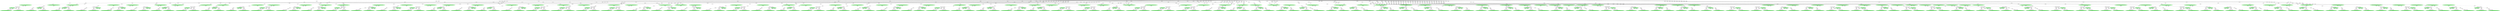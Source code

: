 strict digraph "reflow flowgraph sha256:98d7774f4a58e870e8412cdb8567e9f2fd716de63360bf1aee07c622d10df073" {
// Node definitions.
"00249da2-coerce-n100.r09.s006.Main.out_file";
"00487675-intern-n100.r09.s061.Main.fq1-s3://niema-test/n100/r09/n100.r09.s061_R1.fastq" [
fillcolor=green
style=filled
];
"004da142-val-";
"00545099-val-";
"00760644-coerce-n100.r09.s098.Main.fq1";
"0078a668-coerce-n100.r09.s068.Main.fq2";
"007efeeb-val-";
"00bd9263-coerce-n100.r09.s069.Main.fq1";
"00c54347-val-";
"00f5f7b9-val-";
"00f8bcf8-intern-n100.r09.s024.Main.fq1-s3://niema-test/n100/r09/n100.r09.s024_R1.fastq" [
fillcolor=green
style=filled
];
"014ac3a1-intern-n100.r09.s045.Main.fq2-s3://niema-test/n100/r09/n100.r09.s045_R2.fastq" [
fillcolor=green
style=filled
];
"014ebbdd-val-";
"0157327c-val-";
"01d825ba-extern-n100.r09.s078.Main.cp_out_file-s3://niema-test/n100/r09/n100.r09.s078.tar.gz" [
fillcolor=green
style=filled
];
"01e45b30-val-";
"01eaeab9-exec-n100.r09.s083.Main.out_file" [
fillcolor=green
style=filled
];
"01edaf58-val-";
"01f520b2-intern-n100.r09.s036.Main.fq2-s3://niema-test/n100/r09/n100.r09.s036_R2.fastq" [
fillcolor=green
style=filled
];
"024943e7-val-";
"024d5978-intern-n100.r09.s057.Main.fq1-s3://niema-test/n100/r09/n100.r09.s057_R1.fastq" [
fillcolor=green
style=filled
];
"028940c1-coerce-n100.r09.s055.Main.fq1";
"02993ec9-intern-n100.r09.s007.Main.fq1-s3://niema-test/n100/r09/n100.r09.s007_R1.fastq" [
fillcolor=green
style=filled
];
"02b04b31-val-";
"02b0f257-extern-n100.r09.s077.Main.cp_out_file-s3://niema-test/n100/r09/n100.r09.s077.tar.gz" [
fillcolor=green
style=filled
];
"02e6818f-val-";
"031cc8d6-val-";
"03205e45-exec-n100.r09.s080.Main.out_file" [
fillcolor=green
style=filled
];
"032e076c-exec-n100.r09.s002.Main.out_file" [
fillcolor=green
style=filled
];
"03a57af1-val-";
"03ffc465-val-";
"04073151-val-";
"041789f3-val-";
"04394e1d-val-";
"04452191-val-";
"044a8e7a-val-";
"048ede0a-val-";
"04c9023b-extern-n100.r09.s064.Main.cp_out_file-s3://niema-test/n100/r09/n100.r09.s064.tar.gz" [
fillcolor=green
style=filled
];
"04cc3fa7-val-";
"04d508f5-intern-n100.r09.s017.Main.fq1-s3://niema-test/n100/r09/n100.r09.s017_R1.fastq" [
fillcolor=green
style=filled
];
"04fd771b-val-";
"050b8163-val-";
"05168559-val-";
"057706b9-val-";
"05a7cf4e-val-";
"05df2275-coerce-n100.r09.s058.Main.fq1";
"05ead658-val-";
"05f6627b-coerce-n100.r09.s057.Main.fq2";
"068f0abd-val-";
"069c6091-extern-n100.r09.s027.Main.cp_out_file-s3://niema-test/n100/r09/n100.r09.s027.tar.gz" [
fillcolor=green
style=filled
];
"06ada442-intern-n100.r09.s033.Main.fq2-s3://niema-test/n100/r09/n100.r09.s033_R2.fastq" [
fillcolor=green
style=filled
];
"06d451ca-val-";
"070f6617-val-";
"07145677-val-";
"071f7e69-exec-n100.r09.s060.Main.out_file" [
fillcolor=green
style=filled
];
"075c69aa-coerce-n100.r09.s011.Main.fq2";
"07810ebc-val-";
"0830dde8-extern-n100.r09.s008.Main.cp_out_file-s3://niema-test/n100/r09/n100.r09.s008.tar.gz" [
fillcolor=green
style=filled
];
"08341c25-val-";
"08b3b09d-val-";
"08ca0c86-coerce-n100.r09.s090.Main.out_file";
"08df35c6-extern-n100.r09.s031.Main.cp_out_file-s3://niema-test/n100/r09/n100.r09.s031.tar.gz" [
fillcolor=green
style=filled
];
"08e1b84f-val-";
"09062f9d-coerce-n100.r09.s059.Main.out_file";
"09256336-intern-n100.r09.s062.Main.fq2-s3://niema-test/n100/r09/n100.r09.s062_R2.fastq" [
fillcolor=green
style=filled
];
"09260791-val-";
"09497d09-extern-n100.r09.s089.Main.cp_out_file-s3://niema-test/n100/r09/n100.r09.s089.tar.gz" [
fillcolor=green
style=filled
];
"09682c1f-val-";
"09a0d9f9-val-";
"09a8b67b-val-";
"0a3a12b3-val-";
"0a442f8e-val-";
"0a471596-val-";
"0a8389f5-val-";
"0a8db2af-val-";
"0afd2405-val-";
"0b066a2d-val-";
"0b09ab3f-val-";
"0b2f6418-intern-n100.r09.s086.Main.fq1-s3://niema-test/n100/r09/n100.r09.s086_R1.fastq" [
fillcolor=green
style=filled
];
"0b3c583c-val-";
"0b670693-val-";
"0b725f03-val-";
"0b94a43f-val-";
"0b9ab9b8-intern-n100.r09.s004.Main.fq1-s3://niema-test/n100/r09/n100.r09.s004_R1.fastq" [
fillcolor=green
style=filled
];
"0bb7e2ff-coerce-n100.r09.s036.Main.out_file";
"0bbdf463-val-";
"0bd64149-val-";
"0c400fe2-val-";
"0c863afa-val-";
"0c93c684-coerce-n100.r09.s047.Main.out_file";
"0cc62557-val-";
"0cc7790e-val-";
"0d0fd2b6-val-";
"0d27c92d-val-";
"0d5c7fd5-val-";
"0d6b3534-val-";
"0d6ba0c1-val-";
"0d8a1892-val-";
"0d9feb6c-val-";
"0defdbe5-coerce-n100.r09.s017.Main.fq1";
"0e0fcd9e-val-";
"0e35df6a-coerce-n100.r09.s066.Main.fq2";
"0e69c9bc-exec-n100.r09.s068.Main.out_file" [
fillcolor=green
style=filled
];
"0eb1e6ae-coerce-n100.r09.s031.Main.fq2";
"0ee971d7-val-";
"0f008880-coerce-n100.r09.s088.Main.out_file";
"0f18507d-coerce-n100.r09.s035.Main.fq2";
"0f2071bd-val-";
"0f2852dc-val-";
"0f33b1a1-val-";
"0f53f2f0-coerce-n100.r09.s061.Main.fq1";
"0f57aa97-val-";
"0f611807-val-";
"0f63f2d4-extern-n100.r09.s047.Main.cp_out_file-s3://niema-test/n100/r09/n100.r09.s047.tar.gz" [
fillcolor=green
style=filled
];
"0fb7dd19-intern-n100.r09.s058.Main.fq2-s3://niema-test/n100/r09/n100.r09.s058_R2.fastq" [
fillcolor=green
style=filled
];
"0fcdcbc0-val-";
"0fed5039-val-";
"0fee662b-val-";
"0ff73e1f-exec-n100.r09.s065.Main.out_file" [
fillcolor=green
style=filled
];
"1040bbe8-coerce-n100.r09.s039.Main.out_file";
"1059a7d2-coerce-n100.r09.s093.Main.fq1";
"1077b0d4-intern-n100.r09.s009.Main.fq1-s3://niema-test/n100/r09/n100.r09.s009_R1.fastq" [
fillcolor=green
style=filled
];
"108c722b-val-";
"10f2c3bb-val-";
"10f74e92-val-";
"11407957-val-";
"114efaca-val-";
"1157ac27-val-";
"11655c70-val-";
"11d58b40-val-";
"120d9461-val-";
"12491c2b-val-";
"128c9f0e-val-";
"12ac41c4-intern-n100.r09.s002.Main.fq1-s3://niema-test/n100/r09/n100.r09.s002_R1.fastq" [
fillcolor=green
style=filled
];
"12be5f44-extern-n100.r09.s023.Main.cp_out_file-s3://niema-test/n100/r09/n100.r09.s023.tar.gz" [
fillcolor=green
style=filled
];
"12bf1c00-intern-n100.r09.s082.Main.fq2-s3://niema-test/n100/r09/n100.r09.s082_R2.fastq" [
fillcolor=green
style=filled
];
"12fc614d-val-";
"1345f23a-val-";
"1386fbc7-val-";
"13999fcb-val-";
"13a90b34-intern-n100.r09.s005.Main.fq2-s3://niema-test/n100/r09/n100.r09.s005_R2.fastq" [
fillcolor=green
style=filled
];
"1427bf9c-intern-n100.r09.s081.Main.fq1-s3://niema-test/n100/r09/n100.r09.s081_R1.fastq" [
fillcolor=green
style=filled
];
"1435b207-val-";
"146c3df4-coerce-n100.r09.s087.Main.out_file";
"147df68a-val-";
"14cf5e34-val-";
"152bdcb8-coerce-n100.r09.s068.Main.fq1";
"1532bed0-val-";
"154cf452-val-";
"1577f960-extern-n100.r09.s030.Main.cp_out_file-s3://niema-test/n100/r09/n100.r09.s030.tar.gz" [
fillcolor=green
style=filled
];
"15af7f7b-val-";
"15b3bc1f-exec-n100.r09.s023.Main.out_file" [
fillcolor=green
style=filled
];
"15e72986-val-";
"15f7104b-extern-n100.r09.s003.Main.cp_out_file-s3://niema-test/n100/r09/n100.r09.s003.tar.gz" [
fillcolor=green
style=filled
];
"15f8bd08-intern-n100.r09.s020.Main.fq2-s3://niema-test/n100/r09/n100.r09.s020_R2.fastq" [
fillcolor=green
style=filled
];
"1602ebf7-val-";
"1612cbd7-coerce-n100.r09.s011.Main.fq1";
"16204f86-val-";
"16786377-coerce-n100.r09.s078.Main.fq2";
"169d670a-val-";
"16a014f1-val-";
"16a41b2b-val-";
"16b9cb1d-intern-n100.r09.s078.Main.fq1-s3://niema-test/n100/r09/n100.r09.s078_R1.fastq" [
fillcolor=green
style=filled
];
"16ed3613-extern-n100.r09.s032.Main.cp_out_file-s3://niema-test/n100/r09/n100.r09.s032.tar.gz" [
fillcolor=green
style=filled
];
"17079ffd-extern-n100.r09.s001.Main.cp_out_file-s3://niema-test/n100/r09/n100.r09.s001.tar.gz" [
fillcolor=green
style=filled
];
"1754af17-val-";
"176c28b4-coerce-n100.r09.s081.Main.fq2";
"17982c57-val-";
"17c01d6e-val-";
"17eb64fa-coerce-n100.r09.s023.Main.out_file";
"17f415ae-coerce-n100.r09.s029.Main.out_file";
"18129628-intern-n100.r09.s021.Main.fq1-s3://niema-test/n100/r09/n100.r09.s021_R1.fastq" [
fillcolor=green
style=filled
];
"18492c0a-val-";
"187652b2-val-";
"1877c9b9-val-";
"1886ab67-val-";
"18923b54-val-";
"18b889bc-val-";
"18d6232a-val-";
"18ff09b0-val-";
"19119c24-coerce-n100.r09.s042.Main.fq1";
"19161996-val-";
"1948a72a-val-";
"19692e37-val-";
"199e12e7-val-";
"19b910d4-intern-n100.r09.s073.Main.fq1-s3://niema-test/n100/r09/n100.r09.s073_R1.fastq" [
fillcolor=green
style=filled
];
"19c275b5-exec-n100.r09.s026.Main.out_file" [
fillcolor=green
style=filled
];
"19d5382d-val-";
"19ede4b3-val-";
"19fd1964-val-";
"1a4d8d66-coerce-n100.r09.s099.Main.out_file";
"1a77936a-val-";
"1a7fae14-val-";
"1a7ff178-val-";
"1a9baa9a-coerce-n100.r09.s071.Main.fq2";
"1af323b5-val-";
"1afe3419-val-";
"1b0e6f17-val-";
"1b49be0c-val-";
"1b5272c1-val-";
"1b58593d-val-";
"1bb41573-val-";
"1bc7e0e1-val-";
"1bf11b4d-val-";
"1bf461af-val-";
"1c1cc92e-coerce-n100.r09.s089.Main.fq2";
"1c6984e5-val-";
"1c82063e-coerce-n100.r09.s028.Main.fq2";
"1c95b8f8-val-";
"1cb518ab-coerce-n100.r09.s090.Main.fq2";
"1cbd07a3-val-";
"1cd85a24-intern-n100.r09.s088.Main.fq2-s3://niema-test/n100/r09/n100.r09.s088_R2.fastq" [
fillcolor=green
style=filled
];
"1cf700ef-val-";
"1d0762b4-coerce-n100.r09.s067.Main.out_file";
"1d0c082f-coerce-n100.r09.s088.Main.fq1";
"1d7a259e-val-";
"1dbda61d-val-";
"1dd10f20-val-";
"1e2262dd-val-";
"1e2d6578-val-";
"1e8077ca-coerce-n100.r09.s031.Main.fq1";
"1eb78b40-exec-n100.r09.s032.Main.out_file" [
fillcolor=green
style=filled
];
"1eba5330-val-";
"1ec1c41a-val-";
"1f0b08f6-val-";
"1f10f135-val-";
"1f7c7fec-val-";
"1f8cc41f-val-";
"1fc1e349-val-";
"1fcd8661-val-";
"1fda80a7-val-";
"1fe4b4f7-coerce-n100.r09.s043.Main.fq1";
"20078b2b-val-";
"202714e1-exec-n100.r09.s005.Main.out_file" [
fillcolor=green
style=filled
];
"2034c813-val-";
"203f4a10-val-";
"2062d74a-coerce-n100.r09.s054.Main.out_file";
"20a03ebe-val-";
"20af5d67-val-";
"210c8d6e-val-";
"214bd342-exec-n100.r09.s056.Main.out_file" [
fillcolor=green
style=filled
];
"21617ee6-val-";
"21640aa1-coerce-n100.r09.s097.Main.out_file";
"21b27be0-intern-n100.r09.s072.Main.fq1-s3://niema-test/n100/r09/n100.r09.s072_R1.fastq" [
fillcolor=green
style=filled
];
"21b348ef-val-";
"21e33e91-val-";
"220187d1-val-";
"2208fd25-val-";
"2217fbf7-val-";
"2239cefa-val-";
"226427cf-val-";
"22992713-val-";
"2299e1c2-val-";
"231413ea-coerce-n100.r09.s084.Main.out_file";
"231d4042-val-";
"23902f5d-coerce-n100.r09.s023.Main.fq2";
"23a341d5-val-";
"23c4e946-val-";
"240558aa-val-";
"24113ae0-val-";
"245a1b95-val-";
"24ecf004-val-";
"2503940d-val-";
"2529ab30-val-";
"2537c559-coerce-n100.r09.s090.Main.fq1";
"255cff6e-val-";
"2585efd0-val-";
"2596a483-coerce-n100.r09.s085.Main.fq1";
"25b21e2a-val-";
"25c96863-coerce-n100.r09.s004.Main.fq2";
"25d54f80-val-";
"25d6e8db-val-";
"25ef27d0-extern-n100.r09.s013.Main.cp_out_file-s3://niema-test/n100/r09/n100.r09.s013.tar.gz" [
fillcolor=green
style=filled
];
"25f5b787-val-";
"260dac2a-val-";
"263b2c44-coerce-n100.r09.s079.Main.out_file";
"2658758b-val-";
"2728db68-val-";
"277dd399-coerce-n100.r09.s091.Main.out_file";
"27babbc6-val-";
"27cb2518-coerce-n100.r09.s095.Main.fq1";
"280bc5a9-val-";
"280d38d0-val-";
"281b4f02-val-";
"28837e70-val-";
"290442b4-val-";
"2925f7e9-intern-n100.r09.s011.Main.fq1-s3://niema-test/n100/r09/n100.r09.s011_R1.fastq" [
fillcolor=green
style=filled
];
"294ae0cc-val-";
"2950262f-val-";
"2973c6d1-val-";
"29954b22-exec-n100.r09.s043.Main.out_file" [
fillcolor=green
style=filled
];
"29d91c3e-val-";
"29f02d2f-val-";
"2a2f943b-val-";
"2a3a3ae2-val-";
"2a40b78a-val-";
"2a478916-coerce-n100.r09.s013.Main.out_file";
"2a5332f9-val-";
"2a71f26e-val-";
"2a7d8e22-exec-n100.r09.s076.Main.out_file" [
fillcolor=green
style=filled
];
"2aa52df0-coerce-n100.r09.s070.Main.fq2";
"2ab06f66-val-";
"2ab9e757-extern-n100.r09.s002.Main.cp_out_file-s3://niema-test/n100/r09/n100.r09.s002.tar.gz" [
fillcolor=green
style=filled
];
"2ac428da-val-";
"2acd9a56-val-";
"2ad0ad7c-intern-n100.r09.s073.Main.fq2-s3://niema-test/n100/r09/n100.r09.s073_R2.fastq" [
fillcolor=green
style=filled
];
"2af077ac-val-";
"2af370f9-val-";
"2b06919c-val-";
"2b466c3c-val-";
"2b539899-val-";
"2b827096-exec-n100.r09.s097.Main.out_file" [
fillcolor=green
style=filled
];
"2bf3bf4e-coerce-n100.r09.s046.Main.fq1";
"2bfcdde5-val-";
"2c03d4db-val-";
"2c51ca76-val-";
"2c553d0f-coerce-n100.r09.s065.Main.out_file";
"2c57c4ae-intern-n100.r09.s006.Main.fq1-s3://niema-test/n100/r09/n100.r09.s006_R1.fastq" [
fillcolor=green
style=filled
];
"2c76e9a3-val-";
"2c8182d2-intern-n100.r09.s010.Main.fq1-s3://niema-test/n100/r09/n100.r09.s010_R1.fastq" [
fillcolor=green
style=filled
];
"2c92ac13-val-";
"2cf75932-exec-n100.r09.s012.Main.out_file" [
fillcolor=green
style=filled
];
"2d16a2e9-coerce-n100.r09.s050.Main.out_file";
"2d51f48c-intern-n100.r09.s013.Main.fq1-s3://niema-test/n100/r09/n100.r09.s013_R1.fastq" [
fillcolor=green
style=filled
];
"2d70dabd-extern-n100.r09.s020.Main.cp_out_file-s3://niema-test/n100/r09/n100.r09.s020.tar.gz" [
fillcolor=green
style=filled
];
"2e554378-val-";
"2e85a677-intern-n100.r09.s069.Main.fq2-s3://niema-test/n100/r09/n100.r09.s069_R2.fastq" [
fillcolor=green
style=filled
];
"2eae596f-val-";
"2eaf7bfd-val-";
"2f04142e-intern-n100.r09.s070.Main.fq2-s3://niema-test/n100/r09/n100.r09.s070_R2.fastq" [
fillcolor=green
style=filled
];
"2f114501-val-";
"2f6d8af1-val-";
"2f9d1785-val-";
"2f9d3690-val-";
"2fc1bc53-val-";
"2fdc02f2-val-";
"2fe6ce40-val-";
"300e9a76-val-";
"3010896e-val-";
"3042f75e-val-";
"30516f68-val-";
"3069020b-val-";
"3088b0f1-val-";
"3091316a-val-";
"30b978b3-extern-n100.r09.s061.Main.cp_out_file-s3://niema-test/n100/r09/n100.r09.s061.tar.gz" [
fillcolor=green
style=filled
];
"30c20618-val-";
"30fe5ddd-exec-n100.r09.s052.Main.out_file" [
fillcolor=green
style=filled
];
"316cf1b3-val-";
"31819a8a-intern-n100.r09.s094.Main.fq1-s3://niema-test/n100/r09/n100.r09.s094_R1.fastq" [
fillcolor=green
style=filled
];
"31b990f9-val-";
"31dd0803-coerce-n100.r09.s080.Main.fq2";
"31ffe56a-val-";
"32c50257-val-";
"32d150dc-val-";
"32d1b609-val-";
"330feb86-val-";
"334061a0-coerce-n100.r09.s087.Main.fq2";
"335098da-val-";
"33665e17-val-";
"33853791-val-";
"33a1838d-val-";
"33b2f750-extern-n100.r09.s019.Main.cp_out_file-s3://niema-test/n100/r09/n100.r09.s019.tar.gz" [
fillcolor=green
style=filled
];
"33b504d2-val-";
"33c898f1-coerce-n100.r09.s063.Main.out_file";
"33d78e61-intern-n100.r09.s007.Main.fq2-s3://niema-test/n100/r09/n100.r09.s007_R2.fastq" [
fillcolor=green
style=filled
];
"33dcbab0-intern-n100.r09.s076.Main.fq2-s3://niema-test/n100/r09/n100.r09.s076_R2.fastq" [
fillcolor=green
style=filled
];
"3403111b-intern-n100.r09.s047.Main.fq1-s3://niema-test/n100/r09/n100.r09.s047_R1.fastq" [
fillcolor=green
style=filled
];
"341be1da-val-";
"342cb720-val-";
"3439c226-val-";
"343c8d26-val-";
"347d10bf-val-";
"34b2fb84-coerce-n100.r09.s050.Main.fq2";
"34bdce63-intern-n100.r09.s058.Main.fq1-s3://niema-test/n100/r09/n100.r09.s058_R1.fastq" [
fillcolor=green
style=filled
];
"34c2cf15-val-";
"34ed8e38-val-";
"3503ec41-val-";
"351241d1-val-";
"355a4296-coerce-n100.r09.s043.Main.fq2";
"35662785-coerce-n100.r09.s023.Main.fq1";
"35ccedd3-intern-n100.r09.s072.Main.fq2-s3://niema-test/n100/r09/n100.r09.s072_R2.fastq" [
fillcolor=green
style=filled
];
"35d358c7-val-";
"35f4a4e2-val-";
"35ffb9db-val-";
"362901d0-val-";
"3659d328-val-";
"36795523-val-";
"36843f43-val-";
"369fa722-val-";
"36a31edb-val-";
"36f22554-exec-n100.r09.s063.Main.out_file" [
fillcolor=green
style=filled
];
"371b2001-val-";
"374d2e8a-val-";
"37597dfb-val-";
"377ea746-extern-n100.r09.s055.Main.cp_out_file-s3://niema-test/n100/r09/n100.r09.s055.tar.gz" [
fillcolor=green
style=filled
];
"378bab30-val-";
"37915d05-val-";
"37affe87-intern-n100.r09.s059.Main.fq1-s3://niema-test/n100/r09/n100.r09.s059_R1.fastq" [
fillcolor=green
style=filled
];
"37d37b5c-exec-n100.r09.s006.Main.out_file" [
fillcolor=green
style=filled
];
"3805086f-extern-n100.r09.s039.Main.cp_out_file-s3://niema-test/n100/r09/n100.r09.s039.tar.gz" [
fillcolor=green
style=filled
];
"38068fa3-coerce-n100.r09.s089.Main.out_file";
"380dcf18-exec-n100.r09.s001.Main.out_file" [
fillcolor=green
style=filled
];
"3817c55c-val-";
"381bca2c-val-";
"382eeb90-coerce-n100.r09.s085.Main.out_file";
"383cd49b-val-";
"383da61e-val-";
"38810c24-coerce-n100.r09.s022.Main.out_file";
"3885b89d-intern-n100.r09.s028.Main.fq2-s3://niema-test/n100/r09/n100.r09.s028_R2.fastq" [
fillcolor=green
style=filled
];
"38a28f74-val-";
"38c8430b-coerce-n100.r09.s075.Main.out_file";
"38ee46c3-val-";
"390526f3-val-";
"392c467f-val-";
"39449524-val-";
"395cbabf-intern-n100.r09.s096.Main.fq1-s3://niema-test/n100/r09/n100.r09.s096_R1.fastq" [
fillcolor=green
style=filled
];
"395ef2f2-val-";
"396db806-extern-n100.r09.s028.Main.cp_out_file-s3://niema-test/n100/r09/n100.r09.s028.tar.gz" [
fillcolor=green
style=filled
];
"398e1bc3-coerce-n100.r09.s028.Main.out_file";
"398f6aa0-val-";
"3a1e689f-val-";
"3a235d55-intern-n100.r09.s019.Main.fq2-s3://niema-test/n100/r09/n100.r09.s019_R2.fastq" [
fillcolor=green
style=filled
];
"3a2a9dd7-val-";
"3a36ce36-intern-n100.r09.s065.Main.fq1-s3://niema-test/n100/r09/n100.r09.s065_R1.fastq" [
fillcolor=green
style=filled
];
"3a38af29-val-";
"3aad91ce-val-";
"3acfac5b-val-";
"3ad3eca2-val-";
"3b05ef74-coerce-n100.r09.s091.Main.fq2";
"3b15ce57-intern-n100.r09.s043.Main.fq2-s3://niema-test/n100/r09/n100.r09.s043_R2.fastq" [
fillcolor=green
style=filled
];
"3b27c2d4-val-";
"3b2d12b5-coerce-n100.r09.s007.Main.out_file";
"3b87846e-coerce-n100.r09.s003.Main.out_file";
"3bab9e6d-val-";
"3bb02007-val-";
"3c1007a1-coerce-n100.r09.s037.Main.fq1";
"3c110948-val-";
"3c2b3c63-exec-n100.r09.s049.Main.out_file" [
fillcolor=green
style=filled
];
"3c54eb08-val-";
"3c6a96d2-coerce-n100.r09.s077.Main.out_file";
"3c964ea8-val-";
"3c9cb983-val-";
"3ca4c562-val-";
"3ccbdeda-intern-n100.r09.s066.Main.fq2-s3://niema-test/n100/r09/n100.r09.s066_R2.fastq" [
fillcolor=green
style=filled
];
"3cd0a2df-val-";
"3cf99b0a-intern-n100.r09.s031.Main.fq1-s3://niema-test/n100/r09/n100.r09.s031_R1.fastq" [
fillcolor=green
style=filled
];
"3d033549-val-";
"3d2dfb4b-val-";
"3d6d80a3-exec-n100.r09.s042.Main.out_file" [
fillcolor=green
style=filled
];
"3d85e5a5-intern-n100.r09.s061.Main.fq2-s3://niema-test/n100/r09/n100.r09.s061_R2.fastq" [
fillcolor=green
style=filled
];
"3d98c288-intern-n100.r09.s077.Main.fq1-s3://niema-test/n100/r09/n100.r09.s077_R1.fastq" [
fillcolor=green
style=filled
];
"3d9e360a-intern-n100.r09.s003.Main.fq1-s3://niema-test/n100/r09/n100.r09.s003_R1.fastq" [
fillcolor=green
style=filled
];
"3dafb6a2-val-";
"3db01f79-val-";
"3dd12fbe-val-";
"3e1b356b-val-";
"3e29d10c-exec-n100.r09.s051.Main.out_file" [
fillcolor=green
style=filled
];
"3e30869d-val-";
"3e3233db-exec-n100.r09.s033.Main.out_file" [
fillcolor=green
style=filled
];
"3e44d945-coerce-n100.r09.s020.Main.out_file";
"3e879b55-exec-n100.r09.s018.Main.out_file" [
fillcolor=green
style=filled
];
"3e9d0f2d-val-";
"3eaaafd5-val-";
"3ed84c5e-intern-n100.r09.s034.Main.fq1-s3://niema-test/n100/r09/n100.r09.s034_R1.fastq" [
fillcolor=green
style=filled
];
"3f02c885-val-";
"3f4fdcd8-extern-n100.r09.s090.Main.cp_out_file-s3://niema-test/n100/r09/n100.r09.s090.tar.gz" [
fillcolor=green
style=filled
];
"3f6d0ba6-intern-n100.r09.s046.Main.fq2-s3://niema-test/n100/r09/n100.r09.s046_R2.fastq" [
fillcolor=green
style=filled
];
"3f7213e7-val-";
"3f7b1f60-intern-n100.r09.s097.Main.fq1-s3://niema-test/n100/r09/n100.r09.s097_R1.fastq" [
fillcolor=green
style=filled
];
"3f9abe12-val-";
"3fa45b0d-val-";
"3fe7d880-val-";
"3ff94c60-exec-n100.r09.s024.Main.out_file" [
fillcolor=green
style=filled
];
"400d5ba5-exec-n100.r09.s029.Main.out_file" [
fillcolor=green
style=filled
];
"4013522f-intern-n100.r09.s085.Main.fq1-s3://niema-test/n100/r09/n100.r09.s085_R1.fastq" [
fillcolor=green
style=filled
];
"401dc048-coerce-n100.r09.s001.Main.fq1";
"4024cbe8-intern-n100.r09.s057.Main.fq2-s3://niema-test/n100/r09/n100.r09.s057_R2.fastq" [
fillcolor=green
style=filled
];
"406770d5-val-";
"406eec41-coerce-n100.r09.s056.Main.fq1";
"40806047-val-";
"4098039a-coerce-n100.r09.s014.Main.fq2";
"40bded24-intern-n100.r09.s016.Main.fq1-s3://niema-test/n100/r09/n100.r09.s016_R1.fastq" [
fillcolor=green
style=filled
];
"40cc4a98-val-";
"40ea6c86-val-";
"411f742c-val-";
"4173d97e-val-";
"41742a49-val-";
"41a73cb5-extern-n100.r09.s018.Main.cp_out_file-s3://niema-test/n100/r09/n100.r09.s018.tar.gz" [
fillcolor=green
style=filled
];
"41abd565-val-";
"41b822dd-coerce-n100.r09.s012.Main.fq2";
"41c1b5f9-val-";
"4221506d-val-";
"422d7331-val-";
"4249554f-val-";
"42789e7c-coerce-n100.r09.s014.Main.out_file";
"428af809-val-";
"42a0bca7-val-";
"42c0079b-val-";
"42c93eff-coerce-n100.r09.s054.Main.fq2";
"42e2d016-val-";
"43076c44-val-";
"433e8b8d-val-";
"4352d127-val-";
"4374193c-coerce-n100.r09.s048.Main.out_file";
"438223de-intern-n100.r09.s002.Main.fq2-s3://niema-test/n100/r09/n100.r09.s002_R2.fastq" [
fillcolor=green
style=filled
];
"43d58df4-val-";
"43f0cb86-val-";
"4405543d-val-";
"4436058f-val-";
"44524e9a-val-";
"446e3af8-val-";
"44921b11-val-";
"454a9a2e-extern-n100.r09.s066.Main.cp_out_file-s3://niema-test/n100/r09/n100.r09.s066.tar.gz" [
fillcolor=green
style=filled
];
"455f28de-intern-n100.r09.s076.Main.fq1-s3://niema-test/n100/r09/n100.r09.s076_R1.fastq" [
fillcolor=green
style=filled
];
"456606c0-val-";
"45708ad0-val-";
"4582de55-val-";
"4590eff4-val-";
"460c97ae-intern-n100.r09.s008.Main.fq2-s3://niema-test/n100/r09/n100.r09.s008_R2.fastq" [
fillcolor=green
style=filled
];
"462eab90-exec-n100.r09.s053.Main.out_file" [
fillcolor=green
style=filled
];
"463dbdcd-val-";
"464966d5-intern-n100.r09.s090.Main.fq1-s3://niema-test/n100/r09/n100.r09.s090_R1.fastq" [
fillcolor=green
style=filled
];
"466022e2-extern-n100.r09.s068.Main.cp_out_file-s3://niema-test/n100/r09/n100.r09.s068.tar.gz" [
fillcolor=green
style=filled
];
"47201391-val-";
"47784d15-val-";
"479aa8eb-val-";
"47b94d24-val-";
"47bd3bd4-coerce-n100.r09.s064.Main.fq1";
"482d5fc1-val-";
"48323760-intern-n100.r09.s054.Main.fq2-s3://niema-test/n100/r09/n100.r09.s054_R2.fastq" [
fillcolor=green
style=filled
];
"4834e08f-exec-n100.r09.s054.Main.out_file" [
fillcolor=green
style=filled
];
"485cb944-val-";
"48730549-exec-n100.r09.s086.Main.out_file" [
fillcolor=green
style=filled
];
"4874cac6-exec-n100.r09.s094.Main.out_file" [
fillcolor=green
style=filled
];
"487745b2-val-";
"4884200a-intern-n100.r09.s063.Main.fq2-s3://niema-test/n100/r09/n100.r09.s063_R2.fastq" [
fillcolor=green
style=filled
];
"4888e74a-val-";
"48b58669-intern-n100.r09.s048.Main.fq1-s3://niema-test/n100/r09/n100.r09.s048_R1.fastq" [
fillcolor=green
style=filled
];
"48da0229-val-";
"48f778f2-val-";
"490beb79-val-";
"49582ee4-val-";
"49b5a308-val-";
"49be687f-intern-n100.r09.s033.Main.fq1-s3://niema-test/n100/r09/n100.r09.s033_R1.fastq" [
fillcolor=green
style=filled
];
"49e060de-val-";
"4a1fc152-coerce-n100.r09.s081.Main.out_file";
"4a2cd912-coerce-n100.r09.s095.Main.out_file";
"4a45c1ab-extern-n100.r09.s075.Main.cp_out_file-s3://niema-test/n100/r09/n100.r09.s075.tar.gz" [
fillcolor=green
style=filled
];
"4a6d10a2-intern-n100.r09.s016.Main.fq2-s3://niema-test/n100/r09/n100.r09.s016_R2.fastq" [
fillcolor=green
style=filled
];
"4aa64c76-intern-n100.r09.s045.Main.fq1-s3://niema-test/n100/r09/n100.r09.s045_R1.fastq" [
fillcolor=green
style=filled
];
"4aabd875-coerce-n100.r09.s033.Main.out_file";
"4ae64de6-coerce-n100.r09.s021.Main.fq2";
"4ae9707f-val-";
"4af8c7cf-coerce-n100.r09.s054.Main.fq1";
"4b3a9a68-extern-n100.r09.s006.Main.cp_out_file-s3://niema-test/n100/r09/n100.r09.s006.tar.gz" [
fillcolor=green
style=filled
];
"4b5bf196-val-";
"4b978185-val-";
"4bde2147-val-";
"4bf7d222-coerce-n100.r09.s008.Main.fq2";
"4c0e46d5-val-";
"4c1aea35-val-";
"4c1d2ded-val-";
"4c3dd98b-val-";
"4c3e72da-val-";
"4c4b8005-val-";
"4d02e43f-val-";
"4d8af254-extern-n100.r09.s065.Main.cp_out_file-s3://niema-test/n100/r09/n100.r09.s065.tar.gz" [
fillcolor=green
style=filled
];
"4d9c37dc-coerce-n100.r09.s016.Main.fq2";
"4da207a6-coerce-n100.r09.s050.Main.fq1";
"4da7ff84-intern-n100.r09.s085.Main.fq2-s3://niema-test/n100/r09/n100.r09.s085_R2.fastq" [
fillcolor=green
style=filled
];
"4dbb6b62-coerce-n100.r09.s002.Main.fq2";
"4dea594d-coerce-n100.r09.s003.Main.fq2";
"4e180fb2-val-";
"4e30aee2-val-";
"4e52bacc-coerce-n100.r09.s027.Main.out_file";
"4e6a447e-extern-n100.r09.s053.Main.cp_out_file-s3://niema-test/n100/r09/n100.r09.s053.tar.gz" [
fillcolor=green
style=filled
];
"4e722a5b-val-";
"4e72d26d-val-";
"4e911385-exec-n100.r09.s090.Main.out_file" [
fillcolor=green
style=filled
];
"4e95a648-val-";
"4e9d02e3-exec-n100.r09.s058.Main.out_file" [
fillcolor=green
style=filled
];
"4eb4785b-val-";
"4ed36b69-val-";
"4ed54eee-val-";
"4ef72a26-val-";
"4f05d6f5-intern-n100.r09.s037.Main.fq1-s3://niema-test/n100/r09/n100.r09.s037_R1.fastq" [
fillcolor=green
style=filled
];
"4f1d8d0d-coerce-n100.r09.s076.Main.fq2";
"4f49e142-val-";
"4f4ba6ef-val-";
"4f4ecb71-val-";
"4f5d5ede-val-";
"4f626c55-exec-n100.r09.s048.Main.out_file" [
fillcolor=green
style=filled
];
"4fa618a9-val-";
"4fb3ba68-val-";
"4fe2caab-coerce-n100.r09.s087.Main.fq1";
"50ce1362-intern-n100.r09.s084.Main.fq2-s3://niema-test/n100/r09/n100.r09.s084_R2.fastq" [
fillcolor=green
style=filled
];
"50e308cd-val-";
"511c1700-exec-n100.r09.s073.Main.out_file" [
fillcolor=green
style=filled
];
"51328d71-coerce-n100.r09.s039.Main.fq1";
"517e150b-val-";
"51be6761-coerce-n100.r09.s060.Main.out_file";
"51ccebf1-val-";
"51d90cac-val-";
"51e160c0-coerce-n100.r09.s065.Main.fq1";
"520540e0-intern-n100.r09.s015.Main.fq2-s3://niema-test/n100/r09/n100.r09.s015_R2.fastq" [
fillcolor=green
style=filled
];
"5216b6bb-val-";
"5225557b-coerce-n100.r09.s026.Main.fq1";
"52673592-val-";
"526eb2d7-coerce-n100.r09.s003.Main.fq1";
"52781667-val-";
"529acf94-coerce-n100.r09.s001.Main.out_file";
"52bb6dfb-val-";
"52fa5579-intern-n100.r09.s099.Main.fq1-s3://niema-test/n100/r09/n100.r09.s099_R1.fastq" [
fillcolor=green
style=filled
];
"52fabef4-val-";
"5334a663-val-";
"53383e15-val-";
"53a78fef-coerce-n100.r09.s051.Main.fq2";
"5401cffd-val-";
"54280dd1-val-";
"543da154-coerce-n100.r09.s041.Main.out_file";
"5444be09-val-";
"5445fab5-extern-n100.r09.s042.Main.cp_out_file-s3://niema-test/n100/r09/n100.r09.s042.tar.gz" [
fillcolor=green
style=filled
];
"54a89393-intern-n100.r09.s040.Main.fq1-s3://niema-test/n100/r09/n100.r09.s040_R1.fastq" [
fillcolor=green
style=filled
];
"54a9a979-coerce-n100.r09.s038.Main.out_file";
"54bc50d4-val-";
"54cec0a6-val-";
"54ebc443-val-";
"55156b90-val-";
"5528714d-val-";
"553eaab8-val-";
"554794b0-val-";
"555863ac-val-";
"557b800b-intern-n100.r09.s082.Main.fq1-s3://niema-test/n100/r09/n100.r09.s082_R1.fastq" [
fillcolor=green
style=filled
];
"55f060a5-val-";
"56072ebe-val-";
"5616b5b8-val-";
"56667fea-coerce-n100.r09.s048.Main.fq1";
"56e4acc9-coerce-n100.r09.s065.Main.fq2";
"56f3bcd1-intern-n100.r09.s052.Main.fq2-s3://niema-test/n100/r09/n100.r09.s052_R2.fastq" [
fillcolor=green
style=filled
];
"5770f690-val-";
"57882370-val-";
"57a4262a-coerce-n100.r09.s077.Main.fq2";
"57a8daf7-val-";
"57a98d51-val-";
"57c64a3d-exec-n100.r09.s062.Main.out_file" [
fillcolor=green
style=filled
];
"57ee6bca-coerce-n100.r09.s012.Main.fq1";
"581b5f3d-val-";
"581f1208-val-";
"582749d2-val-";
"583dd33f-val-";
"58a58627-val-";
"58ae217c-val-";
"58c24d32-val-";
"58c92cfd-coerce-n100.r09.s011.Main.out_file";
"58d1b427-val-";
"58df790d-val-";
"59028377-exec-n100.r09.s057.Main.out_file" [
fillcolor=green
style=filled
];
"5908ae30-val-";
"591b29d1-exec-n100.r09.s066.Main.out_file" [
fillcolor=green
style=filled
];
"59313afb-coerce-n100.r09.s075.Main.fq2";
"59445ae7-coerce-n100.r09.s100.Main.out_file";
"59856580-intern-n100.r09.s027.Main.fq2-s3://niema-test/n100/r09/n100.r09.s027_R2.fastq" [
fillcolor=green
style=filled
];
"5995b02f-val-";
"599ecdcb-val-";
"59a120ef-intern-n100.r09.s069.Main.fq1-s3://niema-test/n100/r09/n100.r09.s069_R1.fastq" [
fillcolor=green
style=filled
];
"59a7bec1-val-";
"59d0ea6a-val-";
"59f19386-val-";
"5a011353-val-";
"5a24dc6e-val-";
"5a292e00-val-";
"5a49a8b7-intern-n100.r09.s008.Main.fq1-s3://niema-test/n100/r09/n100.r09.s008_R1.fastq" [
fillcolor=green
style=filled
];
"5a4c403c-val-";
"5a5b0e1b-val-";
"5a94b007-val-";
"5ac99d46-val-";
"5ad14f97-val-";
"5af00032-val-";
"5b21b714-val-";
"5b6ded5d-val-";
"5b755e45-val-";
"5bb8fde4-intern-n100.r09.s025.Main.fq2-s3://niema-test/n100/r09/n100.r09.s025_R2.fastq" [
fillcolor=green
style=filled
];
"5bd1168d-val-";
"5bf2836a-coerce-n100.r09.s072.Main.fq2";
"5c1e91f0-val-";
"5c30f50e-extern-n100.r09.s082.Main.cp_out_file-s3://niema-test/n100/r09/n100.r09.s082.tar.gz" [
fillcolor=green
style=filled
];
"5c42b693-extern-n100.r09.s052.Main.cp_out_file-s3://niema-test/n100/r09/n100.r09.s052.tar.gz" [
fillcolor=green
style=filled
];
"5c51a165-val-";
"5c8bc029-coerce-n100.r09.s097.Main.fq1";
"5cd1fd23-val-";
"5d00a2bc-coerce-n100.r09.s041.Main.fq1";
"5d732745-val-";
"5db21fd1-intern-n100.r09.s038.Main.fq2-s3://niema-test/n100/r09/n100.r09.s038_R2.fastq" [
fillcolor=green
style=filled
];
"5dd0b6e5-val-";
"5e4a3706-val-";
"5e5ac5f5-val-";
"5e63eb27-val-";
"5e667f7b-val-";
"5eab2c21-val-";
"5ef83994-val-";
"5f33b112-val-";
"5f40e0c0-val-";
"5f4e353e-val-";
"5f56479b-coerce-n100.r09.s078.Main.fq1";
"5f65a93d-val-";
"5f6c9e11-val-";
"5f6f2315-val-";
"5f808fcf-val-";
"5fb51dba-val-";
"5fbf7377-val-";
"5fd77c1a-val-";
"5fe586c6-intern-n100.r09.s021.Main.fq2-s3://niema-test/n100/r09/n100.r09.s021_R2.fastq" [
fillcolor=green
style=filled
];
"60290958-val-";
"60d3b764-val-";
"60da03be-intern-n100.r09.s028.Main.fq1-s3://niema-test/n100/r09/n100.r09.s028_R1.fastq" [
fillcolor=green
style=filled
];
"60edea86-intern-n100.r09.s051.Main.fq1-s3://niema-test/n100/r09/n100.r09.s051_R1.fastq" [
fillcolor=green
style=filled
];
"6109a7c3-val-";
"61367ac0-val-";
"61535a0d-exec-n100.r09.s091.Main.out_file" [
fillcolor=green
style=filled
];
"6197dd9c-val-";
"61bc68b7-coerce-n100.r09.s018.Main.fq2";
"61ccd526-val-";
"62050e38-val-";
"62988bcb-coerce-n100.r09.s098.Main.fq2";
"62a0035c-exec-n100.r09.s030.Main.out_file" [
fillcolor=green
style=filled
];
"62b358ee-val-";
"630f583d-val-";
"631db24c-exec-n100.r09.s100.Main.out_file" [
fillcolor=green
style=filled
];
"63812447-val-";
"63b7c82f-val-";
"63bc7717-val-";
"63c755d5-coerce-n100.r09.s096.Main.fq2";
"6433d9a9-val-";
"643e821f-val-";
"646a17fc-intern-n100.r09.s022.Main.fq2-s3://niema-test/n100/r09/n100.r09.s022_R2.fastq" [
fillcolor=green
style=filled
];
"647e9d2f-val-";
"64effcfd-val-";
"650646e6-val-";
"65779cfa-val-";
"6585c764-coerce-n100.r09.s100.Main.fq1";
"658fa2b3-val-";
"65bdc09d-exec-n100.r09.s025.Main.out_file" [
fillcolor=green
style=filled
];
"65c7fdd0-extern-n100.r09.s059.Main.cp_out_file-s3://niema-test/n100/r09/n100.r09.s059.tar.gz" [
fillcolor=green
style=filled
];
"65db7411-val-";
"65dce34c-val-";
"65eb9e8c-coerce-n100.r09.s047.Main.fq1";
"66018a90-intern-n100.r09.s089.Main.fq2-s3://niema-test/n100/r09/n100.r09.s089_R2.fastq" [
fillcolor=green
style=filled
];
"661e71c0-coerce-n100.r09.s094.Main.out_file";
"6637e416-coerce-n100.r09.s083.Main.fq2";
"66629d55-val-";
"666c01cf-val-";
"66c0fbc9-val-";
"66cce79f-coerce-n100.r09.s060.Main.fq1";
"6742cb04-val-";
"67465fee-val-";
"676dfb0e-intern-n100.r09.s005.Main.fq1-s3://niema-test/n100/r09/n100.r09.s005_R1.fastq" [
fillcolor=green
style=filled
];
"67872e24-val-";
"67a8e6cc-val-";
"67af9821-val-";
"67cee7bf-val-";
"67dd8739-val-";
"67f6fcaf-val-";
"680aff74-val-";
"680d5105-coerce-n100.r09.s015.Main.fq1";
"682544e6-val-";
"6825e725-coerce-n100.r09.s053.Main.fq1";
"682cc4fa-coerce-n100.r09.s009.Main.out_file";
"68848ea7-exec-n100.r09.s075.Main.out_file" [
fillcolor=green
style=filled
];
"68e354f8-val-";
"68fbab42-extern-n100.r09.s016.Main.cp_out_file-s3://niema-test/n100/r09/n100.r09.s016.tar.gz" [
fillcolor=green
style=filled
];
"691ab903-val-";
"694b8118-val-";
"694dd706-val-";
"69515602-coerce-n100.r09.s052.Main.fq2";
"69579939-intern-n100.r09.s060.Main.fq2-s3://niema-test/n100/r09/n100.r09.s060_R2.fastq" [
fillcolor=green
style=filled
];
"696723ef-val-";
"69ce5680-coerce-n100.r09.s040.Main.fq2";
"6a265909-intern-n100.r09.s018.Main.fq2-s3://niema-test/n100/r09/n100.r09.s018_R2.fastq" [
fillcolor=green
style=filled
];
"6a2fc280-val-";
"6a6540db-val-";
"6a654f16-val-";
"6aaa56d1-extern-n100.r09.s094.Main.cp_out_file-s3://niema-test/n100/r09/n100.r09.s094.tar.gz" [
fillcolor=green
style=filled
];
"6b1b2e30-val-";
"6c0095ed-coerce-n100.r09.s062.Main.out_file";
"6c069b39-val-";
"6c17e603-val-";
"6c518846-val-";
"6cae71b9-intern-n100.r09.s070.Main.fq1-s3://niema-test/n100/r09/n100.r09.s070_R1.fastq" [
fillcolor=green
style=filled
];
"6ce72458-val-";
"6d027670-intern-n100.r09.s098.Main.fq2-s3://niema-test/n100/r09/n100.r09.s098_R2.fastq" [
fillcolor=green
style=filled
];
"6d0fa1f6-val-";
"6d4ce8e6-val-";
"6d9688f1-val-";
"6d986046-val-";
"6d9cb89f-intern-n100.r09.s079.Main.fq2-s3://niema-test/n100/r09/n100.r09.s079_R2.fastq" [
fillcolor=green
style=filled
];
"6dbe7c18-coerce-n100.r09.s017.Main.fq2";
"6df237bc-extern-n100.r09.s072.Main.cp_out_file-s3://niema-test/n100/r09/n100.r09.s072.tar.gz" [
fillcolor=green
style=filled
];
"6e09645a-val-";
"6e1504a7-val-";
"6e17bb46-coerce-n100.r09.s013.Main.fq2";
"6e1d7325-val-";
"6e357be4-val-";
"6e359d15-coerce-n100.r09.s074.Main.out_file";
"6e500c93-val-";
"6e74c387-val-";
"6ea6ac51-exec-n100.r09.s074.Main.out_file" [
fillcolor=green
style=filled
];
"6ee6f554-val-";
"6f1ac4e4-val-";
"6f20d413-val-";
"6f271ac9-val-";
"6f4a3f07-val-";
"6f5315fc-val-";
"6f72d206-val-";
"6fa29fc8-intern-n100.r09.s077.Main.fq2-s3://niema-test/n100/r09/n100.r09.s077_R2.fastq" [
fillcolor=green
style=filled
];
"6fa6c577-extern-n100.r09.s099.Main.cp_out_file-s3://niema-test/n100/r09/n100.r09.s099.tar.gz" [
fillcolor=green
style=filled
];
"6fcd9514-exec-n100.r09.s019.Main.out_file" [
fillcolor=green
style=filled
];
"702e1687-val-";
"704867bb-val-";
"70724642-val-";
"70d0090d-val-";
"7145d6c0-val-";
"71672e26-coerce-n100.r09.s082.Main.fq1";
"71698c4b-coerce-n100.r09.s067.Main.fq2";
"7182be17-val-";
"719b4a63-intern-n100.r09.s056.Main.fq2-s3://niema-test/n100/r09/n100.r09.s056_R2.fastq" [
fillcolor=green
style=filled
];
"71a96039-val-";
"71c55ebc-coerce-n100.r09.s005.Main.fq2";
"720c6ab6-val-";
"724baa67-val-";
"72722399-val-";
"728eaa7b-val-";
"72be3575-val-";
"72e04581-extern-n100.r09.s097.Main.cp_out_file-s3://niema-test/n100/r09/n100.r09.s097.tar.gz" [
fillcolor=green
style=filled
];
"72e1088a-val-";
"72f0de30-val-";
"72fe2bee-val-";
"730b8881-coerce-n100.r09.s046.Main.fq2";
"73139b19-val-";
"733579c3-val-";
"73423cab-coerce-n100.r09.s008.Main.fq1";
"73e1750a-intern-n100.r09.s067.Main.fq1-s3://niema-test/n100/r09/n100.r09.s067_R1.fastq" [
fillcolor=green
style=filled
];
"73e6071d-val-";
"73f15cae-coerce-n100.r09.s092.Main.fq1";
"741086c9-val-";
"74146abc-exec-n100.r09.s040.Main.out_file" [
fillcolor=green
style=filled
];
"741548d2-val-";
"744db4be-val-";
"747e6376-val-";
"74a3d101-val-";
"74bdcdae-val-";
"74ce7071-val-";
"74d497e7-intern-n100.r09.s092.Main.fq1-s3://niema-test/n100/r09/n100.r09.s092_R1.fastq" [
fillcolor=green
style=filled
];
"74fa2b7f-extern-n100.r09.s087.Main.cp_out_file-s3://niema-test/n100/r09/n100.r09.s087.tar.gz" [
fillcolor=green
style=filled
];
"750d6d39-extern-n100.r09.s096.Main.cp_out_file-s3://niema-test/n100/r09/n100.r09.s096.tar.gz" [
fillcolor=green
style=filled
];
"752259d9-val-";
"7529d736-val-";
"75620fb8-intern-n100.r09.s023.Main.fq1-s3://niema-test/n100/r09/n100.r09.s023_R1.fastq" [
fillcolor=green
style=filled
];
"75cecc79-val-";
"75d18d5d-val-";
"75e64e3f-exec-n100.r09.s013.Main.out_file" [
fillcolor=green
style=filled
];
"75ed1137-coerce-n100.r09.s082.Main.out_file";
"7614efd3-val-";
"7618990a-val-";
"7664f983-coerce-n100.r09.s053.Main.out_file";
"76b98b53-val-";
"76d681ff-val-";
"76ec7925-intern-n100.r09.s041.Main.fq2-s3://niema-test/n100/r09/n100.r09.s041_R2.fastq" [
fillcolor=green
style=filled
];
"7713001f-val-";
"772589c3-coerce-n100.r09.s009.Main.fq2";
"77595649-intern-n100.r09.s048.Main.fq2-s3://niema-test/n100/r09/n100.r09.s048_R2.fastq" [
fillcolor=green
style=filled
];
"778dd21c-coerce-n100.r09.s039.Main.fq2";
"77a9afb9-extern-n100.r09.s026.Main.cp_out_file-s3://niema-test/n100/r09/n100.r09.s026.tar.gz" [
fillcolor=green
style=filled
];
"78076f60-intern-n100.r09.s071.Main.fq2-s3://niema-test/n100/r09/n100.r09.s071_R2.fastq" [
fillcolor=green
style=filled
];
"787f1f5c-val-";
"78b873f7-val-";
"78e25eb4-coerce-n100.r09.s007.Main.fq2";
"78ea9f72-extern-n100.r09.s086.Main.cp_out_file-s3://niema-test/n100/r09/n100.r09.s086.tar.gz" [
fillcolor=green
style=filled
];
"78edd44b-coerce-n100.r09.s016.Main.fq1";
"78f2f134-coerce-n100.r09.s047.Main.fq2";
"791817fa-intern-n100.r09.s042.Main.fq1-s3://niema-test/n100/r09/n100.r09.s042_R1.fastq" [
fillcolor=green
style=filled
];
"791f0b32-val-";
"792ba7ba-val-";
"79496c5a-val-";
"79830cc3-val-";
"799c0359-val-";
"79b1766d-exec-n100.r09.s017.Main.out_file" [
fillcolor=green
style=filled
];
"79d554a7-val-";
"79d7daa3-val-";
"7a05db80-intern-n100.r09.s014.Main.fq2-s3://niema-test/n100/r09/n100.r09.s014_R2.fastq" [
fillcolor=green
style=filled
];
"7a0860c1-val-";
"7a0c1ef7-val-";
"7a0f7e2a-val-";
"7a11f33b-val-";
"7a200899-val-";
"7a389c37-val-";
"7a39d00b-val-";
"7a3ede6a-val-";
"7a511981-val-";
"7a60245b-val-";
"7a99dd9e-extern-n100.r09.s083.Main.cp_out_file-s3://niema-test/n100/r09/n100.r09.s083.tar.gz" [
fillcolor=green
style=filled
];
"7b0c593b-val-";
"7b351b37-val-";
"7b48a912-exec-n100.r09.s055.Main.out_file" [
fillcolor=green
style=filled
];
"7b4ca5a3-coerce-n100.r09.s053.Main.fq2";
"7b4ec1c0-exec-n100.r09.s014.Main.out_file" [
fillcolor=green
style=filled
];
"7b565703-val-";
"7b62d19f-coerce-n100.r09.s078.Main.out_file";
"7b682c19-val-";
"7b68a043-val-";
"7ba00fa3-extern-n100.r09.s022.Main.cp_out_file-s3://niema-test/n100/r09/n100.r09.s022.tar.gz" [
fillcolor=green
style=filled
];
"7bef9a6a-coerce-n100.r09.s032.Main.fq2";
"7bf698b7-val-";
"7c6912d8-val-";
"7c6aeb6d-intern-n100.r09.s089.Main.fq1-s3://niema-test/n100/r09/n100.r09.s089_R1.fastq" [
fillcolor=green
style=filled
];
"7c78c25a-val-";
"7c7b20f0-exec-n100.r09.s087.Main.out_file" [
fillcolor=green
style=filled
];
"7c7d2514-coerce-n100.r09.s019.Main.out_file";
"7ca26c8d-val-";
"7ca83bff-extern-n100.r09.s049.Main.cp_out_file-s3://niema-test/n100/r09/n100.r09.s049.tar.gz" [
fillcolor=green
style=filled
];
"7d0ab390-intern-n100.r09.s031.Main.fq2-s3://niema-test/n100/r09/n100.r09.s031_R2.fastq" [
fillcolor=green
style=filled
];
"7d1f38c7-val-";
"7d33c21c-val-";
"7d76a6e8-val-";
"7d924a9a-intern-n100.r09.s001.Main.fq2-s3://niema-test/n100/r09/n100.r09.s001_R2.fastq" [
fillcolor=green
style=filled
];
"7d9547b4-intern-n100.r09.s090.Main.fq2-s3://niema-test/n100/r09/n100.r09.s090_R2.fastq" [
fillcolor=green
style=filled
];
"7dca3480-val-";
"7dcce147-intern-n100.r09.s064.Main.fq2-s3://niema-test/n100/r09/n100.r09.s064_R2.fastq" [
fillcolor=green
style=filled
];
"7dd7e315-val-";
"7e053c07-val-";
"7e21b06a-val-";
"7e74172d-val-";
"7e81db05-intern-n100.r09.s015.Main.fq1-s3://niema-test/n100/r09/n100.r09.s015_R1.fastq" [
fillcolor=green
style=filled
];
"7e9051a3-val-";
"7e991e05-exec-n100.r09.s070.Main.out_file" [
fillcolor=green
style=filled
];
"7e9c2e86-val-";
"7ed9bae3-intern-n100.r09.s019.Main.fq1-s3://niema-test/n100/r09/n100.r09.s019_R1.fastq" [
fillcolor=green
style=filled
];
"7ef7ab24-coerce-n100.r09.s004.Main.fq1";
"7efaaa0f-val-";
"7f1c060b-exec-n100.r09.s064.Main.out_file" [
fillcolor=green
style=filled
];
"7f4ade0c-val-";
"7f7708bf-val-";
"7fb2c191-intern-n100.r09.s012.Main.fq1-s3://niema-test/n100/r09/n100.r09.s012_R1.fastq" [
fillcolor=green
style=filled
];
"7fb4db39-val-";
"7fda54e5-coerce-n100.r09.s086.Main.fq2";
"7ff61748-val-";
"800b6d2a-val-";
"8039d92f-exec-n100.r09.s037.Main.out_file" [
fillcolor=green
style=filled
];
"805880ab-coerce-n100.r09.s074.Main.fq2";
"805e9a9a-val-";
"806dc2b1-coerce-n100.r09.s030.Main.fq1";
"80cf83a8-val-";
"81201543-val-";
"8177398f-extern-n100.r09.s071.Main.cp_out_file-s3://niema-test/n100/r09/n100.r09.s071.tar.gz" [
fillcolor=green
style=filled
];
"817dcae1-val-";
"818dee43-val-";
"81b3a9b3-val-";
"81b3aacc-val-";
"81f7e99b-val-";
"822c50d3-val-";
"829d718f-coerce-n100.r09.s066.Main.fq1";
"82d0e44a-val-";
"82de1710-val-";
"82e598d7-val-";
"82f122b4-coerce-n100.r09.s076.Main.out_file";
"83171b79-extern-n100.r09.s050.Main.cp_out_file-s3://niema-test/n100/r09/n100.r09.s050.tar.gz" [
fillcolor=green
style=filled
];
"831cfccc-extern-n100.r09.s056.Main.cp_out_file-s3://niema-test/n100/r09/n100.r09.s056.tar.gz" [
fillcolor=green
style=filled
];
"83789e41-val-";
"839384c3-val-";
"839a3794-val-";
"83ab6373-val-";
"83c49deb-val-";
"83cc0ae2-val-";
"83cca8fd-val-";
"83dec1ae-coerce-n100.r09.s080.Main.fq1";
"83e604d8-val-";
"84111182-extern-n100.r09.s033.Main.cp_out_file-s3://niema-test/n100/r09/n100.r09.s033.tar.gz" [
fillcolor=green
style=filled
];
"844b9d1b-val-";
"845c8016-val-";
"84927c76-val-";
"8495733d-val-";
"84a910cd-coerce-n100.r09.s099.Main.fq2";
"84b641c7-val-";
"84e591ac-intern-n100.r09.s081.Main.fq2-s3://niema-test/n100/r09/n100.r09.s081_R2.fastq" [
fillcolor=green
style=filled
];
"85081685-exec-n100.r09.s085.Main.out_file" [
fillcolor=green
style=filled
];
"85417dca-val-";
"85764be5-exec-n100.r09.s093.Main.out_file" [
fillcolor=green
style=filled
];
"85899540-extern-n100.r09.s085.Main.cp_out_file-s3://niema-test/n100/r09/n100.r09.s085.tar.gz" [
fillcolor=green
style=filled
];
"85950872-intern-n100.r09.s029.Main.fq2-s3://niema-test/n100/r09/n100.r09.s029_R2.fastq" [
fillcolor=green
style=filled
];
"85992f0f-exec-n100.r09.s046.Main.out_file" [
fillcolor=green
style=filled
];
"85bd3aa8-val-";
"85c9e303-extern-n100.r09.s041.Main.cp_out_file-s3://niema-test/n100/r09/n100.r09.s041.tar.gz" [
fillcolor=green
style=filled
];
"860e236a-intern-n100.r09.s020.Main.fq1-s3://niema-test/n100/r09/n100.r09.s020_R1.fastq" [
fillcolor=green
style=filled
];
"8622f5c1-val-";
"86a11121-intern-n100.r09.s018.Main.fq1-s3://niema-test/n100/r09/n100.r09.s018_R1.fastq" [
fillcolor=green
style=filled
];
"86b2f388-intern-n100.r09.s011.Main.fq2-s3://niema-test/n100/r09/n100.r09.s011_R2.fastq" [
fillcolor=green
style=filled
];
"86be1264-val-";
"86d2ee4b-val-";
"86d97c24-intern-n100.r09.s039.Main.fq2-s3://niema-test/n100/r09/n100.r09.s039_R2.fastq" [
fillcolor=green
style=filled
];
"86f37e08-val-";
"86ffe226-exec-n100.r09.s092.Main.out_file" [
fillcolor=green
style=filled
];
"8715eadd-exec-n100.r09.s081.Main.out_file" [
fillcolor=green
style=filled
];
"87236e0d-extern-n100.r09.s070.Main.cp_out_file-s3://niema-test/n100/r09/n100.r09.s070.tar.gz" [
fillcolor=green
style=filled
];
"87490b1c-val-";
"874df56b-val-";
"874eaa31-extern-n100.r09.s063.Main.cp_out_file-s3://niema-test/n100/r09/n100.r09.s063.tar.gz" [
fillcolor=green
style=filled
];
"8765caff-val-";
"87f07f05-val-";
"87f0b2e1-exec-n100.r09.s089.Main.out_file" [
fillcolor=green
style=filled
];
"882e5f8c-val-";
"88409fe3-exec-n100.r09.s027.Main.out_file" [
fillcolor=green
style=filled
];
"888a607f-val-";
"889174a7-coerce-n100.r09.s006.Main.fq1";
"8895b377-intern-n100.r09.s030.Main.fq1-s3://niema-test/n100/r09/n100.r09.s030_R1.fastq" [
fillcolor=green
style=filled
];
"88a8aa34-coerce-n100.r09.s094.Main.fq2";
"88d148ed-val-";
"88de46e6-coerce-n100.r09.s059.Main.fq1";
"88f63b45-extern-n100.r09.s054.Main.cp_out_file-s3://niema-test/n100/r09/n100.r09.s054.tar.gz" [
fillcolor=green
style=filled
];
"8908104b-val-";
"895b0b64-extern-n100.r09.s069.Main.cp_out_file-s3://niema-test/n100/r09/n100.r09.s069.tar.gz" [
fillcolor=green
style=filled
];
"8969b259-intern-n100.r09.s083.Main.fq2-s3://niema-test/n100/r09/n100.r09.s083_R2.fastq" [
fillcolor=green
style=filled
];
"89860839-val-";
"89a9c5ae-intern-n100.r09.s091.Main.fq1-s3://niema-test/n100/r09/n100.r09.s091_R1.fastq" [
fillcolor=green
style=filled
];
"89fd3d0f-exec-n100.r09.s084.Main.out_file" [
fillcolor=green
style=filled
];
"8a213025-val-";
"8a4f70d1-val-";
"8ab17b88-val-";
"8ab20eb7-val-";
"8ab86c50-exec-n100.r09.s020.Main.out_file" [
fillcolor=green
style=filled
];
"8adc5d88-val-";
"8aec3064-intern-n100.r09.s035.Main.fq1-s3://niema-test/n100/r09/n100.r09.s035_R1.fastq" [
fillcolor=green
style=filled
];
"8af92e60-val-";
"8b1cb69b-val-";
"8b1f4b72-val-";
"8b8107c1-coerce-n100.r09.s025.Main.fq1";
"8baf1fdf-val-";
"8bb136fc-val-";
"8bcf7e6d-val-";
"8bd1a74d-coerce-n100.r09.s034.Main.fq2";
"8c197f09-val-";
"8c49a57e-val-";
"8c4c505c-coerce-n100.r09.s042.Main.fq2";
"8c65edb0-val-";
"8c6f1935-val-";
"8ca22e90-val-";
"8cc1c116-val-";
"8ccbb8b3-val-";
"8d277d36-val-";
"8d2fe1b4-coerce-n100.r09.s064.Main.out_file";
"8d3e0c6b-val-";
"8d68fbf8-intern-n100.r09.s095.Main.fq1-s3://niema-test/n100/r09/n100.r09.s095_R1.fastq" [
fillcolor=green
style=filled
];
"8d72a029-extern-n100.r09.s012.Main.cp_out_file-s3://niema-test/n100/r09/n100.r09.s012.tar.gz" [
fillcolor=green
style=filled
];
"8d7519f5-val-";
"8d824786-val-";
"8d8b3b9d-val-";
"8db3fe22-intern-n100.r09.s060.Main.fq1-s3://niema-test/n100/r09/n100.r09.s060_R1.fastq" [
fillcolor=green
style=filled
];
"8dc0d360-exec-n100.r09.s059.Main.out_file" [
fillcolor=green
style=filled
];
"8de6f3ec-val-";
"8e04a39e-val-";
"8e1e5054-intern-n100.r09.s030.Main.fq2-s3://niema-test/n100/r09/n100.r09.s030_R2.fastq" [
fillcolor=green
style=filled
];
"8e651b37-val-";
"8e856b05-coerce-n100.r09.s005.Main.out_file";
"8e8d1fa8-intern-n100.r09.s022.Main.fq1-s3://niema-test/n100/r09/n100.r09.s022_R1.fastq" [
fillcolor=green
style=filled
];
"8ebce40e-val-";
"8f152727-val-";
"8f15eef3-val-";
"8f1f5d7a-val-";
"8f2621eb-val-";
"901bb105-val-";
"902aeb21-coerce-n100.r09.s010.Main.fq2";
"906df3f1-val-";
"907af24d-val-";
"9080a825-coerce-n100.r09.s028.Main.fq1";
"90880fc3-coerce-n100.r09.s027.Main.fq2";
"90976781-val-";
"911739dc-extern-n100.r09.s011.Main.cp_out_file-s3://niema-test/n100/r09/n100.r09.s011.tar.gz" [
fillcolor=green
style=filled
];
"914cf197-val-";
"9153b3af-val-";
"9176995d-exec-n100.r09.s071.Main.out_file" [
fillcolor=green
style=filled
];
"923db1bd-coerce-n100.r09.s073.Main.fq1";
"924cfe9d-coerce-n100.r09.s002.Main.fq1";
"926c1f50-exec-n100.r09.s096.Main.out_file" [
fillcolor=green
style=filled
];
"927c3293-intern-n100.r09.s037.Main.fq2-s3://niema-test/n100/r09/n100.r09.s037_R2.fastq" [
fillcolor=green
style=filled
];
"92d7da52-val-";
"92dad9c6-val-";
"92f5ef4e-val-";
"934f2802-val-";
"93c47f47-val-";
"93df0615-val-";
"9407a7d8-val-";
"942b1449-val-";
"943a394d-val-";
"9444ecae-val-";
"945735dc-exec-n100.r09.s028.Main.out_file" [
fillcolor=green
style=filled
];
"945de3ca-val-";
"946767a8-val-";
"94c138dc-val-";
"94cb8a88-coerce-n100.r09.s040.Main.out_file";
"94ff5668-coerce-n100.r09.s048.Main.fq2";
"95126085-extern-n100.r09.s007.Main.cp_out_file-s3://niema-test/n100/r09/n100.r09.s007.tar.gz" [
fillcolor=green
style=filled
];
"9518f824-val-";
"952c8b1c-intern-n100.r09.s098.Main.fq1-s3://niema-test/n100/r09/n100.r09.s098_R1.fastq" [
fillcolor=green
style=filled
];
"952d4ec1-val-";
"956de6a3-extern-n100.r09.s092.Main.cp_out_file-s3://niema-test/n100/r09/n100.r09.s092.tar.gz" [
fillcolor=green
style=filled
];
"95c59f5c-extern-n100.r09.s046.Main.cp_out_file-s3://niema-test/n100/r09/n100.r09.s046.tar.gz" [
fillcolor=green
style=filled
];
"95ca4fc1-coerce-n100.r09.s056.Main.fq2";
"95de73d7-val-";
"96052eb7-extern-n100.r09.s029.Main.cp_out_file-s3://niema-test/n100/r09/n100.r09.s029.tar.gz" [
fillcolor=green
style=filled
];
"960857c0-exec-n100.r09.s069.Main.out_file" [
fillcolor=green
style=filled
];
"960a9cd7-val-";
"965666a4-val-";
"966e3c6c-val-";
"968a0696-coerce-n100.r09.s083.Main.fq1";
"96b82f34-val-";
"96d065d6-coerce-n100.r09.s026.Main.out_file";
"96ea4942-val-";
"971a90e6-coerce-n100.r09.s099.Main.fq1";
"971ff4e1-intern-n100.r09.s059.Main.fq2-s3://niema-test/n100/r09/n100.r09.s059_R2.fastq" [
fillcolor=green
style=filled
];
"9742f0e9-intern-n100.r09.s012.Main.fq2-s3://niema-test/n100/r09/n100.r09.s012_R2.fastq" [
fillcolor=green
style=filled
];
"97563af9-val-";
"975d0f93-val-";
"9797347d-val-";
"9798f297-val-";
"97e377c3-val-";
"97eaf198-val-";
"985964dc-val-";
"986a4fe1-val-";
"98744566-val-";
"9875454e-val-";
"98859779-val-";
"98b897ee-intern-n100.r09.s096.Main.fq2-s3://niema-test/n100/r09/n100.r09.s096_R2.fastq" [
fillcolor=green
style=filled
];
"98c6a86b-val-";
"98df4e75-extern-n100.r09.s091.Main.cp_out_file-s3://niema-test/n100/r09/n100.r09.s091.tar.gz" [
fillcolor=green
style=filled
];
"98e5c742-intern-n100.r09.s046.Main.fq1-s3://niema-test/n100/r09/n100.r09.s046_R1.fastq" [
fillcolor=green
style=filled
];
"9922488d-val-";
"99369d47-val-";
"99401a27-val-";
"9943e770-coerce-n100.r09.s051.Main.out_file";
"9965881f-val-";
"9973ed0a-val-";
"999310ce-val-";
"99be536f-extern-n100.r09.s074.Main.cp_out_file-s3://niema-test/n100/r09/n100.r09.s074.tar.gz" [
fillcolor=green
style=filled
];
"99c25444-exec-n100.r09.s038.Main.out_file" [
fillcolor=green
style=filled
];
"99c8b717-val-";
"99cc99ea-val-";
"99d66e5b-val-";
"9a2bed64-extern-n100.r09.s005.Main.cp_out_file-s3://niema-test/n100/r09/n100.r09.s005.tar.gz" [
fillcolor=green
style=filled
];
"9a6e8976-intern-n100.r09.s087.Main.fq2-s3://niema-test/n100/r09/n100.r09.s087_R2.fastq" [
fillcolor=green
style=filled
];
"9a811554-val-";
"9a88baab-coerce-n100.r09.s031.Main.out_file";
"9aae5c1c-val-";
"9b1b762a-val-";
"9b1ef250-val-";
"9b234b1a-val-";
"9b8f6856-extern-n100.r09.s037.Main.cp_out_file-s3://niema-test/n100/r09/n100.r09.s037.tar.gz" [
fillcolor=green
style=filled
];
"9bb037fa-exec-n100.r09.s034.Main.out_file" [
fillcolor=green
style=filled
];
"9c0ffce4-val-";
"9c12ba54-val-";
"9c3ae83a-val-";
"9c56ea0d-val-";
"9caed00b-val-";
"9ceae2c3-val-";
"9cf76207-val-";
"9d0dee61-val-";
"9d18714c-intern-n100.r09.s006.Main.fq2-s3://niema-test/n100/r09/n100.r09.s006_R2.fastq" [
fillcolor=green
style=filled
];
"9d22929d-val-";
"9d414edf-coerce-n100.r09.s037.Main.fq2";
"9d461246-coerce-n100.r09.s070.Main.out_file";
"9d478912-val-";
"9d566e4d-val-";
"9d6d1fa0-val-";
"9d803f92-coerce-n100.r09.s069.Main.fq2";
"9dc7b9e7-val-";
"9de7ec53-val-";
"9dfbff6a-intern-n100.r09.s010.Main.fq2-s3://niema-test/n100/r09/n100.r09.s010_R2.fastq" [
fillcolor=green
style=filled
];
"9e001b04-val-";
"9e2e6df5-val-";
"9e4ef4ce-val-";
"9e808e4b-val-";
"9e93f670-exec-n100.r09.s021.Main.out_file" [
fillcolor=green
style=filled
];
"9e9b3fb8-val-";
"9ea39259-val-";
"9eb94b82-coerce-n100.r09.s079.Main.fq2";
"9f17aee1-val-";
"9f2e6501-val-";
"9f35a5f1-val-";
"9f3d77c6-val-";
"9f424fc3-val-";
"9fa1044e-coerce-n100.r09.s081.Main.fq1";
"9fb9af30-extern-n100.r09.s009.Main.cp_out_file-s3://niema-test/n100/r09/n100.r09.s009.tar.gz" [
fillcolor=green
style=filled
];
"9fc13a0b-exec-n100.r09.s098.Main.out_file" [
fillcolor=green
style=filled
];
"9fd27b00-val-";
"9fd5a2ed-val-";
"a01b3b56-coerce-n100.r09.s083.Main.out_file";
"a02e7f31-coerce-n100.r09.s061.Main.fq2";
"a034643a-val-";
"a0b90b97-val-";
"a0bca649-coerce-n100.r09.s004.Main.out_file";
"a0d482b4-coerce-n100.r09.s074.Main.fq1";
"a0d7bec8-extern-n100.r09.s025.Main.cp_out_file-s3://niema-test/n100/r09/n100.r09.s025.tar.gz" [
fillcolor=green
style=filled
];
"a0f350f4-val-";
"a1050b2d-val-";
"a12ac3b2-val-";
"a1359368-intern-n100.r09.s100.Main.fq1-s3://niema-test/n100/r09/n100.r09.s100_R1.fastq" [
fillcolor=green
style=filled
];
"a1436008-val-";
"a143fb45-val-";
"a1625536-coerce-n100.r09.s032.Main.out_file";
"a1698043-val-";
"a1759012-coerce-n100.r09.s060.Main.fq2";
"a1b4f842-val-";
"a1da7cc2-val-";
"a211848e-val-";
"a223d428-val-";
"a226f6c9-val-";
"a22d674e-val-";
"a2399693-coerce-n100.r09.s068.Main.out_file";
"a24a329a-extern-n100.r09.s088.Main.cp_out_file-s3://niema-test/n100/r09/n100.r09.s088.tar.gz" [
fillcolor=green
style=filled
];
"a262e34f-exec-n100.r09.s099.Main.out_file" [
fillcolor=green
style=filled
];
"a270f932-val-";
"a27397db-val-";
"a29e1bf5-intern-n100.r09.s093.Main.fq2-s3://niema-test/n100/r09/n100.r09.s093_R2.fastq" [
fillcolor=green
style=filled
];
"a2ca24a7-val-";
"a2fcf9a4-val-";
"a3474fdc-val-";
"a39d961c-val-";
"a3dfbab9-coerce-n100.r09.s021.Main.out_file";
"a4233ef5-val-";
"a43738b8-val-";
"a46c4f3f-val-";
"a4761a80-coerce-n100.r09.s069.Main.out_file";
"a4836cc4-val-";
"a4c21017-intern-n100.r09.s055.Main.fq1-s3://niema-test/n100/r09/n100.r09.s055_R1.fastq" [
fillcolor=green
style=filled
];
"a4cda0d1-val-";
"a4f47967-extern-n100.r09.s095.Main.cp_out_file-s3://niema-test/n100/r09/n100.r09.s095.tar.gz" [
fillcolor=green
style=filled
];
"a51892cd-coerce-n100.r09.s018.Main.out_file";
"a52de1d7-val-";
"a540b79f-val-";
"a54f03ca-val-";
"a59cbd10-val-";
"a5b91428-coerce-n100.r09.s022.Main.fq2";
"a5c2f89a-val-";
"a600996b-val-";
"a6629f9a-extern-n100.r09.s060.Main.cp_out_file-s3://niema-test/n100/r09/n100.r09.s060.tar.gz" [
fillcolor=green
style=filled
];
"a6654257-intern-n100.r09.s044.Main.fq1-s3://niema-test/n100/r09/n100.r09.s044_R1.fastq" [
fillcolor=green
style=filled
];
"a6740d4a-coerce-n100.r09.s051.Main.fq1";
"a688a372-val-";
"a6b2383a-coerce-n100.r09.s038.Main.fq1";
"a6cb5f34-val-";
"a6d8ceaa-val-";
"a6de8399-val-";
"a7598791-val-";
"a75effdb-coerce-n100.r09.s084.Main.fq1";
"a7860099-val-";
"a7ab4a80-val-";
"a7d7ce86-val-";
"a8419d18-val-";
"a86d72bb-val-";
"a8709cd2-val-";
"a8ca0edd-intern-n100.r09.s034.Main.fq2-s3://niema-test/n100/r09/n100.r09.s034_R2.fastq" [
fillcolor=green
style=filled
];
"a8eaa92d-coerce-n100.r09.s036.Main.fq2";
"a8f54f0e-val-";
"a927320d-val-";
"a9435df8-val-";
"a97347f8-intern-n100.r09.s093.Main.fq1-s3://niema-test/n100/r09/n100.r09.s093_R1.fastq" [
fillcolor=green
style=filled
];
"a994d22e-coerce-n100.r09.s049.Main.fq1";
"aa4d5ade-val-";
"aa6cc50f-val-";
"aa6f6947-coerce-n100.r09.s093.Main.fq2";
"aab466b0-val-";
"aad44a26-coerce-n100.r09.s071.Main.out_file";
"aad6f73c-val-";
"ab1d70e5-coerce-n100.r09.s005.Main.fq1";
"ab1f4e76-val-";
"ab3ba8c5-val-";
"ab5d823c-val-";
"ab838d58-extern-n100.r09.s036.Main.cp_out_file-s3://niema-test/n100/r09/n100.r09.s036.tar.gz" [
fillcolor=green
style=filled
];
"ab869ed8-intern-n100.r09.s062.Main.fq1-s3://niema-test/n100/r09/n100.r09.s062_R1.fastq" [
fillcolor=green
style=filled
];
"aba7bbe4-val-";
"aba84e15-val-";
"abd08433-val-";
"ac0a26fb-val-";
"ac3f4213-exec-n100.r09.s015.Main.out_file" [
fillcolor=green
style=filled
];
"ac73d376-val-";
"acbb188b-coerce-n100.r09.s077.Main.fq1";
"ad239d97-val-";
"ad2cf4ac-val-";
"ad36d547-val-";
"ad70e19c-val-";
"ad7577a8-coerce-n100.r09.s052.Main.out_file";
"ad95fe1d-coerce-n100.r09.s049.Main.fq2";
"ad9f1991-coerce-n100.r09.s070.Main.fq1";
"ae1c40cc-val-";
"ae2b1534-val-";
"ae338211-val-";
"ae4f8c09-coerce-n100.r09.s044.Main.fq2";
"ae4fd041-extern-n100.r09.s040.Main.cp_out_file-s3://niema-test/n100/r09/n100.r09.s040.tar.gz" [
fillcolor=green
style=filled
];
"ae58cec6-coerce-n100.r09.s072.Main.fq1";
"ae5f431f-coerce-n100.r09.s093.Main.out_file";
"ae98108f-extern-n100.r09.s045.Main.cp_out_file-s3://niema-test/n100/r09/n100.r09.s045.tar.gz" [
fillcolor=green
style=filled
];
"ae9fea8e-val-";
"aea0e7f0-coerce-n100.r09.s088.Main.fq2";
"aec64d84-val-";
"af244ee3-val-";
"af6d3848-val-";
"af6f75e2-intern-n100.r09.s003.Main.fq2-s3://niema-test/n100/r09/n100.r09.s003_R2.fastq" [
fillcolor=green
style=filled
];
"af70cdaa-intern-n100.r09.s025.Main.fq1-s3://niema-test/n100/r09/n100.r09.s025_R1.fastq" [
fillcolor=green
style=filled
];
"b0108b87-val-";
"b0164507-val-";
"b05adbff-val-";
"b0612856-val-";
"b0babb3d-val-";
"b0d3775f-coerce-n100.r09.s024.Main.out_file";
"b0e08e40-val-";
"b1055b1b-val-";
"b11b5295-val-";
"b14beddc-val-";
"b14c8041-coerce-n100.r09.s024.Main.fq2";
"b16b8867-extern-n100.r09.s057.Main.cp_out_file-s3://niema-test/n100/r09/n100.r09.s057.tar.gz" [
fillcolor=green
style=filled
];
"b17777eb-val-";
"b1997464-val-";
"b1a7cf2d-coerce-n100.r09.s061.Main.out_file";
"b1bddf8f-val-";
"b1c048e5-exec-n100.r09.s077.Main.out_file" [
fillcolor=green
style=filled
];
"b255635d-val-";
"b2560666-val-";
"b279faa1-val-";
"b27ceb8c-exec-n100.r09.s079.Main.out_file" [
fillcolor=green
style=filled
];
"b29daa60-val-";
"b2bcf797-coerce-n100.r09.s062.Main.fq1";
"b2d56f70-val-";
"b3493ac8-val-";
"b353da19-val-";
"b359739e-val-";
"b3634683-val-";
"b36b2430-val-";
"b374fc4c-val-";
"b3b41b72-extern-n100.r09.s051.Main.cp_out_file-s3://niema-test/n100/r09/n100.r09.s051.tar.gz" [
fillcolor=green
style=filled
];
"b3bd1bdc-val-";
"b3c53b53-val-";
"b3ea07c4-coerce-n100.r09.s010.Main.fq1";
"b3f2e814-val-";
"b41a7fec-val-";
"b480d30b-val-";
"b493a212-val-";
"b4e5b147-val-";
"b4f4544c-val-";
"b52c7633-intern-n100.r09.s075.Main.fq1-s3://niema-test/n100/r09/n100.r09.s075_R1.fastq" [
fillcolor=green
style=filled
];
"b52effd9-coerce-n100.r09.s024.Main.fq1";
"b57bff77-coerce-n100.r09.s025.Main.fq2";
"b584debf-val-";
"b5a24158-coerce-n100.r09.s046.Main.out_file";
"b5c6cbfe-val-";
"b5ca964d-val-";
"b5de90c8-val-";
"b5f163d5-val-";
"b62a9e35-val-";
"b637fc5c-coerce-n100.r09.s075.Main.fq1";
"b63e09be-val-";
"b640c3d7-val-";
"b640ca1b-val-";
"b65d2036-val-";
"b69715cf-coerce-n100.r09.s019.Main.fq2";
"b69f3a08-exec-n100.r09.s004.Main.out_file" [
fillcolor=green
style=filled
];
"b6b37969-exec-n100.r09.s008.Main.out_file" [
fillcolor=green
style=filled
];
"b72371cb-val-";
"b745332e-val-";
"b75a80ea-exec-n100.r09.s082.Main.out_file" [
fillcolor=green
style=filled
];
"b7646523-val-";
"b77a2ffb-val-";
"b7d5e4ec-val-";
"b802e24f-coerce-n100.r09.s084.Main.fq2";
"b8523207-val-";
"b8595891-coerce-n100.r09.s001.Main.fq2";
"b85b897b-coerce-n100.r09.s041.Main.fq2";
"b8a7f533-intern-n100.r09.s074.Main.fq2-s3://niema-test/n100/r09/n100.r09.s074_R2.fastq" [
fillcolor=green
style=filled
];
"b8d4396a-intern-n100.r09.s050.Main.fq1-s3://niema-test/n100/r09/n100.r09.s050_R1.fastq" [
fillcolor=green
style=filled
];
"b8de1e73-val-";
"b8f94fc0-intern-n100.r09.s026.Main.fq2-s3://niema-test/n100/r09/n100.r09.s026_R2.fastq" [
fillcolor=green
style=filled
];
"b95e4031-coerce-n100.r09.s022.Main.fq1";
"b97777ed-val-";
"b9cbb847-intern-n100.r09.s099.Main.fq2-s3://niema-test/n100/r09/n100.r09.s099_R2.fastq" [
fillcolor=green
style=filled
];
"b9d68737-coerce-n100.r09.s012.Main.out_file";
"ba384140-val-";
"ba5df2c2-val-";
"ba7323bb-intern-n100.r09.s087.Main.fq1-s3://niema-test/n100/r09/n100.r09.s087_R1.fastq" [
fillcolor=green
style=filled
];
"ba7490e7-val-";
"ba9fd7ff-intern-n100.r09.s026.Main.fq1-s3://niema-test/n100/r09/n100.r09.s026_R1.fastq" [
fillcolor=green
style=filled
];
"bac83fae-exec-n100.r09.s095.Main.out_file" [
fillcolor=green
style=filled
];
"bae18e90-val-";
"baecb123-val-";
"bb2e01ed-extern-n100.r09.s010.Main.cp_out_file-s3://niema-test/n100/r09/n100.r09.s010.tar.gz" [
fillcolor=green
style=filled
];
"bb38b2cc-val-";
"bb3cc101-extern-n100.r09.s098.Main.cp_out_file-s3://niema-test/n100/r09/n100.r09.s098.tar.gz" [
fillcolor=green
style=filled
];
"bb3fe342-val-";
"bb4968db-val-";
"bb60af5d-val-";
"bb92ab1f-coerce-n100.r09.s032.Main.fq1";
"bb9baee7-intern-n100.r09.s080.Main.fq1-s3://niema-test/n100/r09/n100.r09.s080_R1.fastq" [
fillcolor=green
style=filled
];
"bbbe68b0-val-";
"bbdb3d14-exec-n100.r09.s039.Main.out_file" [
fillcolor=green
style=filled
];
"bbf84175-coerce-n100.r09.s096.Main.out_file";
"bbff7a52-val-";
"bc1265ca-val-";
"bc2bdf35-val-";
"bc3a8b83-val-";
"bc6ac349-val-";
"bc71e592-val-";
"bc887aef-coerce-n100.r09.s029.Main.fq2";
"bcedc890-coerce-n100.r09.s045.Main.fq1";
"bd659e65-extern-n100.r09.s058.Main.cp_out_file-s3://niema-test/n100/r09/n100.r09.s058.tar.gz" [
fillcolor=green
style=filled
];
"bd7f655c-val-";
"bda92c62-val-";
"bdb6f228-coerce-n100.r09.s021.Main.fq1";
"bdd509f7-val-";
"bddc64a7-val-";
"bdea7205-coerce-n100.r09.s020.Main.fq2";
"be2c960d-extern-n100.r09.s084.Main.cp_out_file-s3://niema-test/n100/r09/n100.r09.s084.tar.gz" [
fillcolor=green
style=filled
];
"be69f246-val-";
"be6fdb1b-intern-n100.r09.s049.Main.fq1-s3://niema-test/n100/r09/n100.r09.s049_R1.fastq" [
fillcolor=green
style=filled
];
"bea11354-extern-n100.r09.s048.Main.cp_out_file-s3://niema-test/n100/r09/n100.r09.s048.tar.gz" [
fillcolor=green
style=filled
];
"beff3792-val-";
"bf04215b-val-";
"bf0ebd56-val-";
"bf149cdb-extern-n100.r09.s021.Main.cp_out_file-s3://niema-test/n100/r09/n100.r09.s021.tar.gz" [
fillcolor=green
style=filled
];
"bf342853-val-";
"bf3bcd30-val-";
"bf56107d-val-";
"bf8b2e6b-coerce-n100.r09.s098.Main.out_file";
"bffd66a4-coerce-n100.r09.s040.Main.fq1";
"c044c866-val-";
"c046ee6d-val-";
"c05dd718-coerce-n100.r09.s100.Main.fq2";
"c09ea137-val-";
"c0a88640-coerce-n100.r09.s044.Main.out_file";
"c0d86c07-val-";
"c1037a03-intern-n100.r09.s094.Main.fq2-s3://niema-test/n100/r09/n100.r09.s094_R2.fastq" [
fillcolor=green
style=filled
];
"c175de93-val-";
"c18b3402-coerce-n100.r09.s067.Main.fq1";
"c1b80437-val-";
"c1fe87cc-val-";
"c20425b0-val-";
"c21b7b80-val-";
"c2340fc0-val-";
"c234331c-val-";
"c2b38489-val-";
"c309afbb-exec-n100.r09.s031.Main.out_file" [
fillcolor=green
style=filled
];
"c36269e4-val-";
"c3835af7-val-";
"c3951a2c-val-";
"c3aa57ea-val-";
"c3bff7e0-val-";
"c3c20a7a-val-";
"c3ed5865-val-";
"c3ee54ab-intern-n100.r09.s004.Main.fq2-s3://niema-test/n100/r09/n100.r09.s004_R2.fastq" [
fillcolor=green
style=filled
];
"c426c64d-val-";
"c4455205-val-";
"c44c5076-val-";
"c44e62ab-coerce-n100.r09.s058.Main.out_file";
"c47e1278-extern-n100.r09.s035.Main.cp_out_file-s3://niema-test/n100/r09/n100.r09.s035.tar.gz" [
fillcolor=green
style=filled
];
"c4ddce0e-val-";
"c50e471f-intern-n100.r09.s065.Main.fq2-s3://niema-test/n100/r09/n100.r09.s065_R2.fastq" [
fillcolor=green
style=filled
];
"c5392f8a-val-";
"c5453eff-val-";
"c571bec1-exec-n100.r09.s061.Main.out_file" [
fillcolor=green
style=filled
];
"c5cb316e-val-";
"c5e33ae3-val-";
"c5eb59d3-val-";
"c60b0260-val-";
"c642f9f8-extern-n100.r09.s015.Main.cp_out_file-s3://niema-test/n100/r09/n100.r09.s015.tar.gz" [
fillcolor=green
style=filled
];
"c64e2c06-val-";
"c6687e55-val-";
"c686feee-exec-n100.r09.s045.Main.out_file" [
fillcolor=green
style=filled
];
"c69f5750-val-";
"c6b56b73-intern-n100.r09.s079.Main.fq1-s3://niema-test/n100/r09/n100.r09.s079_R1.fastq" [
fillcolor=green
style=filled
];
"c7193f19-val-";
"c736d720-val-";
"c7440aa8-val-";
"c74b90ff-val-";
"c7552029-val-";
"c789f4e5-val-";
"c7936ead-val-";
"c8128225-intern-n100.r09.s056.Main.fq1-s3://niema-test/n100/r09/n100.r09.s056_R1.fastq" [
fillcolor=green
style=filled
];
"c839c197-intern-n100.r09.s075.Main.fq2-s3://niema-test/n100/r09/n100.r09.s075_R2.fastq" [
fillcolor=green
style=filled
];
"c83cf1e1-val-";
"c85c8dc7-val-";
"c861ba58-val-";
"c8990e3a-val-";
"c8ae8152-intern-n100.r09.s032.Main.fq2-s3://niema-test/n100/r09/n100.r09.s032_R2.fastq" [
fillcolor=green
style=filled
];
"c8c6d81f-val-";
"c8d9c648-val-";
"c8f62211-val-";
"c8fd2de6-coerce-n100.r09.s015.Main.out_file";
"c91e88e2-val-";
"c92a973c-extern-n100.r09.s017.Main.cp_out_file-s3://niema-test/n100/r09/n100.r09.s017.tar.gz" [
fillcolor=green
style=filled
];
"c945660f-val-";
"c9470e64-val-";
"c95d22ff-val-";
"c97c2f26-extern-n100.r09.s073.Main.cp_out_file-s3://niema-test/n100/r09/n100.r09.s073.tar.gz" [
fillcolor=green
style=filled
];
"c9877284-val-";
"c9caf346-val-";
"c9da28a7-val-";
"c9eb1339-coerce-n100.r09.s015.Main.fq2";
"ca14132b-exec-n100.r09.s036.Main.out_file" [
fillcolor=green
style=filled
];
"ca2d0ca8-extern-n100.r09.s044.Main.cp_out_file-s3://niema-test/n100/r09/n100.r09.s044.tar.gz" [
fillcolor=green
style=filled
];
"ca3140d7-coerce-n100.r09.s085.Main.fq2";
"ca642532-exec-n100.r09.s035.Main.out_file" [
fillcolor=green
style=filled
];
"ca6c188a-exec-n100.r09.s088.Main.out_file" [
fillcolor=green
style=filled
];
"ca6f7d7b-val-";
"caaef0bc-val-";
"caea13af-val-";
"caf9c47a-val-";
"cb0f2cd9-val-";
"cb1ce740-exec-n100.r09.s009.Main.out_file" [
fillcolor=green
style=filled
];
"cb1d0cd5-intern-n100.r09.s100.Main.fq2-s3://niema-test/n100/r09/n100.r09.s100_R2.fastq" [
fillcolor=green
style=filled
];
"cb1f1902-intern-n100.r09.s036.Main.fq1-s3://niema-test/n100/r09/n100.r09.s036_R1.fastq" [
fillcolor=green
style=filled
];
"cb441695-val-";
"cbceff5b-val-";
"cbf495cd-coerce-n100.r09.s055.Main.fq2";
"cc3b0cbc-coerce-n100.r09.s034.Main.fq1";
"cc9cb160-coerce-n100.r09.s095.Main.fq2";
"ccc5618b-val-";
"cce6d8f3-val-";
"ccfaf613-val-";
"cd64fd01-intern-n100.r09.s023.Main.fq2-s3://niema-test/n100/r09/n100.r09.s023_R2.fastq" [
fillcolor=green
style=filled
];
"cd6eb6ed-val-";
"cd92f1d0-val-";
"cdae4b3f-exec-n100.r09.s007.Main.out_file" [
fillcolor=green
style=filled
];
"cdb2fc16-coerce-n100.r09.s043.Main.out_file";
"cdc50570-val-";
"cdd6ce58-val-";
"ce2eee55-exec-n100.r09.s022.Main.out_file" [
fillcolor=green
style=filled
];
"ce4276cf-val-";
"ce657f75-val-";
"ce677f01-val-";
"ce7e176f-intern-n100.r09.s071.Main.fq1-s3://niema-test/n100/r09/n100.r09.s071_R1.fastq" [
fillcolor=green
style=filled
];
"ce803dcb-val-";
"cf1049ce-intern-n100.r09.s074.Main.fq1-s3://niema-test/n100/r09/n100.r09.s074_R1.fastq" [
fillcolor=green
style=filled
];
"cf4c1ea8-val-";
"cf5fd399-val-";
"cf608a5d-extern-n100.r09.s093.Main.cp_out_file-s3://niema-test/n100/r09/n100.r09.s093.tar.gz" [
fillcolor=green
style=filled
];
"cf614a03-val-";
"cf73257b-val-";
"cf8a243c-val-";
"cf932ceb-coerce-n100.r09.s066.Main.out_file";
"cfac9c9b-val-";
"cfd1df30-val-";
"cfd7d176-val-";
"cfea4875-val-";
"d01e90c8-val-";
"d05013ac-intern-n100.r09.s009.Main.fq2-s3://niema-test/n100/r09/n100.r09.s009_R2.fastq" [
fillcolor=green
style=filled
];
"d05c6ebd-val-";
"d0ae81cd-val-";
"d10ad555-val-";
"d1104e28-val-";
"d17823e5-val-";
"d1c62658-intern-n100.r09.s038.Main.fq1-s3://niema-test/n100/r09/n100.r09.s038_R1.fastq" [
fillcolor=green
style=filled
];
"d1d20d17-val-";
"d1e76a3d-exec-n100.r09.s067.Main.out_file" [
fillcolor=green
style=filled
];
"d202fcb3-val-";
"d21fcea3-val-";
"d232d5c1-val-";
"d26302ae-coerce-n100.r09.s007.Main.fq1";
"d279810d-val-";
"d28ac5ad-val-";
"d2998476-val-";
"d30efac8-val-";
"d3188e2e-coerce-n100.r09.s097.Main.fq2";
"d31eb8cf-intern-n100.r09.s055.Main.fq2-s3://niema-test/n100/r09/n100.r09.s055_R2.fastq" [
fillcolor=green
style=filled
];
"d3377477-val-";
"d340ec56-val-";
"d3433cb4-coerce-n100.r09.s018.Main.fq1";
"d361a0d4-val-";
"d36f2db3-val-";
"d392bb03-coerce-n100.r09.s027.Main.fq1";
"d40ba29b-val-";
"d40cd8db-val-";
"d43478d8-val-";
"d4544d9c-coerce-n100.r09.s086.Main.fq1";
"d4a18281-val-";
"d4b624e7-exec-n100.r09.s016.Main.out_file" [
fillcolor=green
style=filled
];
"d4bc3e3b-val-";
"d5107c70-extern-n100.r09.s034.Main.cp_out_file-s3://niema-test/n100/r09/n100.r09.s034.tar.gz" [
fillcolor=green
style=filled
];
"d525e980-coerce-n100.r09.s017.Main.out_file";
"d5595417-coerce-n100.r09.s063.Main.fq1";
"d55b16d8-val-";
"d578c7b7-val-";
"d598deec-coerce-n100.r09.s035.Main.fq1";
"d6232450-val-";
"d6335dbb-val-";
"d653421f-val-";
"d664234a-coerce-n100.r09.s030.Main.fq2";
"d6887ac6-val-";
"d6d4b6d9-exec-n100.r09.s003.Main.out_file" [
fillcolor=green
style=filled
];
"d6f9df81-val-";
"d6fa5709-val-";
"d7298048-intern-n100.r09.s068.Main.fq1-s3://niema-test/n100/r09/n100.r09.s068_R1.fastq" [
fillcolor=green
style=filled
];
"d73ca426-val-";
"d752462f-coerce-n100.r09.s073.Main.fq2";
"d78d096f-val-";
"d79ef6d2-val-";
"d7c3ab03-coerce-n100.r09.s033.Main.fq1";
"d7e0ec15-val-";
"d81729cf-coerce-n100.r09.s079.Main.fq1";
"d8ceb5c1-val-";
"d8d12392-val-";
"d8f81b2e-intern-n100.r09.s053.Main.fq2-s3://niema-test/n100/r09/n100.r09.s053_R2.fastq" [
fillcolor=green
style=filled
];
"d90093c3-val-";
"d909729d-val-";
"d90a05f4-val-";
"d95edecd-intern-n100.r09.s097.Main.fq2-s3://niema-test/n100/r09/n100.r09.s097_R2.fastq" [
fillcolor=green
style=filled
];
"d9de6fcf-val-";
"d9f42891-coerce-n100.r09.s036.Main.fq1";
"d9fadc11-extern-n100.r09.s024.Main.cp_out_file-s3://niema-test/n100/r09/n100.r09.s024.tar.gz" [
fillcolor=green
style=filled
];
"da6174cc-intern-n100.r09.s052.Main.fq1-s3://niema-test/n100/r09/n100.r09.s052_R1.fastq" [
fillcolor=green
style=filled
];
"da621f13-intern-n100.r09.s042.Main.fq2-s3://niema-test/n100/r09/n100.r09.s042_R2.fastq" [
fillcolor=green
style=filled
];
"da81ac04-val-";
"da8e0fbb-val-";
"dab85fa8-val-";
"dad176e8-val-";
"daed5c68-val-";
"db00332f-coerce-n100.r09.s037.Main.out_file";
"db4ad168-coerce-n100.r09.s080.Main.out_file";
"db66c578-val-";
"dba8ec00-val-";
"dbae6e81-val-";
"dc392731-val-";
"dc4746e2-val-";
"dc6127ad-val-";
"dca8af0c-val-";
"dcdd1d87-val-";
"dd005b51-intern-n100.r09.s053.Main.fq1-s3://niema-test/n100/r09/n100.r09.s053_R1.fastq" [
fillcolor=green
style=filled
];
"dd1155c2-val-";
"dd14d863-extern-n100.r09.s014.Main.cp_out_file-s3://niema-test/n100/r09/n100.r09.s014.tar.gz" [
fillcolor=green
style=filled
];
"dd35a3a5-intern-n100.r09.s095.Main.fq2-s3://niema-test/n100/r09/n100.r09.s095_R2.fastq" [
fillcolor=green
style=filled
];
"dd51263f-intern-n100.r09.s049.Main.fq2-s3://niema-test/n100/r09/n100.r09.s049_R2.fastq" [
fillcolor=green
style=filled
];
"dd5fa566-val-";
"dd777aea-val-";
"ddbb0ca1-val-";
"ddc3dbbd-val-";
"de101077-coerce-n100.r09.s059.Main.fq2";
"de390395-val-";
"de40e8c8-val-";
"de50a472-coerce-n100.r09.s002.Main.out_file";
"de7132f5-val-";
"dea00b6b-val-";
"deda68df-val-";
"dee775b0-val-";
"df24376f-val-";
"df4e5549-val-";
"df511b99-extern-n100.r09.s080.Main.cp_out_file-s3://niema-test/n100/r09/n100.r09.s080.tar.gz" [
fillcolor=green
style=filled
];
"df6635e5-val-";
"df9a01cc-val-";
"dfa26440-val-";
"dfa3809c-coerce-n100.r09.s008.Main.out_file";
"dff1c8bb-val-";
"dffd630c-coerce-n100.r09.s016.Main.out_file";
"e0177754-coerce-n100.r09.s094.Main.fq1";
"e01c9f95-val-";
"e04a2f0e-val-";
"e05aba0a-val-";
"e088695e-val-";
"e0bc224e-val-";
"e0d7f097-val-";
"e12b4906-val-";
"e13da95a-exec-n100.r09.s072.Main.out_file" [
fillcolor=green
style=filled
];
"e13f03b9-val-";
"e1bcf8b2-val-";
"e20a414d-val-";
"e21fa3df-val-";
"e276cb9e-val-";
"e293ebce-val-";
"e2955fec-intern-n100.r09.s043.Main.fq1-s3://niema-test/n100/r09/n100.r09.s043_R1.fastq" [
fillcolor=green
style=filled
];
"e2a12bce-val-";
"e2bd787e-intern-n100.r09.s044.Main.fq2-s3://niema-test/n100/r09/n100.r09.s044_R2.fastq" [
fillcolor=green
style=filled
];
"e304272b-intern-n100.r09.s032.Main.fq1-s3://niema-test/n100/r09/n100.r09.s032_R1.fastq" [
fillcolor=green
style=filled
];
"e30d0779-val-";
"e322958f-coerce-n100.r09.s044.Main.fq1";
"e329cdc2-val-";
"e3326c47-coerce-n100.r09.s091.Main.fq1";
"e3387788-intern-n100.r09.s013.Main.fq2-s3://niema-test/n100/r09/n100.r09.s013_R2.fastq" [
fillcolor=green
style=filled
];
"e33c6d1c-val-";
"e35318cc-val-";
"e3a629d2-intern-n100.r09.s027.Main.fq1-s3://niema-test/n100/r09/n100.r09.s027_R1.fastq" [
fillcolor=green
style=filled
];
"e3cad72a-coerce-n100.r09.s035.Main.out_file";
"e414fd15-intern-n100.r09.s078.Main.fq2-s3://niema-test/n100/r09/n100.r09.s078_R2.fastq" [
fillcolor=green
style=filled
];
"e4150be5-val-";
"e4168356-intern-n100.r09.s051.Main.fq2-s3://niema-test/n100/r09/n100.r09.s051_R2.fastq" [
fillcolor=green
style=filled
];
"e43873c7-val-";
"e44a263b-val-";
"e469e0ed-intern-n100.r09.s041.Main.fq1-s3://niema-test/n100/r09/n100.r09.s041_R1.fastq" [
fillcolor=green
style=filled
];
"e49ac1aa-coerce-n100.r09.s034.Main.out_file";
"e4b424f7-val-";
"e4d0e798-val-";
"e4f00a5d-val-";
"e50c0fc0-val-";
"e517a32d-intern-n100.r09.s064.Main.fq1-s3://niema-test/n100/r09/n100.r09.s064_R1.fastq" [
fillcolor=green
style=filled
];
"e51ae309-val-";
"e57d06be-val-";
"e5828511-val-";
"e5b6c6d6-extern-n100.r09.s043.Main.cp_out_file-s3://niema-test/n100/r09/n100.r09.s043.tar.gz" [
fillcolor=green
style=filled
];
"e5bb1d68-val-";
"e63c3337-val-";
"e641e4f6-val-";
"e64b8e8e-exec-n100.r09.s047.Main.out_file" [
fillcolor=green
style=filled
];
"e6816f67-intern-n100.r09.s084.Main.fq1-s3://niema-test/n100/r09/n100.r09.s084_R1.fastq" [
fillcolor=green
style=filled
];
"e6c28d87-val-";
"e712224c-val-";
"e7317df0-val-";
"e746e026-coerce-n100.r09.s064.Main.fq2";
"e76891b5-coerce-n100.r09.s045.Main.fq2";
"e7691e22-val-";
"e76c69af-val-";
"e7908bd5-val-";
"e848b1dc-coerce-n100.r09.s082.Main.fq2";
"e86067f2-extern-n100.r09.s081.Main.cp_out_file-s3://niema-test/n100/r09/n100.r09.s081.tar.gz" [
fillcolor=green
style=filled
];
"e8622673-val-";
"e86998a4-val-";
"e879de76-coerce-n100.r09.s062.Main.fq2";
"e889e1e9-val-";
"e8ab6af3-intern-n100.r09.s054.Main.fq1-s3://niema-test/n100/r09/n100.r09.s054_R1.fastq" [
fillcolor=green
style=filled
];
"e8b23611-exec-n100.r09.s044.Main.out_file" [
fillcolor=green
style=filled
];
"e8b42227-val-";
"e8f2d1c0-val-";
"e8faabcf-coerce-n100.r09.s025.Main.out_file";
"e90c4933-val-";
"e9265698-coerce-n100.r09.s030.Main.out_file";
"e92e14ea-val-";
"e9355e1c-val-";
"e93fd041-val-";
"e94f6f5f-val-";
"e9b0fd83-intern-n100.r09.s063.Main.fq1-s3://niema-test/n100/r09/n100.r09.s063_R1.fastq" [
fillcolor=green
style=filled
];
"ea302a37-val-";
"ea63398c-intern-n100.r09.s029.Main.fq1-s3://niema-test/n100/r09/n100.r09.s029_R1.fastq" [
fillcolor=green
style=filled
];
"eb028aa7-val-";
"eb2a2531-intern-n100.r09.s080.Main.fq2-s3://niema-test/n100/r09/n100.r09.s080_R2.fastq" [
fillcolor=green
style=filled
];
"eb497826-val-";
"eb4dcc29-intern-n100.r09.s040.Main.fq2-s3://niema-test/n100/r09/n100.r09.s040_R2.fastq" [
fillcolor=green
style=filled
];
"eb5f8d1b-val-";
"eb6d1711-coerce-n100.r09.s071.Main.fq1";
"eb75a095-val-";
"eb85bce9-coerce-n100.r09.s020.Main.fq1";
"eb9499b0-val-";
"ebb165c5-val-";
"ebbc08c5-val-";
"ebcb373c-val-";
"ebf45d26-val-";
"ec0fae50-val-";
"ec237a3e-intern-n100.r09.s067.Main.fq2-s3://niema-test/n100/r09/n100.r09.s067_R2.fastq" [
fillcolor=green
style=filled
];
"ec2b44f6-val-";
"ec45731c-val-";
"ec5432d1-val-";
"ec8c628c-val-";
"ecd7e995-val-";
"ecf19124-val-";
"ecfdfc7a-val-";
"ed0ac47c-val-";
"ed169f04-coerce-n100.r09.s045.Main.out_file";
"ed19132f-val-";
"ed2205db-val-";
"ed3be405-val-";
"ed8619d5-val-";
"ed8c06bc-exec-n100.r09.s041.Main.out_file" [
fillcolor=green
style=filled
];
"ed99c07d-val-";
"edcf137c-val-";
"ee0a4d6b-coerce-n100.r09.s006.Main.fq2";
"ee2cd0f6-coerce-n100.r09.s057.Main.fq1";
"ee2fdb53-coerce-n100.r09.s042.Main.out_file";
"ee4e794d-coerce-n100.r09.s086.Main.out_file";
"ee680147-intern-n100.r09.s066.Main.fq1-s3://niema-test/n100/r09/n100.r09.s066_R1.fastq" [
fillcolor=green
style=filled
];
"ee889d18-val-";
"eec076bf-val-";
"eedd1208-val-";
"eeddcf81-val-";
"eeed7c9b-intern-n100.r09.s047.Main.fq2-s3://niema-test/n100/r09/n100.r09.s047_R2.fastq" [
fillcolor=green
style=filled
];
"eef2b14d-val-";
"ef0a70a3-exec-n100.r09.s011.Main.out_file" [
fillcolor=green
style=filled
];
"ef0a7964-intern-n100.r09.s086.Main.fq2-s3://niema-test/n100/r09/n100.r09.s086_R2.fastq" [
fillcolor=green
style=filled
];
"ef0f3bf1-val-";
"ef49887b-coerce-n100.r09.s049.Main.out_file";
"ef685481-val-";
"ef9f0d50-coerce-n100.r09.s057.Main.out_file";
"efdd046f-intern-n100.r09.s068.Main.fq2-s3://niema-test/n100/r09/n100.r09.s068_R2.fastq" [
fillcolor=green
style=filled
];
"efe093c6-val-";
"efe35329-val-";
"effcdc5c-val-";
"f010ba82-val-";
"f033fb67-val-";
"f068687b-val-";
"f0c1c942-coerce-n100.r09.s052.Main.fq1";
"f0f4b754-coerce-n100.r09.s009.Main.fq1";
"f11d5a7b-val-";
"f12231cc-intern-n100.r09.s088.Main.fq1-s3://niema-test/n100/r09/n100.r09.s088_R1.fastq" [
fillcolor=green
style=filled
];
"f15535fe-val-";
"f15afde5-coerce-n100.r09.s029.Main.fq1";
"f16f1745-val-";
"f1b7ae0b-val-";
"f1c7cf3c-val-";
"f202023a-extern-n100.r09.s038.Main.cp_out_file-s3://niema-test/n100/r09/n100.r09.s038.tar.gz" [
fillcolor=green
style=filled
];
"f22661c8-extern-n100.r09.s004.Main.cp_out_file-s3://niema-test/n100/r09/n100.r09.s004.tar.gz" [
fillcolor=green
style=filled
];
"f2553b54-val-";
"f265aecc-coerce-n100.r09.s089.Main.fq1";
"f297a26b-extern-n100.r09.s076.Main.cp_out_file-s3://niema-test/n100/r09/n100.r09.s076.tar.gz" [
fillcolor=green
style=filled
];
"f2ecf385-val-";
"f34c8e70-val-";
"f37a6aa6-intern-n100.r09.s035.Main.fq2-s3://niema-test/n100/r09/n100.r09.s035_R2.fastq" [
fillcolor=green
style=filled
];
"f3bcc2ba-val-";
"f3d851d3-val-";
"f3e85a62-val-";
"f3fa43a1-val-";
"f3fc2915-val-";
"f40707dc-coerce-n100.r09.s010.Main.out_file";
"f4231b13-val-";
"f438dbe0-intern-n100.r09.s017.Main.fq2-s3://niema-test/n100/r09/n100.r09.s017_R2.fastq" [
fillcolor=green
style=filled
];
"f4514b15-exec-n100.r09.s010.Main.out_file" [
fillcolor=green
style=filled
];
"f4904546-val-";
"f4984f53-extern-n100.r09.s100.Main.cp_out_file-s3://niema-test/n100/r09/n100.r09.s100.tar.gz" [
fillcolor=green
style=filled
];
"f5205cf5-coerce-n100.r09.s096.Main.fq1";
"f5452542-val-";
"f54cf94b-val-";
"f554f7c3-val-";
"f5a65b1d-val-";
"f5aaa024-val-";
"f5c99339-val-";
"f5ea5fca-val-";
"f606269f-val-";
"f60b833f-val-";
"f60d4c7c-intern-n100.r09.s024.Main.fq2-s3://niema-test/n100/r09/n100.r09.s024_R2.fastq" [
fillcolor=green
style=filled
];
"f64edb1c-coerce-n100.r09.s033.Main.fq2";
"f6cc1a34-coerce-n100.r09.s063.Main.fq2";
"f6d455cd-val-";
"f702128b-intern-n100.r09.s091.Main.fq2-s3://niema-test/n100/r09/n100.r09.s091_R2.fastq" [
fillcolor=green
style=filled
];
"f7129dc2-val-";
"f7418533-val-";
"f7680528-val-";
"f7751964-val-";
"f7866e7f-coerce-n100.r09.s014.Main.fq1";
"f7ab0e86-intern-n100.r09.s014.Main.fq1-s3://niema-test/n100/r09/n100.r09.s014_R1.fastq" [
fillcolor=green
style=filled
];
"f7c2de86-val-";
"f7d8960c-val-";
"f7e94120-val-";
"f853f1d6-val-";
"f864283f-val-";
"f8701768-val-";
"f8a7a1b3-val-";
"f8b15c17-val-";
"f9b12500-intern-n100.r09.s039.Main.fq1-s3://niema-test/n100/r09/n100.r09.s039_R1.fastq" [
fillcolor=green
style=filled
];
"f9db13c9-coerce-n100.r09.s076.Main.fq1";
"f9ddeb83-val-";
"f9ea0bdd-extern-n100.r09.s067.Main.cp_out_file-s3://niema-test/n100/r09/n100.r09.s067.tar.gz" [
fillcolor=green
style=filled
];
"fa195cc9-val-";
"fa4a15ce-coerce-n100.r09.s055.Main.out_file";
"fad93bb4-coerce-n100.r09.s026.Main.fq2";
"fb01c319-val-";
"fb233eda-val-";
"fb55a17c-val-";
"fb8e6515-coerce-n100.r09.s058.Main.fq2";
"fba64193-val-";
"fbeb1973-val-";
"fc1941a0-coerce-n100.r09.s073.Main.out_file";
"fc44245d-val-";
"fc47080c-val-";
"fc52eafe-extern-n100.r09.s062.Main.cp_out_file-s3://niema-test/n100/r09/n100.r09.s062.tar.gz" [
fillcolor=green
style=filled
];
"fc548b86-coerce-n100.r09.s092.Main.out_file";
"fc6b8d03-val-";
"fc7e85a6-val-";
"fcb9cb96-val-";
"fce7c259-val-";
"fcf2428f-val-";
"fcff3d5b-coerce-n100.r09.s038.Main.fq2";
"fd28e40b-intern-n100.r09.s092.Main.fq2-s3://niema-test/n100/r09/n100.r09.s092_R2.fastq" [
fillcolor=green
style=filled
];
"fd3930ab-val-";
"fd4c25ab-exec-n100.r09.s050.Main.out_file" [
fillcolor=green
style=filled
];
"fd597e1e-val-";
"fd7e99ef-val-";
"fd9f9694-coerce-n100.r09.s072.Main.out_file";
"fda29820-val-";
"fda2e1fc-intern-n100.r09.s001.Main.fq1-s3://niema-test/n100/r09/n100.r09.s001_R1.fastq" [
fillcolor=green
style=filled
];
"fdc67d97-extern-n100.r09.s079.Main.cp_out_file-s3://niema-test/n100/r09/n100.r09.s079.tar.gz" [
fillcolor=green
style=filled
];
"fddb95f5-coerce-n100.r09.s056.Main.out_file";
"fde964d3-val-";
"fdeee2e3-val-";
"fe0b992e-coerce-n100.r09.s092.Main.fq2";
"fe0c0a4c-val-";
"fe1119f9-intern-n100.r09.s083.Main.fq1-s3://niema-test/n100/r09/n100.r09.s083_R1.fastq" [
fillcolor=green
style=filled
];
"fe154c9f-val-";
"fe8c6060-val-";
"fe95429e-coerce-n100.r09.s013.Main.fq1";
"feadda01-val-";
"fef29004-coerce-n100.r09.s019.Main.fq1";
"ff045352-exec-n100.r09.s078.Main.out_file" [
fillcolor=green
style=filled
];
"ff12f986-val-";
"ff2eb412-val-";
"ff345dbd-val-";
"ff8da18c-val-";
"ff94bfdd-val-";
"ffadf8be-val-";
"ffb8abcd-val-";
"ffdc1235-intern-n100.r09.s050.Main.fq2-s3://niema-test/n100/r09/n100.r09.s050_R2.fastq" [
fillcolor=green
style=filled
];
"ffe4234c-val-";
"ffea7930-val-";
"fff21d3f-val-";
"fff655d6-val-";

// Edge definitions.
"00249da2-coerce-n100.r09.s006.Main.out_file" -> "24113ae0-val-" [dynamic=false];
"00249da2-coerce-n100.r09.s006.Main.out_file" -> "37d37b5c-exec-n100.r09.s006.Main.out_file" [
dynamic=true
color=blue
];
"00249da2-coerce-n100.r09.s006.Main.out_file" -> "c8c6d81f-val-" [dynamic=false];
"00545099-val-" -> "581b5f3d-val-" [dynamic=false];
"00760644-coerce-n100.r09.s098.Main.fq1" -> "952c8b1c-intern-n100.r09.s098.Main.fq1-s3://niema-test/n100/r09/n100.r09.s098_R1.fastq" [dynamic=false];
"0078a668-coerce-n100.r09.s068.Main.fq2" -> "efdd046f-intern-n100.r09.s068.Main.fq2-s3://niema-test/n100/r09/n100.r09.s068_R2.fastq" [dynamic=false];
"00bd9263-coerce-n100.r09.s069.Main.fq1" -> "59a120ef-intern-n100.r09.s069.Main.fq1-s3://niema-test/n100/r09/n100.r09.s069_R1.fastq" [dynamic=false];
"00c54347-val-" -> "7e053c07-val-" [dynamic=false];
"00f5f7b9-val-" -> "b0612856-val-" [dynamic=false];
"014ebbdd-val-" -> "81f7e99b-val-" [dynamic=false];
"0157327c-val-" -> "c8fd2de6-coerce-n100.r09.s015.Main.out_file" [dynamic=false];
"01d825ba-extern-n100.r09.s078.Main.cp_out_file-s3://niema-test/n100/r09/n100.r09.s078.tar.gz" -> "187652b2-val-" [
dynamic=true
color=blue
];
"01d825ba-extern-n100.r09.s078.Main.cp_out_file-s3://niema-test/n100/r09/n100.r09.s078.tar.gz" -> "c5cb316e-val-" [dynamic=false];
"01e45b30-val-" -> "25d54f80-val-" [dynamic=false];
"01eaeab9-exec-n100.r09.s083.Main.out_file" -> "ab1f4e76-val-" [
dynamic=true
color=blue
];
"01eaeab9-exec-n100.r09.s083.Main.out_file" -> "ae1c40cc-val-" [
dynamic=true
color=blue
];
"01edaf58-val-" -> "1577f960-extern-n100.r09.s030.Main.cp_out_file-s3://niema-test/n100/r09/n100.r09.s030.tar.gz" [dynamic=false];
"028940c1-coerce-n100.r09.s055.Main.fq1" -> "a4c21017-intern-n100.r09.s055.Main.fq1-s3://niema-test/n100/r09/n100.r09.s055_R1.fastq" [dynamic=false];
"02b04b31-val-" -> "82d0e44a-val-" [dynamic=false];
"02b0f257-extern-n100.r09.s077.Main.cp_out_file-s3://niema-test/n100/r09/n100.r09.s077.tar.gz" -> "7a0f7e2a-val-" [dynamic=false];
"02b0f257-extern-n100.r09.s077.Main.cp_out_file-s3://niema-test/n100/r09/n100.r09.s077.tar.gz" -> "8c6f1935-val-" [
dynamic=true
color=blue
];
"031cc8d6-val-" -> "b85b897b-coerce-n100.r09.s041.Main.fq2" [dynamic=false];
"03205e45-exec-n100.r09.s080.Main.out_file" -> "724baa67-val-" [
dynamic=true
color=blue
];
"03205e45-exec-n100.r09.s080.Main.out_file" -> "b3493ac8-val-" [
dynamic=true
color=blue
];
"032e076c-exec-n100.r09.s002.Main.out_file" -> "d279810d-val-" [
dynamic=true
color=blue
];
"032e076c-exec-n100.r09.s002.Main.out_file" -> "eedd1208-val-" [
dynamic=true
color=blue
];
"03a57af1-val-" -> "057706b9-val-" [dynamic=false];
"03ffc465-val-" -> "1c82063e-coerce-n100.r09.s028.Main.fq2" [dynamic=false];
"041789f3-val-" -> "4d9c37dc-coerce-n100.r09.s016.Main.fq2" [dynamic=false];
"04394e1d-val-" -> "d5107c70-extern-n100.r09.s034.Main.cp_out_file-s3://niema-test/n100/r09/n100.r09.s034.tar.gz" [dynamic=false];
"04452191-val-" -> "9943e770-coerce-n100.r09.s051.Main.out_file" [dynamic=false];
"048ede0a-val-" -> "38c8430b-coerce-n100.r09.s075.Main.out_file" [dynamic=false];
"04c9023b-extern-n100.r09.s064.Main.cp_out_file-s3://niema-test/n100/r09/n100.r09.s064.tar.gz" -> "18b889bc-val-" [dynamic=false];
"04c9023b-extern-n100.r09.s064.Main.cp_out_file-s3://niema-test/n100/r09/n100.r09.s064.tar.gz" -> "99401a27-val-" [
dynamic=true
color=blue
];
"04cc3fa7-val-" -> "25b21e2a-val-" [dynamic=false];
"04fd771b-val-" -> "09062f9d-coerce-n100.r09.s059.Main.out_file" [dynamic=false];
"050b8163-val-" -> "34c2cf15-val-" [dynamic=false];
"05168559-val-" -> "37915d05-val-" [dynamic=false];
"057706b9-val-" -> "a2ca24a7-val-" [dynamic=false];
"05a7cf4e-val-" -> "4f1d8d0d-coerce-n100.r09.s076.Main.fq2" [dynamic=false];
"05df2275-coerce-n100.r09.s058.Main.fq1" -> "34bdce63-intern-n100.r09.s058.Main.fq1-s3://niema-test/n100/r09/n100.r09.s058_R1.fastq" [dynamic=false];
"05ead658-val-" -> "8f152727-val-" [dynamic=false];
"05f6627b-coerce-n100.r09.s057.Main.fq2" -> "4024cbe8-intern-n100.r09.s057.Main.fq2-s3://niema-test/n100/r09/n100.r09.s057_R2.fastq" [dynamic=false];
"068f0abd-val-" -> "7b682c19-val-" [dynamic=false];
"069c6091-extern-n100.r09.s027.Main.cp_out_file-s3://niema-test/n100/r09/n100.r09.s027.tar.gz" -> "945de3ca-val-" [
dynamic=true
color=blue
];
"069c6091-extern-n100.r09.s027.Main.cp_out_file-s3://niema-test/n100/r09/n100.r09.s027.tar.gz" -> "af244ee3-val-" [dynamic=false];
"06d451ca-val-" -> "778dd21c-coerce-n100.r09.s039.Main.fq2" [dynamic=false];
"070f6617-val-" -> "97eaf198-val-" [dynamic=false];
"071f7e69-exec-n100.r09.s060.Main.out_file" -> "09a0d9f9-val-" [
dynamic=true
color=blue
];
"071f7e69-exec-n100.r09.s060.Main.out_file" -> "bda92c62-val-" [
dynamic=true
color=blue
];
"075c69aa-coerce-n100.r09.s011.Main.fq2" -> "86b2f388-intern-n100.r09.s011.Main.fq2-s3://niema-test/n100/r09/n100.r09.s011_R2.fastq" [dynamic=false];
"07810ebc-val-" -> "d43478d8-val-" [dynamic=false];
"0830dde8-extern-n100.r09.s008.Main.cp_out_file-s3://niema-test/n100/r09/n100.r09.s008.tar.gz" -> "b255635d-val-" [dynamic=false];
"0830dde8-extern-n100.r09.s008.Main.cp_out_file-s3://niema-test/n100/r09/n100.r09.s008.tar.gz" -> "ffe4234c-val-" [
dynamic=true
color=blue
];
"08341c25-val-" -> "433e8b8d-val-" [dynamic=false];
"08ca0c86-coerce-n100.r09.s090.Main.out_file" -> "4e911385-exec-n100.r09.s090.Main.out_file" [
dynamic=true
color=blue
];
"08ca0c86-coerce-n100.r09.s090.Main.out_file" -> "79d7daa3-val-" [dynamic=false];
"08ca0c86-coerce-n100.r09.s090.Main.out_file" -> "f7d8960c-val-" [dynamic=false];
"08df35c6-extern-n100.r09.s031.Main.cp_out_file-s3://niema-test/n100/r09/n100.r09.s031.tar.gz" -> "02e6818f-val-" [
dynamic=true
color=blue
];
"08df35c6-extern-n100.r09.s031.Main.cp_out_file-s3://niema-test/n100/r09/n100.r09.s031.tar.gz" -> "d0ae81cd-val-" [dynamic=false];
"08e1b84f-val-" -> "5e63eb27-val-" [dynamic=false];
"09062f9d-coerce-n100.r09.s059.Main.out_file" -> "7a0860c1-val-" [dynamic=false];
"09062f9d-coerce-n100.r09.s059.Main.out_file" -> "8dc0d360-exec-n100.r09.s059.Main.out_file" [
dynamic=true
color=blue
];
"09062f9d-coerce-n100.r09.s059.Main.out_file" -> "a927320d-val-" [dynamic=false];
"09497d09-extern-n100.r09.s089.Main.cp_out_file-s3://niema-test/n100/r09/n100.r09.s089.tar.gz" -> "72be3575-val-" [dynamic=false];
"09497d09-extern-n100.r09.s089.Main.cp_out_file-s3://niema-test/n100/r09/n100.r09.s089.tar.gz" -> "934f2802-val-" [
dynamic=true
color=blue
];
"09682c1f-val-" -> "a0d7bec8-extern-n100.r09.s025.Main.cp_out_file-s3://niema-test/n100/r09/n100.r09.s025.tar.gz" [dynamic=false];
"09a8b67b-val-" -> "8e04a39e-val-" [dynamic=false];
"0a3a12b3-val-" -> "5d00a2bc-coerce-n100.r09.s041.Main.fq1" [dynamic=false];
"0a471596-val-" -> "bdb6f228-coerce-n100.r09.s021.Main.fq1" [dynamic=false];
"0a8389f5-val-" -> "f3bcc2ba-val-" [dynamic=false];
"0a8db2af-val-" -> "d90a05f4-val-" [dynamic=false];
"0b066a2d-val-" -> "1a7ff178-val-" [dynamic=false];
"0b09ab3f-val-" -> "c44c5076-val-" [dynamic=false];
"0b670693-val-" -> "47201391-val-" [dynamic=false];
"0b725f03-val-" -> "fb55a17c-val-" [dynamic=false];
"0b94a43f-val-" -> "de40e8c8-val-" [dynamic=false];
"0bb7e2ff-coerce-n100.r09.s036.Main.out_file" -> "0b94a43f-val-" [dynamic=false];
"0bb7e2ff-coerce-n100.r09.s036.Main.out_file" -> "4221506d-val-" [dynamic=false];
"0bb7e2ff-coerce-n100.r09.s036.Main.out_file" -> "ca14132b-exec-n100.r09.s036.Main.out_file" [
dynamic=true
color=blue
];
"0bbdf463-val-" -> "d9f42891-coerce-n100.r09.s036.Main.fq1" [dynamic=false];
"0bd64149-val-" -> "aad44a26-coerce-n100.r09.s071.Main.out_file" [dynamic=false];
"0c400fe2-val-" -> "f3fc2915-val-" [dynamic=false];
"0c863afa-val-" -> "eb6d1711-coerce-n100.r09.s071.Main.fq1" [dynamic=false];
"0c93c684-coerce-n100.r09.s047.Main.out_file" -> "6a2fc280-val-" [dynamic=false];
"0c93c684-coerce-n100.r09.s047.Main.out_file" -> "bdd509f7-val-" [dynamic=false];
"0c93c684-coerce-n100.r09.s047.Main.out_file" -> "e64b8e8e-exec-n100.r09.s047.Main.out_file" [
dynamic=true
color=blue
];
"0cc7790e-val-" -> "cfea4875-val-" [dynamic=false];
"0d27c92d-val-" -> "b4f4544c-val-" [dynamic=false];
"0d5c7fd5-val-" -> "c642f9f8-extern-n100.r09.s015.Main.cp_out_file-s3://niema-test/n100/r09/n100.r09.s015.tar.gz" [dynamic=false];
"0d6b3534-val-" -> "b16b8867-extern-n100.r09.s057.Main.cp_out_file-s3://niema-test/n100/r09/n100.r09.s057.tar.gz" [dynamic=false];
"0d8a1892-val-" -> "5eab2c21-val-" [dynamic=false];
"0defdbe5-coerce-n100.r09.s017.Main.fq1" -> "04d508f5-intern-n100.r09.s017.Main.fq1-s3://niema-test/n100/r09/n100.r09.s017_R1.fastq" [dynamic=false];
"0e0fcd9e-val-" -> "d55b16d8-val-" [dynamic=false];
"0e35df6a-coerce-n100.r09.s066.Main.fq2" -> "3ccbdeda-intern-n100.r09.s066.Main.fq2-s3://niema-test/n100/r09/n100.r09.s066_R2.fastq" [dynamic=false];
"0e69c9bc-exec-n100.r09.s068.Main.out_file" -> "791f0b32-val-" [
dynamic=true
color=blue
];
"0e69c9bc-exec-n100.r09.s068.Main.out_file" -> "9dc7b9e7-val-" [
dynamic=true
color=blue
];
"0eb1e6ae-coerce-n100.r09.s031.Main.fq2" -> "7d0ab390-intern-n100.r09.s031.Main.fq2-s3://niema-test/n100/r09/n100.r09.s031_R2.fastq" [dynamic=false];
"0ee971d7-val-" -> "f7866e7f-coerce-n100.r09.s014.Main.fq1" [dynamic=false];
"0f008880-coerce-n100.r09.s088.Main.out_file" -> "068f0abd-val-" [dynamic=false];
"0f008880-coerce-n100.r09.s088.Main.out_file" -> "8cc1c116-val-" [dynamic=false];
"0f008880-coerce-n100.r09.s088.Main.out_file" -> "ca6c188a-exec-n100.r09.s088.Main.out_file" [
dynamic=true
color=blue
];
"0f18507d-coerce-n100.r09.s035.Main.fq2" -> "f37a6aa6-intern-n100.r09.s035.Main.fq2-s3://niema-test/n100/r09/n100.r09.s035_R2.fastq" [dynamic=false];
"0f2071bd-val-" -> "2062d74a-coerce-n100.r09.s054.Main.out_file" [dynamic=false];
"0f2852dc-val-" -> "fef29004-coerce-n100.r09.s019.Main.fq1" [dynamic=false];
"0f33b1a1-val-" -> "1948a72a-val-" [dynamic=false];
"0f53f2f0-coerce-n100.r09.s061.Main.fq1" -> "00487675-intern-n100.r09.s061.Main.fq1-s3://niema-test/n100/r09/n100.r09.s061_R1.fastq" [dynamic=false];
"0f57aa97-val-" -> "9d6d1fa0-val-" [dynamic=false];
"0f611807-val-" -> "54280dd1-val-" [dynamic=false];
"0f63f2d4-extern-n100.r09.s047.Main.cp_out_file-s3://niema-test/n100/r09/n100.r09.s047.tar.gz" -> "a1da7cc2-val-" [
dynamic=true
color=blue
];
"0f63f2d4-extern-n100.r09.s047.Main.cp_out_file-s3://niema-test/n100/r09/n100.r09.s047.tar.gz" -> "b14beddc-val-" [dynamic=false];
"0fcdcbc0-val-" -> "a86d72bb-val-" [dynamic=false];
"0fed5039-val-" -> "17079ffd-extern-n100.r09.s001.Main.cp_out_file-s3://niema-test/n100/r09/n100.r09.s001.tar.gz" [dynamic=false];
"0fee662b-val-" -> "9b1b762a-val-" [dynamic=false];
"0ff73e1f-exec-n100.r09.s065.Main.out_file" -> "87490b1c-val-" [
dynamic=true
color=blue
];
"0ff73e1f-exec-n100.r09.s065.Main.out_file" -> "c21b7b80-val-" [
dynamic=true
color=blue
];
"1040bbe8-coerce-n100.r09.s039.Main.out_file" -> "4e30aee2-val-" [dynamic=false];
"1040bbe8-coerce-n100.r09.s039.Main.out_file" -> "5a24dc6e-val-" [dynamic=false];
"1040bbe8-coerce-n100.r09.s039.Main.out_file" -> "bbdb3d14-exec-n100.r09.s039.Main.out_file" [
dynamic=true
color=blue
];
"1059a7d2-coerce-n100.r09.s093.Main.fq1" -> "a97347f8-intern-n100.r09.s093.Main.fq1-s3://niema-test/n100/r09/n100.r09.s093_R1.fastq" [dynamic=false];
"108c722b-val-" -> "84a910cd-coerce-n100.r09.s099.Main.fq2" [dynamic=false];
"10f2c3bb-val-" -> "c8f62211-val-" [dynamic=false];
"11407957-val-" -> "7e9c2e86-val-" [dynamic=false];
"1157ac27-val-" -> "2728db68-val-" [dynamic=false];
"120d9461-val-" -> "99d66e5b-val-" [dynamic=false];
"12491c2b-val-" -> "4c0e46d5-val-" [dynamic=false];
"128c9f0e-val-" -> "ef9f0d50-coerce-n100.r09.s057.Main.out_file" [dynamic=false];
"12be5f44-extern-n100.r09.s023.Main.cp_out_file-s3://niema-test/n100/r09/n100.r09.s023.tar.gz" -> "203f4a10-val-" [dynamic=false];
"12be5f44-extern-n100.r09.s023.Main.cp_out_file-s3://niema-test/n100/r09/n100.r09.s023.tar.gz" -> "ca6f7d7b-val-" [
dynamic=true
color=blue
];
"12fc614d-val-" -> "25c96863-coerce-n100.r09.s004.Main.fq2" [dynamic=false];
"1345f23a-val-" -> "b9d68737-coerce-n100.r09.s012.Main.out_file" [dynamic=false];
"1386fbc7-val-" -> "de101077-coerce-n100.r09.s059.Main.fq2" [dynamic=false];
"13999fcb-val-" -> "463dbdcd-val-" [dynamic=false];
"1435b207-val-" -> "00760644-coerce-n100.r09.s098.Main.fq1" [dynamic=false];
"146c3df4-coerce-n100.r09.s087.Main.out_file" -> "7c7b20f0-exec-n100.r09.s087.Main.out_file" [
dynamic=true
color=blue
];
"146c3df4-coerce-n100.r09.s087.Main.out_file" -> "b0e08e40-val-" [dynamic=false];
"146c3df4-coerce-n100.r09.s087.Main.out_file" -> "d361a0d4-val-" [dynamic=false];
"147df68a-val-" -> "f15afde5-coerce-n100.r09.s029.Main.fq1" [dynamic=false];
"14cf5e34-val-" -> "9fb9af30-extern-n100.r09.s009.Main.cp_out_file-s3://niema-test/n100/r09/n100.r09.s009.tar.gz" [dynamic=false];
"152bdcb8-coerce-n100.r09.s068.Main.fq1" -> "d7298048-intern-n100.r09.s068.Main.fq1-s3://niema-test/n100/r09/n100.r09.s068_R1.fastq" [dynamic=false];
"1532bed0-val-" -> "08df35c6-extern-n100.r09.s031.Main.cp_out_file-s3://niema-test/n100/r09/n100.r09.s031.tar.gz" [dynamic=false];
"154cf452-val-" -> "2c553d0f-coerce-n100.r09.s065.Main.out_file" [dynamic=false];
"1577f960-extern-n100.r09.s030.Main.cp_out_file-s3://niema-test/n100/r09/n100.r09.s030.tar.gz" -> "c861ba58-val-" [dynamic=false];
"1577f960-extern-n100.r09.s030.Main.cp_out_file-s3://niema-test/n100/r09/n100.r09.s030.tar.gz" -> "e6c28d87-val-" [
dynamic=true
color=blue
];
"15b3bc1f-exec-n100.r09.s023.Main.out_file" -> "6d4ce8e6-val-" [
dynamic=true
color=blue
];
"15b3bc1f-exec-n100.r09.s023.Main.out_file" -> "fbeb1973-val-" [
dynamic=true
color=blue
];
"15f7104b-extern-n100.r09.s003.Main.cp_out_file-s3://niema-test/n100/r09/n100.r09.s003.tar.gz" -> "0a442f8e-val-" [
dynamic=true
color=blue
];
"15f7104b-extern-n100.r09.s003.Main.cp_out_file-s3://niema-test/n100/r09/n100.r09.s003.tar.gz" -> "ab5d823c-val-" [dynamic=false];
"1602ebf7-val-" -> "378bab30-val-" [dynamic=false];
"1612cbd7-coerce-n100.r09.s011.Main.fq1" -> "2925f7e9-intern-n100.r09.s011.Main.fq1-s3://niema-test/n100/r09/n100.r09.s011_R1.fastq" [dynamic=false];
"16204f86-val-" -> "263b2c44-coerce-n100.r09.s079.Main.out_file" [dynamic=false];
"16786377-coerce-n100.r09.s078.Main.fq2" -> "e414fd15-intern-n100.r09.s078.Main.fq2-s3://niema-test/n100/r09/n100.r09.s078_R2.fastq" [dynamic=false];
"169d670a-val-" -> "6f4a3f07-val-" [dynamic=false];
"16a014f1-val-" -> "b480d30b-val-" [dynamic=false];
"16a41b2b-val-" -> "a3dfbab9-coerce-n100.r09.s021.Main.out_file" [dynamic=false];
"16ed3613-extern-n100.r09.s032.Main.cp_out_file-s3://niema-test/n100/r09/n100.r09.s032.tar.gz" -> "487745b2-val-" [dynamic=false];
"16ed3613-extern-n100.r09.s032.Main.cp_out_file-s3://niema-test/n100/r09/n100.r09.s032.tar.gz" -> "72722399-val-" [
dynamic=true
color=blue
];
"17079ffd-extern-n100.r09.s001.Main.cp_out_file-s3://niema-test/n100/r09/n100.r09.s001.tar.gz" -> "ad239d97-val-" [
dynamic=true
color=blue
];
"17079ffd-extern-n100.r09.s001.Main.cp_out_file-s3://niema-test/n100/r09/n100.r09.s001.tar.gz" -> "aec64d84-val-" [dynamic=false];
"1754af17-val-" -> "29d91c3e-val-" [dynamic=false];
"176c28b4-coerce-n100.r09.s081.Main.fq2" -> "84e591ac-intern-n100.r09.s081.Main.fq2-s3://niema-test/n100/r09/n100.r09.s081_R2.fastq" [dynamic=false];
"17eb64fa-coerce-n100.r09.s023.Main.out_file" -> "15b3bc1f-exec-n100.r09.s023.Main.out_file" [
dynamic=true
color=blue
];
"17eb64fa-coerce-n100.r09.s023.Main.out_file" -> "490beb79-val-" [dynamic=false];
"17eb64fa-coerce-n100.r09.s023.Main.out_file" -> "da81ac04-val-" [dynamic=false];
"17f415ae-coerce-n100.r09.s029.Main.out_file" -> "400d5ba5-exec-n100.r09.s029.Main.out_file" [
dynamic=true
color=blue
];
"17f415ae-coerce-n100.r09.s029.Main.out_file" -> "c5392f8a-val-" [dynamic=false];
"17f415ae-coerce-n100.r09.s029.Main.out_file" -> "d3377477-val-" [dynamic=false];
"18492c0a-val-" -> "fc44245d-val-" [dynamic=false];
"1877c9b9-val-" -> "1bc7e0e1-val-" [dynamic=false];
"1886ab67-val-" -> "9d414edf-coerce-n100.r09.s037.Main.fq2" [dynamic=false];
"18923b54-val-" -> "e4b424f7-val-" [dynamic=false];
"18b889bc-val-" -> "8d2fe1b4-coerce-n100.r09.s064.Main.out_file" [dynamic=false];
"18d6232a-val-" -> "08341c25-val-" [dynamic=false];
"19119c24-coerce-n100.r09.s042.Main.fq1" -> "791817fa-intern-n100.r09.s042.Main.fq1-s3://niema-test/n100/r09/n100.r09.s042_R1.fastq" [dynamic=false];
"19161996-val-" -> "09497d09-extern-n100.r09.s089.Main.cp_out_file-s3://niema-test/n100/r09/n100.r09.s089.tar.gz" [dynamic=false];
"1948a72a-val-" -> "ae58cec6-coerce-n100.r09.s072.Main.fq1" [dynamic=false];
"19692e37-val-" -> "2d70dabd-extern-n100.r09.s020.Main.cp_out_file-s3://niema-test/n100/r09/n100.r09.s020.tar.gz" [dynamic=false];
"199e12e7-val-" -> "428af809-val-" [dynamic=false];
"19c275b5-exec-n100.r09.s026.Main.out_file" -> "39449524-val-" [
dynamic=true
color=blue
];
"19c275b5-exec-n100.r09.s026.Main.out_file" -> "4ef72a26-val-" [
dynamic=true
color=blue
];
"19d5382d-val-" -> "bc887aef-coerce-n100.r09.s029.Main.fq2" [dynamic=false];
"19fd1964-val-" -> "b57bff77-coerce-n100.r09.s025.Main.fq2" [dynamic=false];
"1a4d8d66-coerce-n100.r09.s099.Main.out_file" -> "62b358ee-val-" [dynamic=false];
"1a4d8d66-coerce-n100.r09.s099.Main.out_file" -> "8d824786-val-" [dynamic=false];
"1a4d8d66-coerce-n100.r09.s099.Main.out_file" -> "a262e34f-exec-n100.r09.s099.Main.out_file" [
dynamic=true
color=blue
];
"1a7fae14-val-" -> "b95e4031-coerce-n100.r09.s022.Main.fq1" [dynamic=false];
"1a7ff178-val-" -> "62988bcb-coerce-n100.r09.s098.Main.fq2" [dynamic=false];
"1a9baa9a-coerce-n100.r09.s071.Main.fq2" -> "78076f60-intern-n100.r09.s071.Main.fq2-s3://niema-test/n100/r09/n100.r09.s071_R2.fastq" [dynamic=false];
"1af323b5-val-" -> "b29daa60-val-" [dynamic=false];
"1afe3419-val-" -> "787f1f5c-val-" [dynamic=false];
"1b0e6f17-val-" -> "2acd9a56-val-" [dynamic=false];
"1b49be0c-val-" -> "971a90e6-coerce-n100.r09.s099.Main.fq1" [dynamic=false];
"1b5272c1-val-" -> "8177398f-extern-n100.r09.s071.Main.cp_out_file-s3://niema-test/n100/r09/n100.r09.s071.tar.gz" [dynamic=false];
"1b58593d-val-" -> "57a4262a-coerce-n100.r09.s077.Main.fq2" [dynamic=false];
"1bc7e0e1-val-" -> "923db1bd-coerce-n100.r09.s073.Main.fq1" [dynamic=false];
"1bf11b4d-val-" -> "56667fea-coerce-n100.r09.s048.Main.fq1" [dynamic=false];
"1c1cc92e-coerce-n100.r09.s089.Main.fq2" -> "66018a90-intern-n100.r09.s089.Main.fq2-s3://niema-test/n100/r09/n100.r09.s089_R2.fastq" [dynamic=false];
"1c6984e5-val-" -> "a02e7f31-coerce-n100.r09.s061.Main.fq2" [dynamic=false];
"1c82063e-coerce-n100.r09.s028.Main.fq2" -> "3885b89d-intern-n100.r09.s028.Main.fq2-s3://niema-test/n100/r09/n100.r09.s028_R2.fastq" [dynamic=false];
"1cb518ab-coerce-n100.r09.s090.Main.fq2" -> "7d9547b4-intern-n100.r09.s090.Main.fq2-s3://niema-test/n100/r09/n100.r09.s090_R2.fastq" [dynamic=false];
"1cbd07a3-val-" -> "f60b833f-val-" [dynamic=false];
"1d0762b4-coerce-n100.r09.s067.Main.out_file" -> "070f6617-val-" [dynamic=false];
"1d0762b4-coerce-n100.r09.s067.Main.out_file" -> "d1e76a3d-exec-n100.r09.s067.Main.out_file" [
dynamic=true
color=blue
];
"1d0762b4-coerce-n100.r09.s067.Main.out_file" -> "f6d455cd-val-" [dynamic=false];
"1d0c082f-coerce-n100.r09.s088.Main.fq1" -> "f12231cc-intern-n100.r09.s088.Main.fq1-s3://niema-test/n100/r09/n100.r09.s088_R1.fastq" [dynamic=false];
"1d7a259e-val-" -> "e5b6c6d6-extern-n100.r09.s043.Main.cp_out_file-s3://niema-test/n100/r09/n100.r09.s043.tar.gz" [dynamic=false];
"1dbda61d-val-" -> "86be1264-val-" [dynamic=false];
"1dd10f20-val-" -> "0fed5039-val-" [dynamic=false];
"1e8077ca-coerce-n100.r09.s031.Main.fq1" -> "3cf99b0a-intern-n100.r09.s031.Main.fq1-s3://niema-test/n100/r09/n100.r09.s031_R1.fastq" [dynamic=false];
"1eb78b40-exec-n100.r09.s032.Main.out_file" -> "04073151-val-" [
dynamic=true
color=blue
];
"1eb78b40-exec-n100.r09.s032.Main.out_file" -> "4fa618a9-val-" [
dynamic=true
color=blue
];
"1ec1c41a-val-" -> "4249554f-val-" [dynamic=false];
"1f0b08f6-val-" -> "9fd5a2ed-val-" [dynamic=false];
"1f10f135-val-" -> "de7132f5-val-" [dynamic=false];
"1f7c7fec-val-" -> "51328d71-coerce-n100.r09.s039.Main.fq1" [dynamic=false];
"1fc1e349-val-" -> "20af5d67-val-" [dynamic=false];
"1fcd8661-val-" -> "f5c99339-val-" [dynamic=false];
"1fda80a7-val-" -> "231413ea-coerce-n100.r09.s084.Main.out_file" [dynamic=false];
"1fe4b4f7-coerce-n100.r09.s043.Main.fq1" -> "e2955fec-intern-n100.r09.s043.Main.fq1-s3://niema-test/n100/r09/n100.r09.s043_R1.fastq" [dynamic=false];
"20078b2b-val-" -> "c64e2c06-val-" [dynamic=false];
"202714e1-exec-n100.r09.s005.Main.out_file" -> "114efaca-val-" [
dynamic=true
color=blue
];
"202714e1-exec-n100.r09.s005.Main.out_file" -> "d6fa5709-val-" [
dynamic=true
color=blue
];
"2034c813-val-" -> "335098da-val-" [dynamic=false];
"203f4a10-val-" -> "17eb64fa-coerce-n100.r09.s023.Main.out_file" [dynamic=false];
"2062d74a-coerce-n100.r09.s054.Main.out_file" -> "3069020b-val-" [dynamic=false];
"2062d74a-coerce-n100.r09.s054.Main.out_file" -> "4834e08f-exec-n100.r09.s054.Main.out_file" [
dynamic=true
color=blue
];
"2062d74a-coerce-n100.r09.s054.Main.out_file" -> "57882370-val-" [dynamic=false];
"20a03ebe-val-" -> "58c24d32-val-" [dynamic=false];
"20af5d67-val-" -> "4e6a447e-extern-n100.r09.s053.Main.cp_out_file-s3://niema-test/n100/r09/n100.r09.s053.tar.gz" [dynamic=false];
"210c8d6e-val-" -> "6ce72458-val-" [dynamic=false];
"214bd342-exec-n100.r09.s056.Main.out_file" -> "694b8118-val-" [
dynamic=true
color=blue
];
"214bd342-exec-n100.r09.s056.Main.out_file" -> "fc7e85a6-val-" [
dynamic=true
color=blue
];
"21617ee6-val-" -> "ae4f8c09-coerce-n100.r09.s044.Main.fq2" [dynamic=false];
"21640aa1-coerce-n100.r09.s097.Main.out_file" -> "2b827096-exec-n100.r09.s097.Main.out_file" [
dynamic=true
color=blue
];
"21640aa1-coerce-n100.r09.s097.Main.out_file" -> "47784d15-val-" [dynamic=false];
"21640aa1-coerce-n100.r09.s097.Main.out_file" -> "b3bd1bdc-val-" [dynamic=false];
"21b348ef-val-" -> "aa6f6947-coerce-n100.r09.s093.Main.fq2" [dynamic=false];
"21e33e91-val-" -> "1b58593d-val-" [dynamic=false];
"220187d1-val-" -> "01d825ba-extern-n100.r09.s078.Main.cp_out_file-s3://niema-test/n100/r09/n100.r09.s078.tar.gz" [dynamic=false];
"2208fd25-val-" -> "abd08433-val-" [dynamic=false];
"2217fbf7-val-" -> "9d478912-val-" [dynamic=false];
"2239cefa-val-" -> "15f7104b-extern-n100.r09.s003.Main.cp_out_file-s3://niema-test/n100/r09/n100.r09.s003.tar.gz" [dynamic=false];
"226427cf-val-" -> "74fa2b7f-extern-n100.r09.s087.Main.cp_out_file-s3://niema-test/n100/r09/n100.r09.s087.tar.gz" [dynamic=false];
"22992713-val-" -> "ae98108f-extern-n100.r09.s045.Main.cp_out_file-s3://niema-test/n100/r09/n100.r09.s045.tar.gz" [dynamic=false];
"2299e1c2-val-" -> "479aa8eb-val-" [dynamic=false];
"231413ea-coerce-n100.r09.s084.Main.out_file" -> "3e1b356b-val-" [dynamic=false];
"231413ea-coerce-n100.r09.s084.Main.out_file" -> "89fd3d0f-exec-n100.r09.s084.Main.out_file" [
dynamic=true
color=blue
];
"231413ea-coerce-n100.r09.s084.Main.out_file" -> "bbbe68b0-val-" [dynamic=false];
"23902f5d-coerce-n100.r09.s023.Main.fq2" -> "cd64fd01-intern-n100.r09.s023.Main.fq2-s3://niema-test/n100/r09/n100.r09.s023_R2.fastq" [dynamic=false];
"23a341d5-val-" -> "4eb4785b-val-" [dynamic=false];
"23c4e946-val-" -> "14cf5e34-val-" [dynamic=false];
"240558aa-val-" -> "84111182-extern-n100.r09.s033.Main.cp_out_file-s3://niema-test/n100/r09/n100.r09.s033.tar.gz" [dynamic=false];
"24113ae0-val-" -> "369fa722-val-" [dynamic=false];
"245a1b95-val-" -> "0078a668-coerce-n100.r09.s068.Main.fq2" [dynamic=false];
"24ecf004-val-" -> "cdc50570-val-" [dynamic=false];
"2503940d-val-" -> "61bc68b7-coerce-n100.r09.s018.Main.fq2" [dynamic=false];
"2537c559-coerce-n100.r09.s090.Main.fq1" -> "464966d5-intern-n100.r09.s090.Main.fq1-s3://niema-test/n100/r09/n100.r09.s090_R1.fastq" [dynamic=false];
"255cff6e-val-" -> "7c7d2514-coerce-n100.r09.s019.Main.out_file" [dynamic=false];
"2596a483-coerce-n100.r09.s085.Main.fq1" -> "4013522f-intern-n100.r09.s085.Main.fq1-s3://niema-test/n100/r09/n100.r09.s085_R1.fastq" [dynamic=false];
"25b21e2a-val-" -> "5c42b693-extern-n100.r09.s052.Main.cp_out_file-s3://niema-test/n100/r09/n100.r09.s052.tar.gz" [dynamic=false];
"25c96863-coerce-n100.r09.s004.Main.fq2" -> "c3ee54ab-intern-n100.r09.s004.Main.fq2-s3://niema-test/n100/r09/n100.r09.s004_R2.fastq" [dynamic=false];
"25d54f80-val-" -> "028940c1-coerce-n100.r09.s055.Main.fq1" [dynamic=false];
"25d6e8db-val-" -> "d340ec56-val-" [dynamic=false];
"25ef27d0-extern-n100.r09.s013.Main.cp_out_file-s3://niema-test/n100/r09/n100.r09.s013.tar.gz" -> "af6d3848-val-" [
dynamic=true
color=blue
];
"25ef27d0-extern-n100.r09.s013.Main.cp_out_file-s3://niema-test/n100/r09/n100.r09.s013.tar.gz" -> "e94f6f5f-val-" [dynamic=false];
"260dac2a-val-" -> "f4984f53-extern-n100.r09.s100.Main.cp_out_file-s3://niema-test/n100/r09/n100.r09.s100.tar.gz" [dynamic=false];
"263b2c44-coerce-n100.r09.s079.Main.out_file" -> "75d18d5d-val-" [dynamic=false];
"263b2c44-coerce-n100.r09.s079.Main.out_file" -> "b27ceb8c-exec-n100.r09.s079.Main.out_file" [
dynamic=true
color=blue
];
"263b2c44-coerce-n100.r09.s079.Main.out_file" -> "ba5df2c2-val-" [dynamic=false];
"2658758b-val-" -> "0fcdcbc0-val-" [dynamic=false];
"2728db68-val-" -> "93df0615-val-" [dynamic=false];
"277dd399-coerce-n100.r09.s091.Main.out_file" -> "61535a0d-exec-n100.r09.s091.Main.out_file" [
dynamic=true
color=blue
];
"277dd399-coerce-n100.r09.s091.Main.out_file" -> "66629d55-val-" [dynamic=false];
"277dd399-coerce-n100.r09.s091.Main.out_file" -> "c3c20a7a-val-" [dynamic=false];
"27babbc6-val-" -> "51be6761-coerce-n100.r09.s060.Main.out_file" [dynamic=false];
"27cb2518-coerce-n100.r09.s095.Main.fq1" -> "8d68fbf8-intern-n100.r09.s095.Main.fq1-s3://niema-test/n100/r09/n100.r09.s095_R1.fastq" [dynamic=false];
"280bc5a9-val-" -> "73423cab-coerce-n100.r09.s008.Main.fq1" [dynamic=false];
"280d38d0-val-" -> "7fb4db39-val-" [dynamic=false];
"281b4f02-val-" -> "f40707dc-coerce-n100.r09.s010.Main.out_file" [dynamic=false];
"28837e70-val-" -> "8c4c505c-coerce-n100.r09.s042.Main.fq2" [dynamic=false];
"290442b4-val-" -> "63812447-val-" [dynamic=false];
"2950262f-val-" -> "bb3cc101-extern-n100.r09.s098.Main.cp_out_file-s3://niema-test/n100/r09/n100.r09.s098.tar.gz" [dynamic=false];
"2973c6d1-val-" -> "98df4e75-extern-n100.r09.s091.Main.cp_out_file-s3://niema-test/n100/r09/n100.r09.s091.tar.gz" [dynamic=false];
"29954b22-exec-n100.r09.s043.Main.out_file" -> "4c1aea35-val-" [
dynamic=true
color=blue
];
"29954b22-exec-n100.r09.s043.Main.out_file" -> "9e808e4b-val-" [
dynamic=true
color=blue
];
"29d91c3e-val-" -> "b3b41b72-extern-n100.r09.s051.Main.cp_out_file-s3://niema-test/n100/r09/n100.r09.s051.tar.gz" [dynamic=false];
"2a2f943b-val-" -> "6197dd9c-val-" [dynamic=false];
"2a3a3ae2-val-" -> "ed3be405-val-" [dynamic=false];
"2a478916-coerce-n100.r09.s013.Main.out_file" -> "1ec1c41a-val-" [dynamic=false];
"2a478916-coerce-n100.r09.s013.Main.out_file" -> "75e64e3f-exec-n100.r09.s013.Main.out_file" [
dynamic=true
color=blue
];
"2a478916-coerce-n100.r09.s013.Main.out_file" -> "ebf45d26-val-" [dynamic=false];
"2a5332f9-val-" -> "19fd1964-val-" [dynamic=false];
"2a71f26e-val-" -> "bcedc890-coerce-n100.r09.s045.Main.fq1" [dynamic=false];
"2a7d8e22-exec-n100.r09.s076.Main.out_file" -> "7d76a6e8-val-" [
dynamic=true
color=blue
];
"2a7d8e22-exec-n100.r09.s076.Main.out_file" -> "dee775b0-val-" [
dynamic=true
color=blue
];
"2aa52df0-coerce-n100.r09.s070.Main.fq2" -> "2f04142e-intern-n100.r09.s070.Main.fq2-s3://niema-test/n100/r09/n100.r09.s070_R2.fastq" [dynamic=false];
"2ab06f66-val-" -> "52bb6dfb-val-" [dynamic=false];
"2ab9e757-extern-n100.r09.s002.Main.cp_out_file-s3://niema-test/n100/r09/n100.r09.s002.tar.gz" -> "6742cb04-val-" [
dynamic=true
color=blue
];
"2ab9e757-extern-n100.r09.s002.Main.cp_out_file-s3://niema-test/n100/r09/n100.r09.s002.tar.gz" -> "9c56ea0d-val-" [dynamic=false];
"2ac428da-val-" -> "6585c764-coerce-n100.r09.s100.Main.fq1" [dynamic=false];
"2acd9a56-val-" -> "383cd49b-val-" [dynamic=false];
"2af077ac-val-" -> "1d0c082f-coerce-n100.r09.s088.Main.fq1" [dynamic=false];
"2b06919c-val-" -> "4af8c7cf-coerce-n100.r09.s054.Main.fq1" [dynamic=false];
"2b827096-exec-n100.r09.s097.Main.out_file" -> "ae338211-val-" [
dynamic=true
color=blue
];
"2b827096-exec-n100.r09.s097.Main.out_file" -> "b1bddf8f-val-" [
dynamic=true
color=blue
];
"2bf3bf4e-coerce-n100.r09.s046.Main.fq1" -> "98e5c742-intern-n100.r09.s046.Main.fq1-s3://niema-test/n100/r09/n100.r09.s046_R1.fastq" [dynamic=false];
"2bfcdde5-val-" -> "3ca4c562-val-" [dynamic=false];
"2c553d0f-coerce-n100.r09.s065.Main.out_file" -> "0ff73e1f-exec-n100.r09.s065.Main.out_file" [
dynamic=true
color=blue
];
"2c553d0f-coerce-n100.r09.s065.Main.out_file" -> "10f2c3bb-val-" [dynamic=false];
"2c553d0f-coerce-n100.r09.s065.Main.out_file" -> "ac0a26fb-val-" [dynamic=false];
"2c76e9a3-val-" -> "7664f983-coerce-n100.r09.s053.Main.out_file" [dynamic=false];
"2c92ac13-val-" -> "75ed1137-coerce-n100.r09.s082.Main.out_file" [dynamic=false];
"2cf75932-exec-n100.r09.s012.Main.out_file" -> "3f7213e7-val-" [
dynamic=true
color=blue
];
"2cf75932-exec-n100.r09.s012.Main.out_file" -> "cf5fd399-val-" [
dynamic=true
color=blue
];
"2d16a2e9-coerce-n100.r09.s050.Main.out_file" -> "48da0229-val-" [dynamic=false];
"2d16a2e9-coerce-n100.r09.s050.Main.out_file" -> "8ccbb8b3-val-" [dynamic=false];
"2d16a2e9-coerce-n100.r09.s050.Main.out_file" -> "fd4c25ab-exec-n100.r09.s050.Main.out_file" [
dynamic=true
color=blue
];
"2d70dabd-extern-n100.r09.s020.Main.cp_out_file-s3://niema-test/n100/r09/n100.r09.s020.tar.gz" -> "72e1088a-val-" [
dynamic=true
color=blue
];
"2d70dabd-extern-n100.r09.s020.Main.cp_out_file-s3://niema-test/n100/r09/n100.r09.s020.tar.gz" -> "e13f03b9-val-" [dynamic=false];
"2f114501-val-" -> "f0f4b754-coerce-n100.r09.s009.Main.fq1" [dynamic=false];
"2f6d8af1-val-" -> "32c50257-val-" [dynamic=false];
"2f9d1785-val-" -> "feadda01-val-" [dynamic=false];
"2f9d3690-val-" -> "682cc4fa-coerce-n100.r09.s009.Main.out_file" [dynamic=false];
"2fdc02f2-val-" -> "543da154-coerce-n100.r09.s041.Main.out_file" [dynamic=false];
"2fe6ce40-val-" -> "0f2852dc-val-" [dynamic=false];
"3010896e-val-" -> "a4233ef5-val-" [dynamic=false];
"3042f75e-val-" -> "e1bcf8b2-val-" [dynamic=false];
"30516f68-val-" -> "e01c9f95-val-" [dynamic=false];
"3069020b-val-" -> "57a8daf7-val-" [dynamic=false];
"3091316a-val-" -> "7a389c37-val-" [dynamic=false];
"30b978b3-extern-n100.r09.s061.Main.cp_out_file-s3://niema-test/n100/r09/n100.r09.s061.tar.gz" -> "682544e6-val-" [dynamic=false];
"30b978b3-extern-n100.r09.s061.Main.cp_out_file-s3://niema-test/n100/r09/n100.r09.s061.tar.gz" -> "f7680528-val-" [
dynamic=true
color=blue
];
"30fe5ddd-exec-n100.r09.s052.Main.out_file" -> "1bf461af-val-" [
dynamic=true
color=blue
];
"30fe5ddd-exec-n100.r09.s052.Main.out_file" -> "c8d9c648-val-" [
dynamic=true
color=blue
];
"316cf1b3-val-" -> "398f6aa0-val-" [dynamic=false];
"31b990f9-val-" -> "0f008880-coerce-n100.r09.s088.Main.out_file" [dynamic=false];
"31dd0803-coerce-n100.r09.s080.Main.fq2" -> "eb2a2531-intern-n100.r09.s080.Main.fq2-s3://niema-test/n100/r09/n100.r09.s080_R2.fastq" [dynamic=false];
"32c50257-val-" -> "b3c53b53-val-" [dynamic=false];
"32d150dc-val-" -> "bdea7205-coerce-n100.r09.s020.Main.fq2" [dynamic=false];
"32d1b609-val-" -> "5995b02f-val-" [dynamic=false];
"330feb86-val-" -> "c8990e3a-val-" [dynamic=false];
"334061a0-coerce-n100.r09.s087.Main.fq2" -> "9a6e8976-intern-n100.r09.s087.Main.fq2-s3://niema-test/n100/r09/n100.r09.s087_R2.fastq" [dynamic=false];
"335098da-val-" -> "05df2275-coerce-n100.r09.s058.Main.fq1" [dynamic=false];
"33665e17-val-" -> "f554f7c3-val-" [dynamic=false];
"33853791-val-" -> "77a9afb9-extern-n100.r09.s026.Main.cp_out_file-s3://niema-test/n100/r09/n100.r09.s026.tar.gz" [dynamic=false];
"33a1838d-val-" -> "87236e0d-extern-n100.r09.s070.Main.cp_out_file-s3://niema-test/n100/r09/n100.r09.s070.tar.gz" [dynamic=false];
"33b2f750-extern-n100.r09.s019.Main.cp_out_file-s3://niema-test/n100/r09/n100.r09.s019.tar.gz" -> "255cff6e-val-" [dynamic=false];
"33b2f750-extern-n100.r09.s019.Main.cp_out_file-s3://niema-test/n100/r09/n100.r09.s019.tar.gz" -> "4405543d-val-" [
dynamic=true
color=blue
];
"33b504d2-val-" -> "c60b0260-val-" [dynamic=false];
"33c898f1-coerce-n100.r09.s063.Main.out_file" -> "12491c2b-val-" [dynamic=false];
"33c898f1-coerce-n100.r09.s063.Main.out_file" -> "36f22554-exec-n100.r09.s063.Main.out_file" [
dynamic=true
color=blue
];
"33c898f1-coerce-n100.r09.s063.Main.out_file" -> "84b641c7-val-" [dynamic=false];
"341be1da-val-" -> "c789f4e5-val-" [dynamic=false];
"3439c226-val-" -> "0e35df6a-coerce-n100.r09.s066.Main.fq2" [dynamic=false];
"343c8d26-val-" -> "a211848e-val-" [dynamic=false];
"347d10bf-val-" -> "b637fc5c-coerce-n100.r09.s075.Main.fq1" [dynamic=false];
"34b2fb84-coerce-n100.r09.s050.Main.fq2" -> "ffdc1235-intern-n100.r09.s050.Main.fq2-s3://niema-test/n100/r09/n100.r09.s050_R2.fastq" [dynamic=false];
"34c2cf15-val-" -> "553eaab8-val-" [dynamic=false];
"34ed8e38-val-" -> "71a96039-val-" [dynamic=false];
"351241d1-val-" -> "8765caff-val-" [dynamic=false];
"355a4296-coerce-n100.r09.s043.Main.fq2" -> "3b15ce57-intern-n100.r09.s043.Main.fq2-s3://niema-test/n100/r09/n100.r09.s043_R2.fastq" [dynamic=false];
"35662785-coerce-n100.r09.s023.Main.fq1" -> "75620fb8-intern-n100.r09.s023.Main.fq1-s3://niema-test/n100/r09/n100.r09.s023_R1.fastq" [dynamic=false];
"35f4a4e2-val-" -> "1886ab67-val-" [dynamic=false];
"35ffb9db-val-" -> "d79ef6d2-val-" [dynamic=false];
"362901d0-val-" -> "986a4fe1-val-" [dynamic=false];
"3659d328-val-" -> "2f114501-val-" [dynamic=false];
"36843f43-val-" -> "e86067f2-extern-n100.r09.s081.Main.cp_out_file-s3://niema-test/n100/r09/n100.r09.s081.tar.gz" [dynamic=false];
"369fa722-val-" -> "889174a7-coerce-n100.r09.s006.Main.fq1" [dynamic=false];
"36a31edb-val-" -> "78f2f134-coerce-n100.r09.s047.Main.fq2" [dynamic=false];
"36f22554-exec-n100.r09.s063.Main.out_file" -> "5c51a165-val-" [
dynamic=true
color=blue
];
"36f22554-exec-n100.r09.s063.Main.out_file" -> "e44a263b-val-" [
dynamic=true
color=blue
];
"371b2001-val-" -> "2a71f26e-val-" [dynamic=false];
"374d2e8a-val-" -> "f9db13c9-coerce-n100.r09.s076.Main.fq1" [dynamic=false];
"377ea746-extern-n100.r09.s055.Main.cp_out_file-s3://niema-test/n100/r09/n100.r09.s055.tar.gz" -> "381bca2c-val-" [
dynamic=true
color=blue
];
"377ea746-extern-n100.r09.s055.Main.cp_out_file-s3://niema-test/n100/r09/n100.r09.s055.tar.gz" -> "fb233eda-val-" [dynamic=false];
"378bab30-val-" -> "a994d22e-coerce-n100.r09.s049.Main.fq1" [dynamic=false];
"37915d05-val-" -> "4ae64de6-coerce-n100.r09.s021.Main.fq2" [dynamic=false];
"37d37b5c-exec-n100.r09.s006.Main.out_file" -> "a600996b-val-" [
dynamic=true
color=blue
];
"37d37b5c-exec-n100.r09.s006.Main.out_file" -> "a8f54f0e-val-" [
dynamic=true
color=blue
];
"3805086f-extern-n100.r09.s039.Main.cp_out_file-s3://niema-test/n100/r09/n100.r09.s039.tar.gz" -> "3d2dfb4b-val-" [dynamic=false];
"3805086f-extern-n100.r09.s039.Main.cp_out_file-s3://niema-test/n100/r09/n100.r09.s039.tar.gz" -> "9444ecae-val-" [
dynamic=true
color=blue
];
"38068fa3-coerce-n100.r09.s089.Main.out_file" -> "5b21b714-val-" [dynamic=false];
"38068fa3-coerce-n100.r09.s089.Main.out_file" -> "87f0b2e1-exec-n100.r09.s089.Main.out_file" [
dynamic=true
color=blue
];
"38068fa3-coerce-n100.r09.s089.Main.out_file" -> "e21fa3df-val-" [dynamic=false];
"380dcf18-exec-n100.r09.s001.Main.out_file" -> "7e21b06a-val-" [
dynamic=true
color=blue
];
"380dcf18-exec-n100.r09.s001.Main.out_file" -> "cb441695-val-" [
dynamic=true
color=blue
];
"3817c55c-val-" -> "999310ce-val-" [dynamic=false];
"382eeb90-coerce-n100.r09.s085.Main.out_file" -> "23a341d5-val-" [dynamic=false];
"382eeb90-coerce-n100.r09.s085.Main.out_file" -> "85081685-exec-n100.r09.s085.Main.out_file" [
dynamic=true
color=blue
];
"382eeb90-coerce-n100.r09.s085.Main.out_file" -> "b3f2e814-val-" [dynamic=false];
"383cd49b-val-" -> "a223d428-val-" [dynamic=false];
"383da61e-val-" -> "a0d482b4-coerce-n100.r09.s074.Main.fq1" [dynamic=false];
"38810c24-coerce-n100.r09.s022.Main.out_file" -> "32d1b609-val-" [dynamic=false];
"38810c24-coerce-n100.r09.s022.Main.out_file" -> "901bb105-val-" [dynamic=false];
"38810c24-coerce-n100.r09.s022.Main.out_file" -> "ce2eee55-exec-n100.r09.s022.Main.out_file" [
dynamic=true
color=blue
];
"38c8430b-coerce-n100.r09.s075.Main.out_file" -> "68848ea7-exec-n100.r09.s075.Main.out_file" [
dynamic=true
color=blue
];
"38c8430b-coerce-n100.r09.s075.Main.out_file" -> "9d0dee61-val-" [dynamic=false];
"38c8430b-coerce-n100.r09.s075.Main.out_file" -> "e57d06be-val-" [dynamic=false];
"38ee46c3-val-" -> "f5ea5fca-val-" [dynamic=false];
"390526f3-val-" -> "e4d0e798-val-" [dynamic=false];
"395ef2f2-val-" -> "ca2d0ca8-extern-n100.r09.s044.Main.cp_out_file-s3://niema-test/n100/r09/n100.r09.s044.tar.gz" [dynamic=false];
"396db806-extern-n100.r09.s028.Main.cp_out_file-s3://niema-test/n100/r09/n100.r09.s028.tar.gz" -> "9f17aee1-val-" [dynamic=false];
"396db806-extern-n100.r09.s028.Main.cp_out_file-s3://niema-test/n100/r09/n100.r09.s028.tar.gz" -> "fe8c6060-val-" [
dynamic=true
color=blue
];
"398e1bc3-coerce-n100.r09.s028.Main.out_file" -> "5c1e91f0-val-" [dynamic=false];
"398e1bc3-coerce-n100.r09.s028.Main.out_file" -> "945735dc-exec-n100.r09.s028.Main.out_file" [
dynamic=true
color=blue
];
"398e1bc3-coerce-n100.r09.s028.Main.out_file" -> "cfd7d176-val-" [dynamic=false];
"398f6aa0-val-" -> "63c755d5-coerce-n100.r09.s096.Main.fq2" [dynamic=false];
"3a1e689f-val-" -> "7efaaa0f-val-" [dynamic=false];
"3a2a9dd7-val-" -> "85417dca-val-" [dynamic=false];
"3aad91ce-val-" -> "bd7f655c-val-" [dynamic=false];
"3acfac5b-val-" -> "be69f246-val-" [dynamic=false];
"3ad3eca2-val-" -> "7b4ca5a3-coerce-n100.r09.s053.Main.fq2" [dynamic=false];
"3b05ef74-coerce-n100.r09.s091.Main.fq2" -> "f702128b-intern-n100.r09.s091.Main.fq2-s3://niema-test/n100/r09/n100.r09.s091_R2.fastq" [dynamic=false];
"3b2d12b5-coerce-n100.r09.s007.Main.out_file" -> "20a03ebe-val-" [dynamic=false];
"3b2d12b5-coerce-n100.r09.s007.Main.out_file" -> "cdae4b3f-exec-n100.r09.s007.Main.out_file" [
dynamic=true
color=blue
];
"3b2d12b5-coerce-n100.r09.s007.Main.out_file" -> "fd597e1e-val-" [dynamic=false];
"3b87846e-coerce-n100.r09.s003.Main.out_file" -> "120d9461-val-" [dynamic=false];
"3b87846e-coerce-n100.r09.s003.Main.out_file" -> "839a3794-val-" [dynamic=false];
"3b87846e-coerce-n100.r09.s003.Main.out_file" -> "d6d4b6d9-exec-n100.r09.s003.Main.out_file" [
dynamic=true
color=blue
];
"3bab9e6d-val-" -> "a6629f9a-extern-n100.r09.s060.Main.cp_out_file-s3://niema-test/n100/r09/n100.r09.s060.tar.gz" [dynamic=false];
"3bb02007-val-" -> "c44e62ab-coerce-n100.r09.s058.Main.out_file" [dynamic=false];
"3c1007a1-coerce-n100.r09.s037.Main.fq1" -> "4f05d6f5-intern-n100.r09.s037.Main.fq1-s3://niema-test/n100/r09/n100.r09.s037_R1.fastq" [dynamic=false];
"3c110948-val-" -> "2ac428da-val-" [dynamic=false];
"3c2b3c63-exec-n100.r09.s049.Main.out_file" -> "0d0fd2b6-val-" [
dynamic=true
color=blue
];
"3c2b3c63-exec-n100.r09.s049.Main.out_file" -> "30c20618-val-" [
dynamic=true
color=blue
];
"3c54eb08-val-" -> "c9470e64-val-" [dynamic=false];
"3c6a96d2-coerce-n100.r09.s077.Main.out_file" -> "21e33e91-val-" [dynamic=false];
"3c6a96d2-coerce-n100.r09.s077.Main.out_file" -> "b1c048e5-exec-n100.r09.s077.Main.out_file" [
dynamic=true
color=blue
];
"3c6a96d2-coerce-n100.r09.s077.Main.out_file" -> "c9877284-val-" [dynamic=false];
"3c964ea8-val-" -> "da8e0fbb-val-" [dynamic=false];
"3c9cb983-val-" -> "1a4d8d66-coerce-n100.r09.s099.Main.out_file" [dynamic=false];
"3ca4c562-val-" -> "1612cbd7-coerce-n100.r09.s011.Main.fq1" [dynamic=false];
"3cd0a2df-val-" -> "a52de1d7-val-" [dynamic=false];
"3d2dfb4b-val-" -> "1040bbe8-coerce-n100.r09.s039.Main.out_file" [dynamic=false];
"3d6d80a3-exec-n100.r09.s042.Main.out_file" -> "7a11f33b-val-" [
dynamic=true
color=blue
];
"3d6d80a3-exec-n100.r09.s042.Main.out_file" -> "8ab20eb7-val-" [
dynamic=true
color=blue
];
"3dafb6a2-val-" -> "bf3bcd30-val-" [dynamic=false];
"3db01f79-val-" -> "280d38d0-val-" [dynamic=false];
"3e1b356b-val-" -> "67872e24-val-" [dynamic=false];
"3e29d10c-exec-n100.r09.s051.Main.out_file" -> "650646e6-val-" [
dynamic=true
color=blue
];
"3e29d10c-exec-n100.r09.s051.Main.out_file" -> "e63c3337-val-" [
dynamic=true
color=blue
];
"3e3233db-exec-n100.r09.s033.Main.out_file" -> "4f4ecb71-val-" [
dynamic=true
color=blue
];
"3e3233db-exec-n100.r09.s033.Main.out_file" -> "c7552029-val-" [
dynamic=true
color=blue
];
"3e44d945-coerce-n100.r09.s020.Main.out_file" -> "3acfac5b-val-" [dynamic=false];
"3e44d945-coerce-n100.r09.s020.Main.out_file" -> "8ab86c50-exec-n100.r09.s020.Main.out_file" [
dynamic=true
color=blue
];
"3e44d945-coerce-n100.r09.s020.Main.out_file" -> "8c197f09-val-" [dynamic=false];
"3e879b55-exec-n100.r09.s018.Main.out_file" -> "a3474fdc-val-" [
dynamic=true
color=blue
];
"3e879b55-exec-n100.r09.s018.Main.out_file" -> "a39d961c-val-" [
dynamic=true
color=blue
];
"3e9d0f2d-val-" -> "199e12e7-val-" [dynamic=false];
"3eaaafd5-val-" -> "d9fadc11-extern-n100.r09.s024.Main.cp_out_file-s3://niema-test/n100/r09/n100.r09.s024.tar.gz" [dynamic=false];
"3f4fdcd8-extern-n100.r09.s090.Main.cp_out_file-s3://niema-test/n100/r09/n100.r09.s090.tar.gz" -> "6f20d413-val-" [
dynamic=true
color=blue
];
"3f4fdcd8-extern-n100.r09.s090.Main.cp_out_file-s3://niema-test/n100/r09/n100.r09.s090.tar.gz" -> "8ebce40e-val-" [dynamic=false];
"3f9abe12-val-" -> "7fda54e5-coerce-n100.r09.s086.Main.fq2" [dynamic=false];
"3fa45b0d-val-" -> "b0d3775f-coerce-n100.r09.s024.Main.out_file" [dynamic=false];
"3fe7d880-val-" -> "a24a329a-extern-n100.r09.s088.Main.cp_out_file-s3://niema-test/n100/r09/n100.r09.s088.tar.gz" [dynamic=false];
"3ff94c60-exec-n100.r09.s024.Main.out_file" -> "87f07f05-val-" [
dynamic=true
color=blue
];
"3ff94c60-exec-n100.r09.s024.Main.out_file" -> "c5e33ae3-val-" [
dynamic=true
color=blue
];
"400d5ba5-exec-n100.r09.s029.Main.out_file" -> "44921b11-val-" [
dynamic=true
color=blue
];
"400d5ba5-exec-n100.r09.s029.Main.out_file" -> "97e377c3-val-" [
dynamic=true
color=blue
];
"401dc048-coerce-n100.r09.s001.Main.fq1" -> "fda2e1fc-intern-n100.r09.s001.Main.fq1-s3://niema-test/n100/r09/n100.r09.s001_R1.fastq" [dynamic=false];
"406770d5-val-" -> "bc2bdf35-val-" [dynamic=false];
"406eec41-coerce-n100.r09.s056.Main.fq1" -> "c8128225-intern-n100.r09.s056.Main.fq1-s3://niema-test/n100/r09/n100.r09.s056_R1.fastq" [dynamic=false];
"40806047-val-" -> "05a7cf4e-val-" [dynamic=false];
"4098039a-coerce-n100.r09.s014.Main.fq2" -> "7a05db80-intern-n100.r09.s014.Main.fq2-s3://niema-test/n100/r09/n100.r09.s014_R2.fastq" [dynamic=false];
"411f742c-val-" -> "ba384140-val-" [dynamic=false];
"4173d97e-val-" -> "146c3df4-coerce-n100.r09.s087.Main.out_file" [dynamic=false];
"41742a49-val-" -> "5d732745-val-" [dynamic=false];
"41a73cb5-extern-n100.r09.s018.Main.cp_out_file-s3://niema-test/n100/r09/n100.r09.s018.tar.gz" -> "5b755e45-val-" [dynamic=false];
"41a73cb5-extern-n100.r09.s018.Main.cp_out_file-s3://niema-test/n100/r09/n100.r09.s018.tar.gz" -> "8f1f5d7a-val-" [
dynamic=true
color=blue
];
"41abd565-val-" -> "9aae5c1c-val-" [dynamic=false];
"41b822dd-coerce-n100.r09.s012.Main.fq2" -> "9742f0e9-intern-n100.r09.s012.Main.fq2-s3://niema-test/n100/r09/n100.r09.s012_R2.fastq" [dynamic=false];
"41c1b5f9-val-" -> "dffd630c-coerce-n100.r09.s016.Main.out_file" [dynamic=false];
"4221506d-val-" -> "0bbdf463-val-" [dynamic=false];
"422d7331-val-" -> "94cb8a88-coerce-n100.r09.s040.Main.out_file" [dynamic=false];
"4249554f-val-" -> "6e17bb46-coerce-n100.r09.s013.Main.fq2" [dynamic=false];
"42789e7c-coerce-n100.r09.s014.Main.out_file" -> "7b4ec1c0-exec-n100.r09.s014.Main.out_file" [
dynamic=true
color=blue
];
"42789e7c-coerce-n100.r09.s014.Main.out_file" -> "a54f03ca-val-" [dynamic=false];
"42789e7c-coerce-n100.r09.s014.Main.out_file" -> "f8b15c17-val-" [dynamic=false];
"428af809-val-" -> "3f4fdcd8-extern-n100.r09.s090.Main.cp_out_file-s3://niema-test/n100/r09/n100.r09.s090.tar.gz" [dynamic=false];
"42c93eff-coerce-n100.r09.s054.Main.fq2" -> "48323760-intern-n100.r09.s054.Main.fq2-s3://niema-test/n100/r09/n100.r09.s054_R2.fastq" [dynamic=false];
"42e2d016-val-" -> "d17823e5-val-" [dynamic=false];
"43076c44-val-" -> "54a9a979-coerce-n100.r09.s038.Main.out_file" [dynamic=false];
"433e8b8d-val-" -> "240558aa-val-" [dynamic=false];
"4352d127-val-" -> "a2399693-coerce-n100.r09.s068.Main.out_file" [dynamic=false];
"4374193c-coerce-n100.r09.s048.Main.out_file" -> "4f626c55-exec-n100.r09.s048.Main.out_file" [
dynamic=true
color=blue
];
"4374193c-coerce-n100.r09.s048.Main.out_file" -> "554794b0-val-" [dynamic=false];
"4374193c-coerce-n100.r09.s048.Main.out_file" -> "bae18e90-val-" [dynamic=false];
"43d58df4-val-" -> "fad93bb4-coerce-n100.r09.s026.Main.fq2" [dynamic=false];
"4436058f-val-" -> "99c8b717-val-" [dynamic=false];
"44524e9a-val-" -> "9922488d-val-" [dynamic=false];
"446e3af8-val-" -> "c9eb1339-coerce-n100.r09.s015.Main.fq2" [dynamic=false];
"454a9a2e-extern-n100.r09.s066.Main.cp_out_file-s3://niema-test/n100/r09/n100.r09.s066.tar.gz" -> "cf73257b-val-" [dynamic=false];
"454a9a2e-extern-n100.r09.s066.Main.cp_out_file-s3://niema-test/n100/r09/n100.r09.s066.tar.gz" -> "e9355e1c-val-" [
dynamic=true
color=blue
];
"456606c0-val-" -> "aba84e15-val-" [dynamic=false];
"45708ad0-val-" -> "9fa1044e-coerce-n100.r09.s081.Main.fq1" [dynamic=false];
"4590eff4-val-" -> "0a471596-val-" [dynamic=false];
"462eab90-exec-n100.r09.s053.Main.out_file" -> "7f4ade0c-val-" [
dynamic=true
color=blue
];
"462eab90-exec-n100.r09.s053.Main.out_file" -> "bf342853-val-" [
dynamic=true
color=blue
];
"463dbdcd-val-" -> "bd659e65-extern-n100.r09.s058.Main.cp_out_file-s3://niema-test/n100/r09/n100.r09.s058.tar.gz" [dynamic=false];
"466022e2-extern-n100.r09.s068.Main.cp_out_file-s3://niema-test/n100/r09/n100.r09.s068.tar.gz" -> "4352d127-val-" [dynamic=false];
"466022e2-extern-n100.r09.s068.Main.cp_out_file-s3://niema-test/n100/r09/n100.r09.s068.tar.gz" -> "caf9c47a-val-" [
dynamic=true
color=blue
];
"47201391-val-" -> "53a78fef-coerce-n100.r09.s051.Main.fq2" [dynamic=false];
"47784d15-val-" -> "dca8af0c-val-" [dynamic=false];
"479aa8eb-val-" -> "30516f68-val-" [dynamic=false];
"47b94d24-val-" -> "f64edb1c-coerce-n100.r09.s033.Main.fq2" [dynamic=false];
"47bd3bd4-coerce-n100.r09.s064.Main.fq1" -> "e517a32d-intern-n100.r09.s064.Main.fq1-s3://niema-test/n100/r09/n100.r09.s064_R1.fastq" [dynamic=false];
"482d5fc1-val-" -> "05f6627b-coerce-n100.r09.s057.Main.fq2" [dynamic=false];
"4834e08f-exec-n100.r09.s054.Main.out_file" -> "67a8e6cc-val-" [
dynamic=true
color=blue
];
"4834e08f-exec-n100.r09.s054.Main.out_file" -> "eb9499b0-val-" [
dynamic=true
color=blue
];
"48730549-exec-n100.r09.s086.Main.out_file" -> "666c01cf-val-" [
dynamic=true
color=blue
];
"48730549-exec-n100.r09.s086.Main.out_file" -> "b5f163d5-val-" [
dynamic=true
color=blue
];
"4874cac6-exec-n100.r09.s094.Main.out_file" -> "007efeeb-val-" [
dynamic=true
color=blue
];
"4874cac6-exec-n100.r09.s094.Main.out_file" -> "d4a18281-val-" [
dynamic=true
color=blue
];
"487745b2-val-" -> "a1625536-coerce-n100.r09.s032.Main.out_file" [dynamic=false];
"48da0229-val-" -> "f4231b13-val-" [dynamic=false];
"48f778f2-val-" -> "bb2e01ed-extern-n100.r09.s010.Main.cp_out_file-s3://niema-test/n100/r09/n100.r09.s010.tar.gz" [dynamic=false];
"490beb79-val-" -> "e35318cc-val-" [dynamic=false];
"49582ee4-val-" -> "a01b3b56-coerce-n100.r09.s083.Main.out_file" [dynamic=false];
"49b5a308-val-" -> "66c0fbc9-val-" [dynamic=false];
"49e060de-val-" -> "906df3f1-val-" [dynamic=false];
"4a1fc152-coerce-n100.r09.s081.Main.out_file" -> "8715eadd-exec-n100.r09.s081.Main.out_file" [
dynamic=true
color=blue
];
"4a1fc152-coerce-n100.r09.s081.Main.out_file" -> "9518f824-val-" [dynamic=false];
"4a1fc152-coerce-n100.r09.s081.Main.out_file" -> "d6335dbb-val-" [dynamic=false];
"4a2cd912-coerce-n100.r09.s095.Main.out_file" -> "38ee46c3-val-" [dynamic=false];
"4a2cd912-coerce-n100.r09.s095.Main.out_file" -> "5a011353-val-" [dynamic=false];
"4a2cd912-coerce-n100.r09.s095.Main.out_file" -> "bac83fae-exec-n100.r09.s095.Main.out_file" [
dynamic=true
color=blue
];
"4a45c1ab-extern-n100.r09.s075.Main.cp_out_file-s3://niema-test/n100/r09/n100.r09.s075.tar.gz" -> "048ede0a-val-" [dynamic=false];
"4a45c1ab-extern-n100.r09.s075.Main.cp_out_file-s3://niema-test/n100/r09/n100.r09.s075.tar.gz" -> "9ea39259-val-" [
dynamic=true
color=blue
];
"4aabd875-coerce-n100.r09.s033.Main.out_file" -> "18492c0a-val-" [dynamic=false];
"4aabd875-coerce-n100.r09.s033.Main.out_file" -> "3e3233db-exec-n100.r09.s033.Main.out_file" [
dynamic=true
color=blue
];
"4aabd875-coerce-n100.r09.s033.Main.out_file" -> "dd5fa566-val-" [dynamic=false];
"4ae64de6-coerce-n100.r09.s021.Main.fq2" -> "5fe586c6-intern-n100.r09.s021.Main.fq2-s3://niema-test/n100/r09/n100.r09.s021_R2.fastq" [dynamic=false];
"4af8c7cf-coerce-n100.r09.s054.Main.fq1" -> "e8ab6af3-intern-n100.r09.s054.Main.fq1-s3://niema-test/n100/r09/n100.r09.s054_R1.fastq" [dynamic=false];
"4b3a9a68-extern-n100.r09.s006.Main.cp_out_file-s3://niema-test/n100/r09/n100.r09.s006.tar.gz" -> "4ae9707f-val-" [
dynamic=true
color=blue
];
"4b3a9a68-extern-n100.r09.s006.Main.cp_out_file-s3://niema-test/n100/r09/n100.r09.s006.tar.gz" -> "5334a663-val-" [dynamic=false];
"4b5bf196-val-" -> "a1759012-coerce-n100.r09.s060.Main.fq2" [dynamic=false];
"4b978185-val-" -> "5af00032-val-" [dynamic=false];
"4bde2147-val-" -> "907af24d-val-" [dynamic=false];
"4bf7d222-coerce-n100.r09.s008.Main.fq2" -> "460c97ae-intern-n100.r09.s008.Main.fq2-s3://niema-test/n100/r09/n100.r09.s008_R2.fastq" [dynamic=false];
"4c0e46d5-val-" -> "f6cc1a34-coerce-n100.r09.s063.Main.fq2" [dynamic=false];
"4c1d2ded-val-" -> "2aa52df0-coerce-n100.r09.s070.Main.fq2" [dynamic=false];
"4c3dd98b-val-" -> "57a98d51-val-" [dynamic=false];
"4c3e72da-val-" -> "e76891b5-coerce-n100.r09.s045.Main.fq2" [dynamic=false];
"4c4b8005-val-" -> "be2c960d-extern-n100.r09.s084.Main.cp_out_file-s3://niema-test/n100/r09/n100.r09.s084.tar.gz" [dynamic=false];
"4d02e43f-val-" -> "f7e94120-val-" [dynamic=false];
"4d8af254-extern-n100.r09.s065.Main.cp_out_file-s3://niema-test/n100/r09/n100.r09.s065.tar.gz" -> "154cf452-val-" [dynamic=false];
"4d8af254-extern-n100.r09.s065.Main.cp_out_file-s3://niema-test/n100/r09/n100.r09.s065.tar.gz" -> "36795523-val-" [
dynamic=true
color=blue
];
"4d9c37dc-coerce-n100.r09.s016.Main.fq2" -> "4a6d10a2-intern-n100.r09.s016.Main.fq2-s3://niema-test/n100/r09/n100.r09.s016_R2.fastq" [dynamic=false];
"4da207a6-coerce-n100.r09.s050.Main.fq1" -> "b8d4396a-intern-n100.r09.s050.Main.fq1-s3://niema-test/n100/r09/n100.r09.s050_R1.fastq" [dynamic=false];
"4dbb6b62-coerce-n100.r09.s002.Main.fq2" -> "438223de-intern-n100.r09.s002.Main.fq2-s3://niema-test/n100/r09/n100.r09.s002_R2.fastq" [dynamic=false];
"4dea594d-coerce-n100.r09.s003.Main.fq2" -> "af6f75e2-intern-n100.r09.s003.Main.fq2-s3://niema-test/n100/r09/n100.r09.s003_R2.fastq" [dynamic=false];
"4e180fb2-val-" -> "ffea7930-val-" [dynamic=false];
"4e30aee2-val-" -> "06d451ca-val-" [dynamic=false];
"4e52bacc-coerce-n100.r09.s027.Main.out_file" -> "88409fe3-exec-n100.r09.s027.Main.out_file" [
dynamic=true
color=blue
];
"4e52bacc-coerce-n100.r09.s027.Main.out_file" -> "a1050b2d-val-" [dynamic=false];
"4e52bacc-coerce-n100.r09.s027.Main.out_file" -> "deda68df-val-" [dynamic=false];
"4e6a447e-extern-n100.r09.s053.Main.cp_out_file-s3://niema-test/n100/r09/n100.r09.s053.tar.gz" -> "2c76e9a3-val-" [dynamic=false];
"4e6a447e-extern-n100.r09.s053.Main.cp_out_file-s3://niema-test/n100/r09/n100.r09.s053.tar.gz" -> "2e554378-val-" [
dynamic=true
color=blue
];
"4e722a5b-val-" -> "fff655d6-val-" [dynamic=false];
"4e72d26d-val-" -> "e3326c47-coerce-n100.r09.s091.Main.fq1" [dynamic=false];
"4e911385-exec-n100.r09.s090.Main.out_file" -> "8f15eef3-val-" [
dynamic=true
color=blue
];
"4e911385-exec-n100.r09.s090.Main.out_file" -> "df9a01cc-val-" [
dynamic=true
color=blue
];
"4e9d02e3-exec-n100.r09.s058.Main.out_file" -> "1bb41573-val-" [
dynamic=true
color=blue
];
"4e9d02e3-exec-n100.r09.s058.Main.out_file" -> "29f02d2f-val-" [
dynamic=true
color=blue
];
"4eb4785b-val-" -> "2596a483-coerce-n100.r09.s085.Main.fq1" [dynamic=false];
"4ed36b69-val-" -> "c3bff7e0-val-" [dynamic=false];
"4ed54eee-val-" -> "00bd9263-coerce-n100.r09.s069.Main.fq1" [dynamic=false];
"4f1d8d0d-coerce-n100.r09.s076.Main.fq2" -> "33dcbab0-intern-n100.r09.s076.Main.fq2-s3://niema-test/n100/r09/n100.r09.s076_R2.fastq" [dynamic=false];
"4f49e142-val-" -> "c1b80437-val-" [dynamic=false];
"4f4ba6ef-val-" -> "bc1265ca-val-" [dynamic=false];
"4f5d5ede-val-" -> "17f415ae-coerce-n100.r09.s029.Main.out_file" [dynamic=false];
"4f626c55-exec-n100.r09.s048.Main.out_file" -> "2b539899-val-" [
dynamic=true
color=blue
];
"4f626c55-exec-n100.r09.s048.Main.out_file" -> "96b82f34-val-" [
dynamic=true
color=blue
];
"4fb3ba68-val-" -> "4b3a9a68-extern-n100.r09.s006.Main.cp_out_file-s3://niema-test/n100/r09/n100.r09.s006.tar.gz" [dynamic=false];
"4fe2caab-coerce-n100.r09.s087.Main.fq1" -> "ba7323bb-intern-n100.r09.s087.Main.fq1-s3://niema-test/n100/r09/n100.r09.s087_R1.fastq" [dynamic=false];
"511c1700-exec-n100.r09.s073.Main.out_file" -> "6a654f16-val-" [
dynamic=true
color=blue
];
"511c1700-exec-n100.r09.s073.Main.out_file" -> "6e500c93-val-" [
dynamic=true
color=blue
];
"51328d71-coerce-n100.r09.s039.Main.fq1" -> "f9b12500-intern-n100.r09.s039.Main.fq1-s3://niema-test/n100/r09/n100.r09.s039_R1.fastq" [dynamic=false];
"51be6761-coerce-n100.r09.s060.Main.out_file" -> "071f7e69-exec-n100.r09.s060.Main.out_file" [
dynamic=true
color=blue
];
"51be6761-coerce-n100.r09.s060.Main.out_file" -> "c5eb59d3-val-" [dynamic=false];
"51be6761-coerce-n100.r09.s060.Main.out_file" -> "d6887ac6-val-" [dynamic=false];
"51d90cac-val-" -> "69ce5680-coerce-n100.r09.s040.Main.fq2" [dynamic=false];
"51e160c0-coerce-n100.r09.s065.Main.fq1" -> "3a36ce36-intern-n100.r09.s065.Main.fq1-s3://niema-test/n100/r09/n100.r09.s065_R1.fastq" [dynamic=false];
"5225557b-coerce-n100.r09.s026.Main.fq1" -> "ba9fd7ff-intern-n100.r09.s026.Main.fq1-s3://niema-test/n100/r09/n100.r09.s026_R1.fastq" [dynamic=false];
"526eb2d7-coerce-n100.r09.s003.Main.fq1" -> "3d9e360a-intern-n100.r09.s003.Main.fq1-s3://niema-test/n100/r09/n100.r09.s003_R1.fastq" [dynamic=false];
"52781667-val-" -> "9caed00b-val-" [dynamic=false];
"529acf94-coerce-n100.r09.s001.Main.out_file" -> "380dcf18-exec-n100.r09.s001.Main.out_file" [
dynamic=true
color=blue
];
"529acf94-coerce-n100.r09.s001.Main.out_file" -> "6d9688f1-val-" [dynamic=false];
"529acf94-coerce-n100.r09.s001.Main.out_file" -> "8a213025-val-" [dynamic=false];
"52bb6dfb-val-" -> "12be5f44-extern-n100.r09.s023.Main.cp_out_file-s3://niema-test/n100/r09/n100.r09.s023.tar.gz" [dynamic=false];
"52fabef4-val-" -> "73f15cae-coerce-n100.r09.s092.Main.fq1" [dynamic=false];
"5334a663-val-" -> "00249da2-coerce-n100.r09.s006.Main.out_file" [dynamic=false];
"53a78fef-coerce-n100.r09.s051.Main.fq2" -> "e4168356-intern-n100.r09.s051.Main.fq2-s3://niema-test/n100/r09/n100.r09.s051_R2.fastq" [dynamic=false];
"5401cffd-val-" -> "bb92ab1f-coerce-n100.r09.s032.Main.fq1" [dynamic=false];
"54280dd1-val-" -> "57ee6bca-coerce-n100.r09.s012.Main.fq1" [dynamic=false];
"543da154-coerce-n100.r09.s041.Main.out_file" -> "82e598d7-val-" [dynamic=false];
"543da154-coerce-n100.r09.s041.Main.out_file" -> "ed8c06bc-exec-n100.r09.s041.Main.out_file" [
dynamic=true
color=blue
];
"543da154-coerce-n100.r09.s041.Main.out_file" -> "fd3930ab-val-" [dynamic=false];
"5444be09-val-" -> "67dd8739-val-" [dynamic=false];
"5445fab5-extern-n100.r09.s042.Main.cp_out_file-s3://niema-test/n100/r09/n100.r09.s042.tar.gz" -> "6f72d206-val-" [
dynamic=true
color=blue
];
"5445fab5-extern-n100.r09.s042.Main.cp_out_file-s3://niema-test/n100/r09/n100.r09.s042.tar.gz" -> "ffadf8be-val-" [dynamic=false];
"54a9a979-coerce-n100.r09.s038.Main.out_file" -> "0b725f03-val-" [dynamic=false];
"54a9a979-coerce-n100.r09.s038.Main.out_file" -> "58a58627-val-" [dynamic=false];
"54a9a979-coerce-n100.r09.s038.Main.out_file" -> "99c25444-exec-n100.r09.s038.Main.out_file" [
dynamic=true
color=blue
];
"54bc50d4-val-" -> "2f6d8af1-val-" [dynamic=false];
"54cec0a6-val-" -> "0defdbe5-coerce-n100.r09.s017.Main.fq1" [dynamic=false];
"5528714d-val-" -> "3bab9e6d-val-" [dynamic=false];
"553eaab8-val-" -> "f22661c8-extern-n100.r09.s004.Main.cp_out_file-s3://niema-test/n100/r09/n100.r09.s004.tar.gz" [dynamic=false];
"554794b0-val-" -> "1bf11b4d-val-" [dynamic=false];
"555863ac-val-" -> "bffd66a4-coerce-n100.r09.s040.Main.fq1" [dynamic=false];
"56072ebe-val-" -> "704867bb-val-" [dynamic=false];
"5616b5b8-val-" -> "277dd399-coerce-n100.r09.s091.Main.out_file" [dynamic=false];
"56667fea-coerce-n100.r09.s048.Main.fq1" -> "48b58669-intern-n100.r09.s048.Main.fq1-s3://niema-test/n100/r09/n100.r09.s048_R1.fastq" [dynamic=false];
"56e4acc9-coerce-n100.r09.s065.Main.fq2" -> "c50e471f-intern-n100.r09.s065.Main.fq2-s3://niema-test/n100/r09/n100.r09.s065_R2.fastq" [dynamic=false];
"5770f690-val-" -> "7f7708bf-val-" [dynamic=false];
"57882370-val-" -> "2b06919c-val-" [dynamic=false];
"57a4262a-coerce-n100.r09.s077.Main.fq2" -> "6fa29fc8-intern-n100.r09.s077.Main.fq2-s3://niema-test/n100/r09/n100.r09.s077_R2.fastq" [dynamic=false];
"57a8daf7-val-" -> "42c93eff-coerce-n100.r09.s054.Main.fq2" [dynamic=false];
"57a98d51-val-" -> "23c4e946-val-" [dynamic=false];
"57c64a3d-exec-n100.r09.s062.Main.out_file" -> "17c01d6e-val-" [
dynamic=true
color=blue
];
"57c64a3d-exec-n100.r09.s062.Main.out_file" -> "19ede4b3-val-" [
dynamic=true
color=blue
];
"57ee6bca-coerce-n100.r09.s012.Main.fq1" -> "7fb2c191-intern-n100.r09.s012.Main.fq1-s3://niema-test/n100/r09/n100.r09.s012_R1.fastq" [dynamic=false];
"581b5f3d-val-" -> "92f5ef4e-val-" [dynamic=false];
"581f1208-val-" -> "bc6ac349-val-" [dynamic=false];
"583dd33f-val-" -> "db00332f-coerce-n100.r09.s037.Main.out_file" [dynamic=false];
"58a58627-val-" -> "a6cb5f34-val-" [dynamic=false];
"58ae217c-val-" -> "85bd3aa8-val-" [dynamic=false];
"58c24d32-val-" -> "d26302ae-coerce-n100.r09.s007.Main.fq1" [dynamic=false];
"58c92cfd-coerce-n100.r09.s011.Main.out_file" -> "2bfcdde5-val-" [dynamic=false];
"58c92cfd-coerce-n100.r09.s011.Main.out_file" -> "3091316a-val-" [dynamic=false];
"58c92cfd-coerce-n100.r09.s011.Main.out_file" -> "ef0a70a3-exec-n100.r09.s011.Main.out_file" [
dynamic=true
color=blue
];
"58d1b427-val-" -> "a75effdb-coerce-n100.r09.s084.Main.fq1" [dynamic=false];
"58df790d-val-" -> "9f424fc3-val-" [dynamic=false];
"59028377-exec-n100.r09.s057.Main.out_file" -> "40ea6c86-val-" [
dynamic=true
color=blue
];
"59028377-exec-n100.r09.s057.Main.out_file" -> "50e308cd-val-" [
dynamic=true
color=blue
];
"5908ae30-val-" -> "56e4acc9-coerce-n100.r09.s065.Main.fq2" [dynamic=false];
"591b29d1-exec-n100.r09.s066.Main.out_file" -> "25f5b787-val-" [
dynamic=true
color=blue
];
"591b29d1-exec-n100.r09.s066.Main.out_file" -> "e4f00a5d-val-" [
dynamic=true
color=blue
];
"59313afb-coerce-n100.r09.s075.Main.fq2" -> "c839c197-intern-n100.r09.s075.Main.fq2-s3://niema-test/n100/r09/n100.r09.s075_R2.fastq" [dynamic=false];
"59445ae7-coerce-n100.r09.s100.Main.out_file" -> "3c110948-val-" [dynamic=false];
"59445ae7-coerce-n100.r09.s100.Main.out_file" -> "631db24c-exec-n100.r09.s100.Main.out_file" [
dynamic=true
color=blue
];
"59445ae7-coerce-n100.r09.s100.Main.out_file" -> "6c069b39-val-" [dynamic=false];
"5995b02f-val-" -> "a5b91428-coerce-n100.r09.s022.Main.fq2" [dynamic=false];
"599ecdcb-val-" -> "48f778f2-val-" [dynamic=false];
"59f19386-val-" -> "800b6d2a-val-" [dynamic=false];
"5a011353-val-" -> "a226f6c9-val-" [dynamic=false];
"5a24dc6e-val-" -> "1f7c7fec-val-" [dynamic=false];
"5a292e00-val-" -> "d392bb03-coerce-n100.r09.s027.Main.fq1" [dynamic=false];
"5a4c403c-val-" -> "bea11354-extern-n100.r09.s048.Main.cp_out_file-s3://niema-test/n100/r09/n100.r09.s048.tar.gz" [dynamic=false];
"5a5b0e1b-val-" -> "8d72a029-extern-n100.r09.s012.Main.cp_out_file-s3://niema-test/n100/r09/n100.r09.s012.tar.gz" [dynamic=false];
"5ac99d46-val-" -> "e3cad72a-coerce-n100.r09.s035.Main.out_file" [dynamic=false];
"5ad14f97-val-" -> "d2998476-val-" [dynamic=false];
"5af00032-val-" -> "9a811554-val-" [dynamic=false];
"5b21b714-val-" -> "744db4be-val-" [dynamic=false];
"5b6ded5d-val-" -> "5445fab5-extern-n100.r09.s042.Main.cp_out_file-s3://niema-test/n100/r09/n100.r09.s042.tar.gz" [dynamic=false];
"5b755e45-val-" -> "a51892cd-coerce-n100.r09.s018.Main.out_file" [dynamic=false];
"5bd1168d-val-" -> "ed19132f-val-" [dynamic=false];
"5bf2836a-coerce-n100.r09.s072.Main.fq2" -> "35ccedd3-intern-n100.r09.s072.Main.fq2-s3://niema-test/n100/r09/n100.r09.s072_R2.fastq" [dynamic=false];
"5c1e91f0-val-" -> "03ffc465-val-" [dynamic=false];
"5c30f50e-extern-n100.r09.s082.Main.cp_out_file-s3://niema-test/n100/r09/n100.r09.s082.tar.gz" -> "2c92ac13-val-" [dynamic=false];
"5c30f50e-extern-n100.r09.s082.Main.cp_out_file-s3://niema-test/n100/r09/n100.r09.s082.tar.gz" -> "bbff7a52-val-" [
dynamic=true
color=blue
];
"5c42b693-extern-n100.r09.s052.Main.cp_out_file-s3://niema-test/n100/r09/n100.r09.s052.tar.gz" -> "5f6c9e11-val-" [
dynamic=true
color=blue
];
"5c42b693-extern-n100.r09.s052.Main.cp_out_file-s3://niema-test/n100/r09/n100.r09.s052.tar.gz" -> "edcf137c-val-" [dynamic=false];
"5c8bc029-coerce-n100.r09.s097.Main.fq1" -> "3f7b1f60-intern-n100.r09.s097.Main.fq1-s3://niema-test/n100/r09/n100.r09.s097_R1.fastq" [dynamic=false];
"5cd1fd23-val-" -> "1fcd8661-val-" [dynamic=false];
"5d00a2bc-coerce-n100.r09.s041.Main.fq1" -> "e469e0ed-intern-n100.r09.s041.Main.fq1-s3://niema-test/n100/r09/n100.r09.s041_R1.fastq" [dynamic=false];
"5d732745-val-" -> "ab1d70e5-coerce-n100.r09.s005.Main.fq1" [dynamic=false];
"5dd0b6e5-val-" -> "21617ee6-val-" [dynamic=false];
"5e4a3706-val-" -> "ae9fea8e-val-" [dynamic=false];
"5e5ac5f5-val-" -> "9eb94b82-coerce-n100.r09.s079.Main.fq2" [dynamic=false];
"5e63eb27-val-" -> "3c1007a1-coerce-n100.r09.s037.Main.fq1" [dynamic=false];
"5e667f7b-val-" -> "f7c2de86-val-" [dynamic=false];
"5eab2c21-val-" -> "b3634683-val-" [dynamic=false];
"5f40e0c0-val-" -> "1d0762b4-coerce-n100.r09.s067.Main.out_file" [dynamic=false];
"5f56479b-coerce-n100.r09.s078.Main.fq1" -> "16b9cb1d-intern-n100.r09.s078.Main.fq1-s3://niema-test/n100/r09/n100.r09.s078_R1.fastq" [dynamic=false];
"5f65a93d-val-" -> "5fb51dba-val-" [dynamic=false];
"5f808fcf-val-" -> "f606269f-val-" [dynamic=false];
"5fb51dba-val-" -> "ebbc08c5-val-" [dynamic=false];
"5fbf7377-val-" -> "4098039a-coerce-n100.r09.s014.Main.fq2" [dynamic=false];
"5fd77c1a-val-" -> "54cec0a6-val-" [dynamic=false];
"60290958-val-" -> "4c3e72da-val-" [dynamic=false];
"60d3b764-val-" -> "88f63b45-extern-n100.r09.s054.Main.cp_out_file-s3://niema-test/n100/r09/n100.r09.s054.tar.gz" [dynamic=false];
"61367ac0-val-" -> "7ca83bff-extern-n100.r09.s049.Main.cp_out_file-s3://niema-test/n100/r09/n100.r09.s049.tar.gz" [dynamic=false];
"61535a0d-exec-n100.r09.s091.Main.out_file" -> "6b1b2e30-val-" [
dynamic=true
color=blue
];
"61535a0d-exec-n100.r09.s091.Main.out_file" -> "a0f350f4-val-" [
dynamic=true
color=blue
];
"6197dd9c-val-" -> "c3951a2c-val-" [dynamic=false];
"61bc68b7-coerce-n100.r09.s018.Main.fq2" -> "6a265909-intern-n100.r09.s018.Main.fq2-s3://niema-test/n100/r09/n100.r09.s018_R2.fastq" [dynamic=false];
"61ccd526-val-" -> "e76c69af-val-" [dynamic=false];
"62050e38-val-" -> "3f9abe12-val-" [dynamic=false];
"62988bcb-coerce-n100.r09.s098.Main.fq2" -> "6d027670-intern-n100.r09.s098.Main.fq2-s3://niema-test/n100/r09/n100.r09.s098_R2.fastq" [dynamic=false];
"62a0035c-exec-n100.r09.s030.Main.out_file" -> "2585efd0-val-" [
dynamic=true
color=blue
];
"62a0035c-exec-n100.r09.s030.Main.out_file" -> "e5828511-val-" [
dynamic=true
color=blue
];
"62b358ee-val-" -> "1b49be0c-val-" [dynamic=false];
"630f583d-val-" -> "2973c6d1-val-" [dynamic=false];
"631db24c-exec-n100.r09.s100.Main.out_file" -> "1c95b8f8-val-" [
dynamic=true
color=blue
];
"631db24c-exec-n100.r09.s100.Main.out_file" -> "975d0f93-val-" [
dynamic=true
color=blue
];
"63812447-val-" -> "04cc3fa7-val-" [dynamic=false];
"63b7c82f-val-" -> "83ab6373-val-" [dynamic=false];
"63bc7717-val-" -> "7ba00fa3-extern-n100.r09.s022.Main.cp_out_file-s3://niema-test/n100/r09/n100.r09.s022.tar.gz" [dynamic=false];
"63c755d5-coerce-n100.r09.s096.Main.fq2" -> "98b897ee-intern-n100.r09.s096.Main.fq2-s3://niema-test/n100/r09/n100.r09.s096_R2.fastq" [dynamic=false];
"6433d9a9-val-" -> "b2560666-val-" [dynamic=false];
"647e9d2f-val-" -> "d598deec-coerce-n100.r09.s035.Main.fq1" [dynamic=false];
"64effcfd-val-" -> "b5de90c8-val-" [dynamic=false];
"65779cfa-val-" -> "3817c55c-val-" [dynamic=false];
"6585c764-coerce-n100.r09.s100.Main.fq1" -> "a1359368-intern-n100.r09.s100.Main.fq1-s3://niema-test/n100/r09/n100.r09.s100_R1.fastq" [dynamic=false];
"658fa2b3-val-" -> "9f35a5f1-val-" [dynamic=false];
"65bdc09d-exec-n100.r09.s025.Main.out_file" -> "582749d2-val-" [
dynamic=true
color=blue
];
"65bdc09d-exec-n100.r09.s025.Main.out_file" -> "eb75a095-val-" [
dynamic=true
color=blue
];
"65c7fdd0-extern-n100.r09.s059.Main.cp_out_file-s3://niema-test/n100/r09/n100.r09.s059.tar.gz" -> "04fd771b-val-" [dynamic=false];
"65c7fdd0-extern-n100.r09.s059.Main.cp_out_file-s3://niema-test/n100/r09/n100.r09.s059.tar.gz" -> "d05c6ebd-val-" [
dynamic=true
color=blue
];
"65db7411-val-" -> "74bdcdae-val-" [dynamic=false];
"65eb9e8c-coerce-n100.r09.s047.Main.fq1" -> "3403111b-intern-n100.r09.s047.Main.fq1-s3://niema-test/n100/r09/n100.r09.s047_R1.fastq" [dynamic=false];
"661e71c0-coerce-n100.r09.s094.Main.out_file" -> "34ed8e38-val-" [dynamic=false];
"661e71c0-coerce-n100.r09.s094.Main.out_file" -> "4874cac6-exec-n100.r09.s094.Main.out_file" [
dynamic=true
color=blue
];
"661e71c0-coerce-n100.r09.s094.Main.out_file" -> "fd7e99ef-val-" [dynamic=false];
"6637e416-coerce-n100.r09.s083.Main.fq2" -> "8969b259-intern-n100.r09.s083.Main.fq2-s3://niema-test/n100/r09/n100.r09.s083_R2.fastq" [dynamic=false];
"66629d55-val-" -> "4e72d26d-val-" [dynamic=false];
"66c0fbc9-val-" -> "09682c1f-val-" [dynamic=false];
"66cce79f-coerce-n100.r09.s060.Main.fq1" -> "8db3fe22-intern-n100.r09.s060.Main.fq1-s3://niema-test/n100/r09/n100.r09.s060_R1.fastq" [dynamic=false];
"67465fee-val-" -> "280bc5a9-val-" [dynamic=false];
"67872e24-val-" -> "b802e24f-coerce-n100.r09.s084.Main.fq2" [dynamic=false];
"67af9821-val-" -> "4f4ba6ef-val-" [dynamic=false];
"67cee7bf-val-" -> "df511b99-extern-n100.r09.s080.Main.cp_out_file-s3://niema-test/n100/r09/n100.r09.s080.tar.gz" [dynamic=false];
"67dd8739-val-" -> "c97c2f26-extern-n100.r09.s073.Main.cp_out_file-s3://niema-test/n100/r09/n100.r09.s073.tar.gz" [dynamic=false];
"67f6fcaf-val-" -> "e7691e22-val-" [dynamic=false];
"680aff74-val-" -> "f068687b-val-" [dynamic=false];
"680d5105-coerce-n100.r09.s015.Main.fq1" -> "7e81db05-intern-n100.r09.s015.Main.fq1-s3://niema-test/n100/r09/n100.r09.s015_R1.fastq" [dynamic=false];
"682544e6-val-" -> "b1a7cf2d-coerce-n100.r09.s061.Main.out_file" [dynamic=false];
"6825e725-coerce-n100.r09.s053.Main.fq1" -> "dd005b51-intern-n100.r09.s053.Main.fq1-s3://niema-test/n100/r09/n100.r09.s053_R1.fastq" [dynamic=false];
"682cc4fa-coerce-n100.r09.s009.Main.out_file" -> "3659d328-val-" [dynamic=false];
"682cc4fa-coerce-n100.r09.s009.Main.out_file" -> "b4e5b147-val-" [dynamic=false];
"682cc4fa-coerce-n100.r09.s009.Main.out_file" -> "cb1ce740-exec-n100.r09.s009.Main.out_file" [
dynamic=true
color=blue
];
"68848ea7-exec-n100.r09.s075.Main.out_file" -> "2529ab30-val-" [
dynamic=true
color=blue
];
"68848ea7-exec-n100.r09.s075.Main.out_file" -> "a27397db-val-" [
dynamic=true
color=blue
];
"68e354f8-val-" -> "1fe4b4f7-coerce-n100.r09.s043.Main.fq1" [dynamic=false];
"68fbab42-extern-n100.r09.s016.Main.cp_out_file-s3://niema-test/n100/r09/n100.r09.s016.tar.gz" -> "41c1b5f9-val-" [dynamic=false];
"68fbab42-extern-n100.r09.s016.Main.cp_out_file-s3://niema-test/n100/r09/n100.r09.s016.tar.gz" -> "c9caf346-val-" [
dynamic=true
color=blue
];
"691ab903-val-" -> "1af323b5-val-" [dynamic=false];
"69515602-coerce-n100.r09.s052.Main.fq2" -> "56f3bcd1-intern-n100.r09.s052.Main.fq2-s3://niema-test/n100/r09/n100.r09.s052_R2.fastq" [dynamic=false];
"696723ef-val-" -> "9b8f6856-extern-n100.r09.s037.Main.cp_out_file-s3://niema-test/n100/r09/n100.r09.s037.tar.gz" [dynamic=false];
"69ce5680-coerce-n100.r09.s040.Main.fq2" -> "eb4dcc29-intern-n100.r09.s040.Main.fq2-s3://niema-test/n100/r09/n100.r09.s040_R2.fastq" [dynamic=false];
"6a2fc280-val-" -> "36a31edb-val-" [dynamic=false];
"6aaa56d1-extern-n100.r09.s094.Main.cp_out_file-s3://niema-test/n100/r09/n100.r09.s094.tar.gz" -> "b97777ed-val-" [dynamic=false];
"6aaa56d1-extern-n100.r09.s094.Main.cp_out_file-s3://niema-test/n100/r09/n100.r09.s094.tar.gz" -> "dfa26440-val-" [
dynamic=true
color=blue
];
"6c0095ed-coerce-n100.r09.s062.Main.out_file" -> "4e180fb2-val-" [dynamic=false];
"6c0095ed-coerce-n100.r09.s062.Main.out_file" -> "57c64a3d-exec-n100.r09.s062.Main.out_file" [
dynamic=true
color=blue
];
"6c0095ed-coerce-n100.r09.s062.Main.out_file" -> "ccc5618b-val-" [dynamic=false];
"6c069b39-val-" -> "99369d47-val-" [dynamic=false];
"6c17e603-val-" -> "d36f2db3-val-" [dynamic=false];
"6c518846-val-" -> "d5595417-coerce-n100.r09.s063.Main.fq1" [dynamic=false];
"6ce72458-val-" -> "1e8077ca-coerce-n100.r09.s031.Main.fq1" [dynamic=false];
"6d0fa1f6-val-" -> "0f63f2d4-extern-n100.r09.s047.Main.cp_out_file-s3://niema-test/n100/r09/n100.r09.s047.tar.gz" [dynamic=false];
"6d9688f1-val-" -> "a12ac3b2-val-" [dynamic=false];
"6dbe7c18-coerce-n100.r09.s017.Main.fq2" -> "f438dbe0-intern-n100.r09.s017.Main.fq2-s3://niema-test/n100/r09/n100.r09.s017_R2.fastq" [dynamic=false];
"6df237bc-extern-n100.r09.s072.Main.cp_out_file-s3://niema-test/n100/r09/n100.r09.s072.tar.gz" -> "7c78c25a-val-" [
dynamic=true
color=blue
];
"6df237bc-extern-n100.r09.s072.Main.cp_out_file-s3://niema-test/n100/r09/n100.r09.s072.tar.gz" -> "a1b4f842-val-" [dynamic=false];
"6e09645a-val-" -> "6df237bc-extern-n100.r09.s072.Main.cp_out_file-s3://niema-test/n100/r09/n100.r09.s072.tar.gz" [dynamic=false];
"6e17bb46-coerce-n100.r09.s013.Main.fq2" -> "e3387788-intern-n100.r09.s013.Main.fq2-s3://niema-test/n100/r09/n100.r09.s013_R2.fastq" [dynamic=false];
"6e1d7325-val-" -> "dbae6e81-val-" [dynamic=false];
"6e357be4-val-" -> "0d5c7fd5-val-" [dynamic=false];
"6e359d15-coerce-n100.r09.s074.Main.out_file" -> "0fee662b-val-" [dynamic=false];
"6e359d15-coerce-n100.r09.s074.Main.out_file" -> "6ea6ac51-exec-n100.r09.s074.Main.out_file" [
dynamic=true
color=blue
];
"6e359d15-coerce-n100.r09.s074.Main.out_file" -> "d202fcb3-val-" [dynamic=false];
"6e74c387-val-" -> "95c59f5c-extern-n100.r09.s046.Main.cp_out_file-s3://niema-test/n100/r09/n100.r09.s046.tar.gz" [dynamic=false];
"6ea6ac51-exec-n100.r09.s074.Main.out_file" -> "694dd706-val-" [
dynamic=true
color=blue
];
"6ea6ac51-exec-n100.r09.s074.Main.out_file" -> "ef685481-val-" [
dynamic=true
color=blue
];
"6ee6f554-val-" -> "52fabef4-val-" [dynamic=false];
"6f271ac9-val-" -> "351241d1-val-" [dynamic=false];
"6f4a3f07-val-" -> "c2b38489-val-" [dynamic=false];
"6fa6c577-extern-n100.r09.s099.Main.cp_out_file-s3://niema-test/n100/r09/n100.r09.s099.tar.gz" -> "3c9cb983-val-" [dynamic=false];
"6fa6c577-extern-n100.r09.s099.Main.cp_out_file-s3://niema-test/n100/r09/n100.r09.s099.tar.gz" -> "9e9b3fb8-val-" [
dynamic=true
color=blue
];
"6fcd9514-exec-n100.r09.s019.Main.out_file" -> "4888e74a-val-" [
dynamic=true
color=blue
];
"6fcd9514-exec-n100.r09.s019.Main.out_file" -> "9de7ec53-val-" [
dynamic=true
color=blue
];
"702e1687-val-" -> "3b2d12b5-coerce-n100.r09.s007.Main.out_file" [dynamic=false];
"704867bb-val-" -> "d6232450-val-" [dynamic=false];
"70d0090d-val-" -> "f54cf94b-val-" [dynamic=false];
"71672e26-coerce-n100.r09.s082.Main.fq1" -> "557b800b-intern-n100.r09.s082.Main.fq1-s3://niema-test/n100/r09/n100.r09.s082_R1.fastq" [dynamic=false];
"71698c4b-coerce-n100.r09.s067.Main.fq2" -> "ec237a3e-intern-n100.r09.s067.Main.fq2-s3://niema-test/n100/r09/n100.r09.s067_R2.fastq" [dynamic=false];
"71a96039-val-" -> "e0177754-coerce-n100.r09.s094.Main.fq1" [dynamic=false];
"71c55ebc-coerce-n100.r09.s005.Main.fq2" -> "13a90b34-intern-n100.r09.s005.Main.fq2-s3://niema-test/n100/r09/n100.r09.s005_R2.fastq" [dynamic=false];
"720c6ab6-val-" -> "6dbe7c18-coerce-n100.r09.s017.Main.fq2" [dynamic=false];
"728eaa7b-val-" -> "f2553b54-val-" [dynamic=false];
"72be3575-val-" -> "38068fa3-coerce-n100.r09.s089.Main.out_file" [dynamic=false];
"72e04581-extern-n100.r09.s097.Main.cp_out_file-s3://niema-test/n100/r09/n100.r09.s097.tar.gz" -> "9e4ef4ce-val-" [
dynamic=true
color=blue
];
"72e04581-extern-n100.r09.s097.Main.cp_out_file-s3://niema-test/n100/r09/n100.r09.s097.tar.gz" -> "a22d674e-val-" [dynamic=false];
"72fe2bee-val-" -> "e7908bd5-val-" [dynamic=false];
"730b8881-coerce-n100.r09.s046.Main.fq2" -> "3f6d0ba6-intern-n100.r09.s046.Main.fq2-s3://niema-test/n100/r09/n100.r09.s046_R2.fastq" [dynamic=false];
"733579c3-val-" -> "d1104e28-val-" [dynamic=false];
"73423cab-coerce-n100.r09.s008.Main.fq1" -> "5a49a8b7-intern-n100.r09.s008.Main.fq1-s3://niema-test/n100/r09/n100.r09.s008_R1.fastq" [dynamic=false];
"73e6071d-val-" -> "5c8bc029-coerce-n100.r09.s097.Main.fq1" [dynamic=false];
"73f15cae-coerce-n100.r09.s092.Main.fq1" -> "74d497e7-intern-n100.r09.s092.Main.fq1-s3://niema-test/n100/r09/n100.r09.s092_R1.fastq" [dynamic=false];
"741086c9-val-" -> "4ed54eee-val-" [dynamic=false];
"74146abc-exec-n100.r09.s040.Main.out_file" -> "df6635e5-val-" [
dynamic=true
color=blue
];
"74146abc-exec-n100.r09.s040.Main.out_file" -> "f1c7cf3c-val-" [
dynamic=true
color=blue
];
"741548d2-val-" -> "747e6376-val-" [dynamic=false];
"744db4be-val-" -> "1c1cc92e-coerce-n100.r09.s089.Main.fq2" [dynamic=false];
"747e6376-val-" -> "dc4746e2-val-" [dynamic=false];
"74bdcdae-val-" -> "fa195cc9-val-" [dynamic=false];
"74ce7071-val-" -> "4fb3ba68-val-" [dynamic=false];
"74fa2b7f-extern-n100.r09.s087.Main.cp_out_file-s3://niema-test/n100/r09/n100.r09.s087.tar.gz" -> "4173d97e-val-" [dynamic=false];
"74fa2b7f-extern-n100.r09.s087.Main.cp_out_file-s3://niema-test/n100/r09/n100.r09.s087.tar.gz" -> "517e150b-val-" [
dynamic=true
color=blue
];
"750d6d39-extern-n100.r09.s096.Main.cp_out_file-s3://niema-test/n100/r09/n100.r09.s096.tar.gz" -> "86d2ee4b-val-" [
dynamic=true
color=blue
];
"750d6d39-extern-n100.r09.s096.Main.cp_out_file-s3://niema-test/n100/r09/n100.r09.s096.tar.gz" -> "95de73d7-val-" [dynamic=false];
"752259d9-val-" -> "81b3aacc-val-" [dynamic=false];
"75cecc79-val-" -> "3b05ef74-coerce-n100.r09.s091.Main.fq2" [dynamic=false];
"75d18d5d-val-" -> "f864283f-val-" [dynamic=false];
"75e64e3f-exec-n100.r09.s013.Main.out_file" -> "e51ae309-val-" [
dynamic=true
color=blue
];
"75e64e3f-exec-n100.r09.s013.Main.out_file" -> "f3e85a62-val-" [
dynamic=true
color=blue
];
"75ed1137-coerce-n100.r09.s082.Main.out_file" -> "1cbd07a3-val-" [dynamic=false];
"75ed1137-coerce-n100.r09.s082.Main.out_file" -> "b75a80ea-exec-n100.r09.s082.Main.out_file" [
dynamic=true
color=blue
];
"75ed1137-coerce-n100.r09.s082.Main.out_file" -> "f8701768-val-" [dynamic=false];
"7614efd3-val-" -> "6637e416-coerce-n100.r09.s083.Main.fq2" [dynamic=false];
"7664f983-coerce-n100.r09.s053.Main.out_file" -> "4436058f-val-" [dynamic=false];
"7664f983-coerce-n100.r09.s053.Main.out_file" -> "462eab90-exec-n100.r09.s053.Main.out_file" [
dynamic=true
color=blue
];
"7664f983-coerce-n100.r09.s053.Main.out_file" -> "bb4968db-val-" [dynamic=false];
"76d681ff-val-" -> "454a9a2e-extern-n100.r09.s066.Main.cp_out_file-s3://niema-test/n100/r09/n100.r09.s066.tar.gz" [dynamic=false];
"7713001f-val-" -> "355a4296-coerce-n100.r09.s043.Main.fq2" [dynamic=false];
"772589c3-coerce-n100.r09.s009.Main.fq2" -> "d05013ac-intern-n100.r09.s009.Main.fq2-s3://niema-test/n100/r09/n100.r09.s009_R2.fastq" [dynamic=false];
"778dd21c-coerce-n100.r09.s039.Main.fq2" -> "86d97c24-intern-n100.r09.s039.Main.fq2-s3://niema-test/n100/r09/n100.r09.s039_R2.fastq" [dynamic=false];
"77a9afb9-extern-n100.r09.s026.Main.cp_out_file-s3://niema-test/n100/r09/n100.r09.s026.tar.gz" -> "844b9d1b-val-" [dynamic=false];
"77a9afb9-extern-n100.r09.s026.Main.cp_out_file-s3://niema-test/n100/r09/n100.r09.s026.tar.gz" -> "ad36d547-val-" [
dynamic=true
color=blue
];
"787f1f5c-val-" -> "5bf2836a-coerce-n100.r09.s072.Main.fq2" [dynamic=false];
"78b873f7-val-" -> "f8a7a1b3-val-" [dynamic=false];
"78e25eb4-coerce-n100.r09.s007.Main.fq2" -> "33d78e61-intern-n100.r09.s007.Main.fq2-s3://niema-test/n100/r09/n100.r09.s007_R2.fastq" [dynamic=false];
"78ea9f72-extern-n100.r09.s086.Main.cp_out_file-s3://niema-test/n100/r09/n100.r09.s086.tar.gz" -> "cd6eb6ed-val-" [
dynamic=true
color=blue
];
"78ea9f72-extern-n100.r09.s086.Main.cp_out_file-s3://niema-test/n100/r09/n100.r09.s086.tar.gz" -> "dab85fa8-val-" [dynamic=false];
"78edd44b-coerce-n100.r09.s016.Main.fq1" -> "40bded24-intern-n100.r09.s016.Main.fq1-s3://niema-test/n100/r09/n100.r09.s016_R1.fastq" [dynamic=false];
"78f2f134-coerce-n100.r09.s047.Main.fq2" -> "eeed7c9b-intern-n100.r09.s047.Main.fq2-s3://niema-test/n100/r09/n100.r09.s047_R2.fastq" [dynamic=false];
"79496c5a-val-" -> "00c54347-val-" [dynamic=false];
"79830cc3-val-" -> "ff12f986-val-" [dynamic=false];
"799c0359-val-" -> "61ccd526-val-" [dynamic=false];
"79b1766d-exec-n100.r09.s017.Main.out_file" -> "65dce34c-val-" [
dynamic=true
color=blue
];
"79b1766d-exec-n100.r09.s017.Main.out_file" -> "e86998a4-val-" [
dynamic=true
color=blue
];
"79d554a7-val-" -> "377ea746-extern-n100.r09.s055.Main.cp_out_file-s3://niema-test/n100/r09/n100.r09.s055.tar.gz" [dynamic=false];
"79d7daa3-val-" -> "822c50d3-val-" [dynamic=false];
"7a0860c1-val-" -> "c5453eff-val-" [dynamic=false];
"7a0f7e2a-val-" -> "3c6a96d2-coerce-n100.r09.s077.Main.out_file" [dynamic=false];
"7a200899-val-" -> "eec076bf-val-" [dynamic=false];
"7a389c37-val-" -> "075c69aa-coerce-n100.r09.s011.Main.fq2" [dynamic=false];
"7a39d00b-val-" -> "ff345dbd-val-" [dynamic=false];
"7a511981-val-" -> "16786377-coerce-n100.r09.s078.Main.fq2" [dynamic=false];
"7a60245b-val-" -> "396db806-extern-n100.r09.s028.Main.cp_out_file-s3://niema-test/n100/r09/n100.r09.s028.tar.gz" [dynamic=false];
"7a99dd9e-extern-n100.r09.s083.Main.cp_out_file-s3://niema-test/n100/r09/n100.r09.s083.tar.gz" -> "49582ee4-val-" [dynamic=false];
"7a99dd9e-extern-n100.r09.s083.Main.cp_out_file-s3://niema-test/n100/r09/n100.r09.s083.tar.gz" -> "965666a4-val-" [
dynamic=true
color=blue
];
"7b351b37-val-" -> "68e354f8-val-" [dynamic=false];
"7b48a912-exec-n100.r09.s055.Main.out_file" -> "54ebc443-val-" [
dynamic=true
color=blue
];
"7b48a912-exec-n100.r09.s055.Main.out_file" -> "c044c866-val-" [
dynamic=true
color=blue
];
"7b4ca5a3-coerce-n100.r09.s053.Main.fq2" -> "d8f81b2e-intern-n100.r09.s053.Main.fq2-s3://niema-test/n100/r09/n100.r09.s053_R2.fastq" [dynamic=false];
"7b4ec1c0-exec-n100.r09.s014.Main.out_file" -> "6f1ac4e4-val-" [
dynamic=true
color=blue
];
"7b4ec1c0-exec-n100.r09.s014.Main.out_file" -> "92dad9c6-val-" [
dynamic=true
color=blue
];
"7b62d19f-coerce-n100.r09.s078.Main.out_file" -> "6c17e603-val-" [dynamic=false];
"7b62d19f-coerce-n100.r09.s078.Main.out_file" -> "dc6127ad-val-" [dynamic=false];
"7b62d19f-coerce-n100.r09.s078.Main.out_file" -> "ff045352-exec-n100.r09.s078.Main.out_file" [
dynamic=true
color=blue
];
"7b682c19-val-" -> "aea0e7f0-coerce-n100.r09.s088.Main.fq2" [dynamic=false];
"7b68a043-val-" -> "fdeee2e3-val-" [dynamic=false];
"7ba00fa3-extern-n100.r09.s022.Main.cp_out_file-s3://niema-test/n100/r09/n100.r09.s022.tar.gz" -> "0cc62557-val-" [
dynamic=true
color=blue
];
"7ba00fa3-extern-n100.r09.s022.Main.cp_out_file-s3://niema-test/n100/r09/n100.r09.s022.tar.gz" -> "b745332e-val-" [dynamic=false];
"7bef9a6a-coerce-n100.r09.s032.Main.fq2" -> "c8ae8152-intern-n100.r09.s032.Main.fq2-s3://niema-test/n100/r09/n100.r09.s032_R2.fastq" [dynamic=false];
"7bf698b7-val-" -> "52781667-val-" [dynamic=false];
"7c7b20f0-exec-n100.r09.s087.Main.out_file" -> "5ef83994-val-" [
dynamic=true
color=blue
];
"7c7b20f0-exec-n100.r09.s087.Main.out_file" -> "6f5315fc-val-" [
dynamic=true
color=blue
];
"7c7d2514-coerce-n100.r09.s019.Main.out_file" -> "2208fd25-val-" [dynamic=false];
"7c7d2514-coerce-n100.r09.s019.Main.out_file" -> "2fe6ce40-val-" [dynamic=false];
"7c7d2514-coerce-n100.r09.s019.Main.out_file" -> "6fcd9514-exec-n100.r09.s019.Main.out_file" [
dynamic=true
color=blue
];
"7ca26c8d-val-" -> "22992713-val-" [dynamic=false];
"7ca83bff-extern-n100.r09.s049.Main.cp_out_file-s3://niema-test/n100/r09/n100.r09.s049.tar.gz" -> "7618990a-val-" [
dynamic=true
color=blue
];
"7ca83bff-extern-n100.r09.s049.Main.cp_out_file-s3://niema-test/n100/r09/n100.r09.s049.tar.gz" -> "e0d7f097-val-" [dynamic=false];
"7d1f38c7-val-" -> "b3ea07c4-coerce-n100.r09.s010.Main.fq1" [dynamic=false];
"7d33c21c-val-" -> "41a73cb5-extern-n100.r09.s018.Main.cp_out_file-s3://niema-test/n100/r09/n100.r09.s018.tar.gz" [dynamic=false];
"7dca3480-val-" -> "7bef9a6a-coerce-n100.r09.s032.Main.fq2" [dynamic=false];
"7dd7e315-val-" -> "1435b207-val-" [dynamic=false];
"7e053c07-val-" -> "3eaaafd5-val-" [dynamic=false];
"7e74172d-val-" -> "b0babb3d-val-" [dynamic=false];
"7e9051a3-val-" -> "d40ba29b-val-" [dynamic=false];
"7e991e05-exec-n100.r09.s070.Main.out_file" -> "31ffe56a-val-" [
dynamic=true
color=blue
];
"7e991e05-exec-n100.r09.s070.Main.out_file" -> "3f02c885-val-" [
dynamic=true
color=blue
];
"7e9c2e86-val-" -> "74ce7071-val-" [dynamic=false];
"7ef7ab24-coerce-n100.r09.s004.Main.fq1" -> "0b9ab9b8-intern-n100.r09.s004.Main.fq1-s3://niema-test/n100/r09/n100.r09.s004_R1.fastq" [dynamic=false];
"7efaaa0f-val-" -> "4dbb6b62-coerce-n100.r09.s002.Main.fq2" [dynamic=false];
"7f1c060b-exec-n100.r09.s064.Main.out_file" -> "3d033549-val-" [
dynamic=true
color=blue
];
"7f1c060b-exec-n100.r09.s064.Main.out_file" -> "b11b5295-val-" [
dynamic=true
color=blue
];
"7f7708bf-val-" -> "406770d5-val-" [dynamic=false];
"7fb4db39-val-" -> "c85c8dc7-val-" [dynamic=false];
"7fda54e5-coerce-n100.r09.s086.Main.fq2" -> "ef0a7964-intern-n100.r09.s086.Main.fq2-s3://niema-test/n100/r09/n100.r09.s086_R2.fastq" [dynamic=false];
"7ff61748-val-" -> "6e359d15-coerce-n100.r09.s074.Main.out_file" [dynamic=false];
"800b6d2a-val-" -> "d752462f-coerce-n100.r09.s073.Main.fq2" [dynamic=false];
"8039d92f-exec-n100.r09.s037.Main.out_file" -> "0b3c583c-val-" [
dynamic=true
color=blue
];
"8039d92f-exec-n100.r09.s037.Main.out_file" -> "7c6912d8-val-" [
dynamic=true
color=blue
];
"805880ab-coerce-n100.r09.s074.Main.fq2" -> "b8a7f533-intern-n100.r09.s074.Main.fq2-s3://niema-test/n100/r09/n100.r09.s074_R2.fastq" [dynamic=false];
"805e9a9a-val-" -> "a46c4f3f-val-" [dynamic=false];
"806dc2b1-coerce-n100.r09.s030.Main.fq1" -> "8895b377-intern-n100.r09.s030.Main.fq1-s3://niema-test/n100/r09/n100.r09.s030_R1.fastq" [dynamic=false];
"80cf83a8-val-" -> "2d16a2e9-coerce-n100.r09.s050.Main.out_file" [dynamic=false];
"81201543-val-" -> "3e9d0f2d-val-" [dynamic=false];
"8177398f-extern-n100.r09.s071.Main.cp_out_file-s3://niema-test/n100/r09/n100.r09.s071.tar.gz" -> "0bd64149-val-" [dynamic=false];
"8177398f-extern-n100.r09.s071.Main.cp_out_file-s3://niema-test/n100/r09/n100.r09.s071.tar.gz" -> "df4e5549-val-" [
dynamic=true
color=blue
];
"817dcae1-val-" -> "720c6ab6-val-" [dynamic=false];
"818dee43-val-" -> "691ab903-val-" [dynamic=false];
"81b3a9b3-val-" -> "d525e980-coerce-n100.r09.s017.Main.out_file" [dynamic=false];
"81b3aacc-val-" -> "b72371cb-val-" [dynamic=false];
"81f7e99b-val-" -> "5b6ded5d-val-" [dynamic=false];
"822c50d3-val-" -> "2537c559-coerce-n100.r09.s090.Main.fq1" [dynamic=false];
"829d718f-coerce-n100.r09.s066.Main.fq1" -> "ee680147-intern-n100.r09.s066.Main.fq1-s3://niema-test/n100/r09/n100.r09.s066_R1.fastq" [dynamic=false];
"82d0e44a-val-" -> "4a45c1ab-extern-n100.r09.s075.Main.cp_out_file-s3://niema-test/n100/r09/n100.r09.s075.tar.gz" [dynamic=false];
"82e598d7-val-" -> "031cc8d6-val-" [dynamic=false];
"82f122b4-coerce-n100.r09.s076.Main.out_file" -> "2a7d8e22-exec-n100.r09.s076.Main.out_file" [
dynamic=true
color=blue
];
"82f122b4-coerce-n100.r09.s076.Main.out_file" -> "40806047-val-" [dynamic=false];
"82f122b4-coerce-n100.r09.s076.Main.out_file" -> "b5c6cbfe-val-" [dynamic=false];
"83171b79-extern-n100.r09.s050.Main.cp_out_file-s3://niema-test/n100/r09/n100.r09.s050.tar.gz" -> "80cf83a8-val-" [dynamic=false];
"83171b79-extern-n100.r09.s050.Main.cp_out_file-s3://niema-test/n100/r09/n100.r09.s050.tar.gz" -> "d232d5c1-val-" [
dynamic=true
color=blue
];
"831cfccc-extern-n100.r09.s056.Main.cp_out_file-s3://niema-test/n100/r09/n100.r09.s056.tar.gz" -> "72f0de30-val-" [
dynamic=true
color=blue
];
"831cfccc-extern-n100.r09.s056.Main.cp_out_file-s3://niema-test/n100/r09/n100.r09.s056.tar.gz" -> "b493a212-val-" [dynamic=false];
"83789e41-val-" -> "1fc1e349-val-" [dynamic=false];
"839a3794-val-" -> "8bcf7e6d-val-" [dynamic=false];
"83ab6373-val-" -> "902aeb21-coerce-n100.r09.s010.Main.fq2" [dynamic=false];
"83c49deb-val-" -> "e49ac1aa-coerce-n100.r09.s034.Main.out_file" [dynamic=false];
"83cc0ae2-val-" -> "630f583d-val-" [dynamic=false];
"83cca8fd-val-" -> "33b2f750-extern-n100.r09.s019.Main.cp_out_file-s3://niema-test/n100/r09/n100.r09.s019.tar.gz" [dynamic=false];
"83dec1ae-coerce-n100.r09.s080.Main.fq1" -> "bb9baee7-intern-n100.r09.s080.Main.fq1-s3://niema-test/n100/r09/n100.r09.s080_R1.fastq" [dynamic=false];
"83e604d8-val-" -> "b8de1e73-val-" [dynamic=false];
"84111182-extern-n100.r09.s033.Main.cp_out_file-s3://niema-test/n100/r09/n100.r09.s033.tar.gz" -> "b1055b1b-val-" [dynamic=false];
"84111182-extern-n100.r09.s033.Main.cp_out_file-s3://niema-test/n100/r09/n100.r09.s033.tar.gz" -> "dcdd1d87-val-" [
dynamic=true
color=blue
];
"844b9d1b-val-" -> "96d065d6-coerce-n100.r09.s026.Main.out_file" [dynamic=false];
"845c8016-val-" -> "a4761a80-coerce-n100.r09.s069.Main.out_file" [dynamic=false];
"84a910cd-coerce-n100.r09.s099.Main.fq2" -> "b9cbb847-intern-n100.r09.s099.Main.fq2-s3://niema-test/n100/r09/n100.r09.s099_R2.fastq" [dynamic=false];
"84b641c7-val-" -> "6c518846-val-" [dynamic=false];
"85081685-exec-n100.r09.s085.Main.out_file" -> "044a8e7a-val-" [
dynamic=true
color=blue
];
"85081685-exec-n100.r09.s085.Main.out_file" -> "1cf700ef-val-" [
dynamic=true
color=blue
];
"85417dca-val-" -> "d4544d9c-coerce-n100.r09.s086.Main.fq1" [dynamic=false];
"85764be5-exec-n100.r09.s093.Main.out_file" -> "5216b6bb-val-" [
dynamic=true
color=blue
];
"85764be5-exec-n100.r09.s093.Main.out_file" -> "d7e0ec15-val-" [
dynamic=true
color=blue
];
"85899540-extern-n100.r09.s085.Main.cp_out_file-s3://niema-test/n100/r09/n100.r09.s085.tar.gz" -> "c426c64d-val-" [
dynamic=true
color=blue
];
"85899540-extern-n100.r09.s085.Main.cp_out_file-s3://niema-test/n100/r09/n100.r09.s085.tar.gz" -> "e92e14ea-val-" [dynamic=false];
"85992f0f-exec-n100.r09.s046.Main.out_file" -> "392c467f-val-" [
dynamic=true
color=blue
];
"85992f0f-exec-n100.r09.s046.Main.out_file" -> "70724642-val-" [
dynamic=true
color=blue
];
"85bd3aa8-val-" -> "83171b79-extern-n100.r09.s050.Main.cp_out_file-s3://niema-test/n100/r09/n100.r09.s050.tar.gz" [dynamic=false];
"85c9e303-extern-n100.r09.s041.Main.cp_out_file-s3://niema-test/n100/r09/n100.r09.s041.tar.gz" -> "2fdc02f2-val-" [dynamic=false];
"85c9e303-extern-n100.r09.s041.Main.cp_out_file-s3://niema-test/n100/r09/n100.r09.s041.tar.gz" -> "966e3c6c-val-" [
dynamic=true
color=blue
];
"8622f5c1-val-" -> "e322958f-coerce-n100.r09.s044.Main.fq1" [dynamic=false];
"86be1264-val-" -> "952d4ec1-val-" [dynamic=false];
"86f37e08-val-" -> "b0164507-val-" [dynamic=false];
"86ffe226-exec-n100.r09.s092.Main.out_file" -> "e293ebce-val-" [
dynamic=true
color=blue
];
"86ffe226-exec-n100.r09.s092.Main.out_file" -> "ff94bfdd-val-" [
dynamic=true
color=blue
];
"8715eadd-exec-n100.r09.s081.Main.out_file" -> "15af7f7b-val-" [
dynamic=true
color=blue
];
"8715eadd-exec-n100.r09.s081.Main.out_file" -> "d1d20d17-val-" [
dynamic=true
color=blue
];
"87236e0d-extern-n100.r09.s070.Main.cp_out_file-s3://niema-test/n100/r09/n100.r09.s070.tar.gz" -> "231d4042-val-" [
dynamic=true
color=blue
];
"87236e0d-extern-n100.r09.s070.Main.cp_out_file-s3://niema-test/n100/r09/n100.r09.s070.tar.gz" -> "8f2621eb-val-" [dynamic=false];
"874df56b-val-" -> "ccfaf613-val-" [dynamic=false];
"874eaa31-extern-n100.r09.s063.Main.cp_out_file-s3://niema-test/n100/r09/n100.r09.s063.tar.gz" -> "1f8cc41f-val-" [
dynamic=true
color=blue
];
"874eaa31-extern-n100.r09.s063.Main.cp_out_file-s3://niema-test/n100/r09/n100.r09.s063.tar.gz" -> "ffb8abcd-val-" [dynamic=false];
"8765caff-val-" -> "395ef2f2-val-" [dynamic=false];
"87f0b2e1-exec-n100.r09.s089.Main.out_file" -> "43f0cb86-val-" [
dynamic=true
color=blue
];
"87f0b2e1-exec-n100.r09.s089.Main.out_file" -> "b1997464-val-" [
dynamic=true
color=blue
];
"882e5f8c-val-" -> "8b1cb69b-val-" [dynamic=false];
"88409fe3-exec-n100.r09.s027.Main.out_file" -> "294ae0cc-val-" [
dynamic=true
color=blue
];
"88409fe3-exec-n100.r09.s027.Main.out_file" -> "ddc3dbbd-val-" [
dynamic=true
color=blue
];
"888a607f-val-" -> "e879de76-coerce-n100.r09.s062.Main.fq2" [dynamic=false];
"889174a7-coerce-n100.r09.s006.Main.fq1" -> "2c57c4ae-intern-n100.r09.s006.Main.fq1-s3://niema-test/n100/r09/n100.r09.s006_R1.fastq" [dynamic=false];
"88a8aa34-coerce-n100.r09.s094.Main.fq2" -> "c1037a03-intern-n100.r09.s094.Main.fq2-s3://niema-test/n100/r09/n100.r09.s094_R2.fastq" [dynamic=false];
"88de46e6-coerce-n100.r09.s059.Main.fq1" -> "37affe87-intern-n100.r09.s059.Main.fq1-s3://niema-test/n100/r09/n100.r09.s059_R1.fastq" [dynamic=false];
"88f63b45-extern-n100.r09.s054.Main.cp_out_file-s3://niema-test/n100/r09/n100.r09.s054.tar.gz" -> "0f2071bd-val-" [dynamic=false];
"88f63b45-extern-n100.r09.s054.Main.cp_out_file-s3://niema-test/n100/r09/n100.r09.s054.tar.gz" -> "aba7bbe4-val-" [
dynamic=true
color=blue
];
"8908104b-val-" -> "93c47f47-val-" [dynamic=false];
"895b0b64-extern-n100.r09.s069.Main.cp_out_file-s3://niema-test/n100/r09/n100.r09.s069.tar.gz" -> "2a40b78a-val-" [
dynamic=true
color=blue
];
"895b0b64-extern-n100.r09.s069.Main.cp_out_file-s3://niema-test/n100/r09/n100.r09.s069.tar.gz" -> "845c8016-val-" [dynamic=false];
"89860839-val-" -> "bc3a8b83-val-" [dynamic=false];
"89fd3d0f-exec-n100.r09.s084.Main.out_file" -> "6a6540db-val-" [
dynamic=true
color=blue
];
"89fd3d0f-exec-n100.r09.s084.Main.out_file" -> "ebb165c5-val-" [
dynamic=true
color=blue
];
"8a213025-val-" -> "a8709cd2-val-" [dynamic=false];
"8ab86c50-exec-n100.r09.s020.Main.out_file" -> "024943e7-val-" [
dynamic=true
color=blue
];
"8ab86c50-exec-n100.r09.s020.Main.out_file" -> "37597dfb-val-" [
dynamic=true
color=blue
];
"8adc5d88-val-" -> "4d02e43f-val-" [dynamic=false];
"8af92e60-val-" -> "8622f5c1-val-" [dynamic=false];
"8b1cb69b-val-" -> "47bd3bd4-coerce-n100.r09.s064.Main.fq1" [dynamic=false];
"8b1f4b72-val-" -> "33a1838d-val-" [dynamic=false];
"8b8107c1-coerce-n100.r09.s025.Main.fq1" -> "af70cdaa-intern-n100.r09.s025.Main.fq1-s3://niema-test/n100/r09/n100.r09.s025_R1.fastq" [dynamic=false];
"8baf1fdf-val-" -> "cf8a243c-val-" [dynamic=false];
"8bcf7e6d-val-" -> "526eb2d7-coerce-n100.r09.s003.Main.fq1" [dynamic=false];
"8bd1a74d-coerce-n100.r09.s034.Main.fq2" -> "a8ca0edd-intern-n100.r09.s034.Main.fq2-s3://niema-test/n100/r09/n100.r09.s034_R2.fastq" [dynamic=false];
"8c197f09-val-" -> "32d150dc-val-" [dynamic=false];
"8c49a57e-val-" -> "647e9d2f-val-" [dynamic=false];
"8c4c505c-coerce-n100.r09.s042.Main.fq2" -> "da621f13-intern-n100.r09.s042.Main.fq2-s3://niema-test/n100/r09/n100.r09.s042_R2.fastq" [dynamic=false];
"8c65edb0-val-" -> "0f53f2f0-coerce-n100.r09.s061.Main.fq1" [dynamic=false];
"8ca22e90-val-" -> "ebcb373c-val-" [dynamic=false];
"8cc1c116-val-" -> "2af077ac-val-" [dynamic=false];
"8ccbb8b3-val-" -> "a4836cc4-val-" [dynamic=false];
"8d277d36-val-" -> "4374193c-coerce-n100.r09.s048.Main.out_file" [dynamic=false];
"8d2fe1b4-coerce-n100.r09.s064.Main.out_file" -> "7f1c060b-exec-n100.r09.s064.Main.out_file" [
dynamic=true
color=blue
];
"8d2fe1b4-coerce-n100.r09.s064.Main.out_file" -> "882e5f8c-val-" [dynamic=false];
"8d2fe1b4-coerce-n100.r09.s064.Main.out_file" -> "d9de6fcf-val-" [dynamic=false];
"8d3e0c6b-val-" -> "6aaa56d1-extern-n100.r09.s094.Main.cp_out_file-s3://niema-test/n100/r09/n100.r09.s094.tar.gz" [dynamic=false];
"8d72a029-extern-n100.r09.s012.Main.cp_out_file-s3://niema-test/n100/r09/n100.r09.s012.tar.gz" -> "1345f23a-val-" [dynamic=false];
"8d72a029-extern-n100.r09.s012.Main.cp_out_file-s3://niema-test/n100/r09/n100.r09.s012.tar.gz" -> "b77a2ffb-val-" [
dynamic=true
color=blue
];
"8d7519f5-val-" -> "555863ac-val-" [dynamic=false];
"8d824786-val-" -> "108c722b-val-" [dynamic=false];
"8d8b3b9d-val-" -> "ee0a4d6b-coerce-n100.r09.s006.Main.fq2" [dynamic=false];
"8dc0d360-exec-n100.r09.s059.Main.out_file" -> "8a4f70d1-val-" [
dynamic=true
color=blue
];
"8dc0d360-exec-n100.r09.s059.Main.out_file" -> "c09ea137-val-" [
dynamic=true
color=blue
];
"8de6f3ec-val-" -> "3439c226-val-" [dynamic=false];
"8e04a39e-val-" -> "d78d096f-val-" [dynamic=false];
"8e651b37-val-" -> "1f0b08f6-val-" [dynamic=false];
"8e856b05-coerce-n100.r09.s005.Main.out_file" -> "202714e1-exec-n100.r09.s005.Main.out_file" [
dynamic=true
color=blue
];
"8e856b05-coerce-n100.r09.s005.Main.out_file" -> "41742a49-val-" [dynamic=false];
"8e856b05-coerce-n100.r09.s005.Main.out_file" -> "7a200899-val-" [dynamic=false];
"8ebce40e-val-" -> "08ca0c86-coerce-n100.r09.s090.Main.out_file" [dynamic=false];
"8f152727-val-" -> "7a99dd9e-extern-n100.r09.s083.Main.cp_out_file-s3://niema-test/n100/r09/n100.r09.s083.tar.gz" [dynamic=false];
"8f2621eb-val-" -> "9d461246-coerce-n100.r09.s070.Main.out_file" [dynamic=false];
"901bb105-val-" -> "1a7fae14-val-" [dynamic=false];
"902aeb21-coerce-n100.r09.s010.Main.fq2" -> "9dfbff6a-intern-n100.r09.s010.Main.fq2-s3://niema-test/n100/r09/n100.r09.s010_R2.fastq" [dynamic=false];
"906df3f1-val-" -> "0f18507d-coerce-n100.r09.s035.Main.fq2" [dynamic=false];
"907af24d-val-" -> "d578c7b7-val-" [dynamic=false];
"9080a825-coerce-n100.r09.s028.Main.fq1" -> "60da03be-intern-n100.r09.s028.Main.fq1-s3://niema-test/n100/r09/n100.r09.s028_R1.fastq" [dynamic=false];
"90880fc3-coerce-n100.r09.s027.Main.fq2" -> "59856580-intern-n100.r09.s027.Main.fq2-s3://niema-test/n100/r09/n100.r09.s027_R2.fastq" [dynamic=false];
"90976781-val-" -> "041789f3-val-" [dynamic=false];
"911739dc-extern-n100.r09.s011.Main.cp_out_file-s3://niema-test/n100/r09/n100.r09.s011.tar.gz" -> "d01e90c8-val-" [dynamic=false];
"911739dc-extern-n100.r09.s011.Main.cp_out_file-s3://niema-test/n100/r09/n100.r09.s011.tar.gz" -> "de390395-val-" [
dynamic=true
color=blue
];
"9153b3af-val-" -> "2a3a3ae2-val-" [dynamic=false];
"9176995d-exec-n100.r09.s071.Main.out_file" -> "5f6f2315-val-" [
dynamic=true
color=blue
];
"9176995d-exec-n100.r09.s071.Main.out_file" -> "73139b19-val-" [
dynamic=true
color=blue
];
"923db1bd-coerce-n100.r09.s073.Main.fq1" -> "19b910d4-intern-n100.r09.s073.Main.fq1-s3://niema-test/n100/r09/n100.r09.s073_R1.fastq" [dynamic=false];
"924cfe9d-coerce-n100.r09.s002.Main.fq1" -> "12ac41c4-intern-n100.r09.s002.Main.fq1-s3://niema-test/n100/r09/n100.r09.s002_R1.fastq" [dynamic=false];
"926c1f50-exec-n100.r09.s096.Main.out_file" -> "0d9feb6c-val-" [
dynamic=true
color=blue
];
"926c1f50-exec-n100.r09.s096.Main.out_file" -> "8495733d-val-" [
dynamic=true
color=blue
];
"92d7da52-val-" -> "ec45731c-val-" [dynamic=false];
"92f5ef4e-val-" -> "a5c2f89a-val-" [dynamic=false];
"93c47f47-val-" -> "cf614a03-val-" [dynamic=false];
"93df0615-val-" -> "943a394d-val-" [dynamic=false];
"9407a7d8-val-" -> "7a60245b-val-" [dynamic=false];
"943a394d-val-" -> "ae4fd041-extern-n100.r09.s040.Main.cp_out_file-s3://niema-test/n100/r09/n100.r09.s040.tar.gz" [dynamic=false];
"945735dc-exec-n100.r09.s028.Main.out_file" -> "3dd12fbe-val-" [
dynamic=true
color=blue
];
"945735dc-exec-n100.r09.s028.Main.out_file" -> "dba8ec00-val-" [
dynamic=true
color=blue
];
"946767a8-val-" -> "d10ad555-val-" [dynamic=false];
"94c138dc-val-" -> "c0a88640-coerce-n100.r09.s044.Main.out_file" [dynamic=false];
"94cb8a88-coerce-n100.r09.s040.Main.out_file" -> "74146abc-exec-n100.r09.s040.Main.out_file" [
dynamic=true
color=blue
];
"94cb8a88-coerce-n100.r09.s040.Main.out_file" -> "8d7519f5-val-" [dynamic=false];
"94cb8a88-coerce-n100.r09.s040.Main.out_file" -> "f34c8e70-val-" [dynamic=false];
"94ff5668-coerce-n100.r09.s048.Main.fq2" -> "77595649-intern-n100.r09.s048.Main.fq2-s3://niema-test/n100/r09/n100.r09.s048_R2.fastq" [dynamic=false];
"95126085-extern-n100.r09.s007.Main.cp_out_file-s3://niema-test/n100/r09/n100.r09.s007.tar.gz" -> "702e1687-val-" [dynamic=false];
"95126085-extern-n100.r09.s007.Main.cp_out_file-s3://niema-test/n100/r09/n100.r09.s007.tar.gz" -> "c95d22ff-val-" [
dynamic=true
color=blue
];
"9518f824-val-" -> "d6f9df81-val-" [dynamic=false];
"952d4ec1-val-" -> "696723ef-val-" [dynamic=false];
"956de6a3-extern-n100.r09.s092.Main.cp_out_file-s3://niema-test/n100/r09/n100.r09.s092.tar.gz" -> "1a77936a-val-" [
dynamic=true
color=blue
];
"956de6a3-extern-n100.r09.s092.Main.cp_out_file-s3://niema-test/n100/r09/n100.r09.s092.tar.gz" -> "d90093c3-val-" [dynamic=false];
"95c59f5c-extern-n100.r09.s046.Main.cp_out_file-s3://niema-test/n100/r09/n100.r09.s046.tar.gz" -> "4582de55-val-" [
dynamic=true
color=blue
];
"95c59f5c-extern-n100.r09.s046.Main.cp_out_file-s3://niema-test/n100/r09/n100.r09.s046.tar.gz" -> "b640ca1b-val-" [dynamic=false];
"95ca4fc1-coerce-n100.r09.s056.Main.fq2" -> "719b4a63-intern-n100.r09.s056.Main.fq2-s3://niema-test/n100/r09/n100.r09.s056_R2.fastq" [dynamic=false];
"95de73d7-val-" -> "bbf84175-coerce-n100.r09.s096.Main.out_file" [dynamic=false];
"96052eb7-extern-n100.r09.s029.Main.cp_out_file-s3://niema-test/n100/r09/n100.r09.s029.tar.gz" -> "4f5d5ede-val-" [dynamic=false];
"96052eb7-extern-n100.r09.s029.Main.cp_out_file-s3://niema-test/n100/r09/n100.r09.s029.tar.gz" -> "aa6cc50f-val-" [
dynamic=true
color=blue
];
"960857c0-exec-n100.r09.s069.Main.out_file" -> "35d358c7-val-" [
dynamic=true
color=blue
];
"960857c0-exec-n100.r09.s069.Main.out_file" -> "914cf197-val-" [
dynamic=true
color=blue
];
"960a9cd7-val-" -> "f0c1c942-coerce-n100.r09.s052.Main.fq1" [dynamic=false];
"968a0696-coerce-n100.r09.s083.Main.fq1" -> "fe1119f9-intern-n100.r09.s083.Main.fq1-s3://niema-test/n100/r09/n100.r09.s083_R1.fastq" [dynamic=false];
"96d065d6-coerce-n100.r09.s026.Main.out_file" -> "19c275b5-exec-n100.r09.s026.Main.out_file" [
dynamic=true
color=blue
];
"96d065d6-coerce-n100.r09.s026.Main.out_file" -> "7b68a043-val-" [dynamic=false];
"96d065d6-coerce-n100.r09.s026.Main.out_file" -> "a034643a-val-" [dynamic=false];
"96ea4942-val-" -> "772589c3-coerce-n100.r09.s009.Main.fq2" [dynamic=false];
"971a90e6-coerce-n100.r09.s099.Main.fq1" -> "52fa5579-intern-n100.r09.s099.Main.fq1-s3://niema-test/n100/r09/n100.r09.s099_R1.fastq" [dynamic=false];
"97563af9-val-" -> "9c3ae83a-val-" [dynamic=false];
"9797347d-val-" -> "5528714d-val-" [dynamic=false];
"9798f297-val-" -> "83789e41-val-" [dynamic=false];
"97eaf198-val-" -> "71698c4b-coerce-n100.r09.s067.Main.fq2" [dynamic=false];
"985964dc-val-" -> "fb01c319-val-" [dynamic=false];
"986a4fe1-val-" -> "7ca26c8d-val-" [dynamic=false];
"98744566-val-" -> "59445ae7-coerce-n100.r09.s100.Main.out_file" [dynamic=false];
"9875454e-val-" -> "ef0f3bf1-val-" [dynamic=false];
"98859779-val-" -> "35ffb9db-val-" [dynamic=false];
"98c6a86b-val-" -> "41abd565-val-" [dynamic=false];
"98df4e75-extern-n100.r09.s091.Main.cp_out_file-s3://niema-test/n100/r09/n100.r09.s091.tar.gz" -> "52673592-val-" [
dynamic=true
color=blue
];
"98df4e75-extern-n100.r09.s091.Main.cp_out_file-s3://niema-test/n100/r09/n100.r09.s091.tar.gz" -> "5616b5b8-val-" [dynamic=false];
"9922488d-val-" -> "0830dde8-extern-n100.r09.s008.Main.cp_out_file-s3://niema-test/n100/r09/n100.r09.s008.tar.gz" [dynamic=false];
"99369d47-val-" -> "c05dd718-coerce-n100.r09.s100.Main.fq2" [dynamic=false];
"9943e770-coerce-n100.r09.s051.Main.out_file" -> "0b670693-val-" [dynamic=false];
"9943e770-coerce-n100.r09.s051.Main.out_file" -> "3e29d10c-exec-n100.r09.s051.Main.out_file" [
dynamic=true
color=blue
];
"9943e770-coerce-n100.r09.s051.Main.out_file" -> "581f1208-val-" [dynamic=false];
"9965881f-val-" -> "79d554a7-val-" [dynamic=false];
"9973ed0a-val-" -> "f265aecc-coerce-n100.r09.s089.Main.fq1" [dynamic=false];
"999310ce-val-" -> "1532bed0-val-" [dynamic=false];
"99be536f-extern-n100.r09.s074.Main.cp_out_file-s3://niema-test/n100/r09/n100.r09.s074.tar.gz" -> "7ff61748-val-" [dynamic=false];
"99be536f-extern-n100.r09.s074.Main.cp_out_file-s3://niema-test/n100/r09/n100.r09.s074.tar.gz" -> "84927c76-val-" [
dynamic=true
color=blue
];
"99c25444-exec-n100.r09.s038.Main.out_file" -> "3b27c2d4-val-" [
dynamic=true
color=blue
];
"99c25444-exec-n100.r09.s038.Main.out_file" -> "839384c3-val-" [
dynamic=true
color=blue
];
"99c8b717-val-" -> "6825e725-coerce-n100.r09.s053.Main.fq1" [dynamic=false];
"99cc99ea-val-" -> "c18b3402-coerce-n100.r09.s067.Main.fq1" [dynamic=false];
"99d66e5b-val-" -> "4dea594d-coerce-n100.r09.s003.Main.fq2" [dynamic=false];
"9a2bed64-extern-n100.r09.s005.Main.cp_out_file-s3://niema-test/n100/r09/n100.r09.s005.tar.gz" -> "6e1504a7-val-" [
dynamic=true
color=blue
];
"9a2bed64-extern-n100.r09.s005.Main.cp_out_file-s3://niema-test/n100/r09/n100.r09.s005.tar.gz" -> "b5ca964d-val-" [dynamic=false];
"9a811554-val-" -> "b359739e-val-" [dynamic=false];
"9a88baab-coerce-n100.r09.s031.Main.out_file" -> "0c400fe2-val-" [dynamic=false];
"9a88baab-coerce-n100.r09.s031.Main.out_file" -> "210c8d6e-val-" [dynamic=false];
"9a88baab-coerce-n100.r09.s031.Main.out_file" -> "c309afbb-exec-n100.r09.s031.Main.out_file" [
dynamic=true
color=blue
];
"9aae5c1c-val-" -> "f033fb67-val-" [dynamic=false];
"9b1b762a-val-" -> "805880ab-coerce-n100.r09.s074.Main.fq2" [dynamic=false];
"9b1ef250-val-" -> "c3aa57ea-val-" [dynamic=false];
"9b234b1a-val-" -> "0f57aa97-val-" [dynamic=false];
"9b8f6856-extern-n100.r09.s037.Main.cp_out_file-s3://niema-test/n100/r09/n100.r09.s037.tar.gz" -> "55f060a5-val-" [
dynamic=true
color=blue
];
"9b8f6856-extern-n100.r09.s037.Main.cp_out_file-s3://niema-test/n100/r09/n100.r09.s037.tar.gz" -> "583dd33f-val-" [dynamic=false];
"9bb037fa-exec-n100.r09.s034.Main.out_file" -> "1e2d6578-val-" [
dynamic=true
color=blue
];
"9bb037fa-exec-n100.r09.s034.Main.out_file" -> "f15535fe-val-" [
dynamic=true
color=blue
];
"9c0ffce4-val-" -> "4a1fc152-coerce-n100.r09.s081.Main.out_file" [dynamic=false];
"9c12ba54-val-" -> "7a39d00b-val-" [dynamic=false];
"9c3ae83a-val-" -> "cce6d8f3-val-" [dynamic=false];
"9c56ea0d-val-" -> "de50a472-coerce-n100.r09.s002.Main.out_file" [dynamic=false];
"9caed00b-val-" -> "c0d86c07-val-" [dynamic=false];
"9ceae2c3-val-" -> "30b978b3-extern-n100.r09.s061.Main.cp_out_file-s3://niema-test/n100/r09/n100.r09.s061.tar.gz" [dynamic=false];
"9cf76207-val-" -> "7713001f-val-" [dynamic=false];
"9d0dee61-val-" -> "ce803dcb-val-" [dynamic=false];
"9d22929d-val-" -> "4ed36b69-val-" [dynamic=false];
"9d414edf-coerce-n100.r09.s037.Main.fq2" -> "927c3293-intern-n100.r09.s037.Main.fq2-s3://niema-test/n100/r09/n100.r09.s037_R2.fastq" [dynamic=false];
"9d461246-coerce-n100.r09.s070.Main.out_file" -> "7e991e05-exec-n100.r09.s070.Main.out_file" [
dynamic=true
color=blue
];
"9d461246-coerce-n100.r09.s070.Main.out_file" -> "9f3d77c6-val-" [dynamic=false];
"9d461246-coerce-n100.r09.s070.Main.out_file" -> "e4150be5-val-" [dynamic=false];
"9d478912-val-" -> "680d5105-coerce-n100.r09.s015.Main.fq1" [dynamic=false];
"9d566e4d-val-" -> "67cee7bf-val-" [dynamic=false];
"9d6d1fa0-val-" -> "ab838d58-extern-n100.r09.s036.Main.cp_out_file-s3://niema-test/n100/r09/n100.r09.s036.tar.gz" [dynamic=false];
"9d803f92-coerce-n100.r09.s069.Main.fq2" -> "2e85a677-intern-n100.r09.s069.Main.fq2-s3://niema-test/n100/r09/n100.r09.s069_R2.fastq" [dynamic=false];
"9e001b04-val-" -> "63bc7717-val-" [dynamic=false];
"9e2e6df5-val-" -> "00545099-val-" [dynamic=false];
"9e2e6df5-val-" -> "03a57af1-val-" [dynamic=false];
"9e2e6df5-val-" -> "09a8b67b-val-" [dynamic=false];
"9e2e6df5-val-" -> "0d27c92d-val-" [dynamic=false];
"9e2e6df5-val-" -> "0d8a1892-val-" [dynamic=false];
"9e2e6df5-val-" -> "0e0fcd9e-val-" [dynamic=false];
"9e2e6df5-val-" -> "11407957-val-" [dynamic=false];
"9e2e6df5-val-" -> "1157ac27-val-" [dynamic=false];
"9e2e6df5-val-" -> "169d670a-val-" [dynamic=false];
"9e2e6df5-val-" -> "18d6232a-val-" [dynamic=false];
"9e2e6df5-val-" -> "1b0e6f17-val-" [dynamic=false];
"9e2e6df5-val-" -> "1dbda61d-val-" [dynamic=false];
"9e2e6df5-val-" -> "2299e1c2-val-" [dynamic=false];
"9e2e6df5-val-" -> "24ecf004-val-" [dynamic=false];
"9e2e6df5-val-" -> "25d6e8db-val-" [dynamic=false];
"9e2e6df5-val-" -> "2658758b-val-" [dynamic=false];
"9e2e6df5-val-" -> "290442b4-val-" [dynamic=false];
"9e2e6df5-val-" -> "2a2f943b-val-" [dynamic=false];
"9e2e6df5-val-" -> "330feb86-val-" [dynamic=false];
"9e2e6df5-val-" -> "33b504d2-val-" [dynamic=false];
"9e2e6df5-val-" -> "362901d0-val-" [dynamic=false];
"9e2e6df5-val-" -> "390526f3-val-" [dynamic=false];
"9e2e6df5-val-" -> "3c964ea8-val-" [dynamic=false];
"9e2e6df5-val-" -> "3cd0a2df-val-" [dynamic=false];
"9e2e6df5-val-" -> "3db01f79-val-" [dynamic=false];
"9e2e6df5-val-" -> "456606c0-val-" [dynamic=false];
"9e2e6df5-val-" -> "4b978185-val-" [dynamic=false];
"9e2e6df5-val-" -> "4bde2147-val-" [dynamic=false];
"9e2e6df5-val-" -> "4c3dd98b-val-" [dynamic=false];
"9e2e6df5-val-" -> "54bc50d4-val-" [dynamic=false];
"9e2e6df5-val-" -> "56072ebe-val-" [dynamic=false];
"9e2e6df5-val-" -> "5770f690-val-" [dynamic=false];
"9e2e6df5-val-" -> "5ad14f97-val-" [dynamic=false];
"9e2e6df5-val-" -> "5bd1168d-val-" [dynamic=false];
"9e2e6df5-val-" -> "5f65a93d-val-" [dynamic=false];
"9e2e6df5-val-" -> "5f808fcf-val-" [dynamic=false];
"9e2e6df5-val-" -> "65779cfa-val-" [dynamic=false];
"9e2e6df5-val-" -> "65db7411-val-" [dynamic=false];
"9e2e6df5-val-" -> "67af9821-val-" [dynamic=false];
"9e2e6df5-val-" -> "67f6fcaf-val-" [dynamic=false];
"9e2e6df5-val-" -> "6f271ac9-val-" [dynamic=false];
"9e2e6df5-val-" -> "70d0090d-val-" [dynamic=false];
"9e2e6df5-val-" -> "728eaa7b-val-" [dynamic=false];
"9e2e6df5-val-" -> "72fe2bee-val-" [dynamic=false];
"9e2e6df5-val-" -> "741548d2-val-" [dynamic=false];
"9e2e6df5-val-" -> "752259d9-val-" [dynamic=false];
"9e2e6df5-val-" -> "79496c5a-val-" [dynamic=false];
"9e2e6df5-val-" -> "79830cc3-val-" [dynamic=false];
"9e2e6df5-val-" -> "799c0359-val-" [dynamic=false];
"9e2e6df5-val-" -> "7bf698b7-val-" [dynamic=false];
"9e2e6df5-val-" -> "7e74172d-val-" [dynamic=false];
"9e2e6df5-val-" -> "805e9a9a-val-" [dynamic=false];
"9e2e6df5-val-" -> "81201543-val-" [dynamic=false];
"9e2e6df5-val-" -> "818dee43-val-" [dynamic=false];
"9e2e6df5-val-" -> "86f37e08-val-" [dynamic=false];
"9e2e6df5-val-" -> "8908104b-val-" [dynamic=false];
"9e2e6df5-val-" -> "8adc5d88-val-" [dynamic=false];
"9e2e6df5-val-" -> "8baf1fdf-val-" [dynamic=false];
"9e2e6df5-val-" -> "8ca22e90-val-" [dynamic=false];
"9e2e6df5-val-" -> "8e651b37-val-" [dynamic=false];
"9e2e6df5-val-" -> "9153b3af-val-" [dynamic=false];
"9e2e6df5-val-" -> "97563af9-val-" [dynamic=false];
"9e2e6df5-val-" -> "9798f297-val-" [dynamic=false];
"9e2e6df5-val-" -> "985964dc-val-" [dynamic=false];
"9e2e6df5-val-" -> "98859779-val-" [dynamic=false];
"9e2e6df5-val-" -> "98c6a86b-val-" [dynamic=false];
"9e2e6df5-val-" -> "9c12ba54-val-" [dynamic=false];
"9e2e6df5-val-" -> "9f2e6501-val-" [dynamic=false];
"9e2e6df5-val-" -> "a0b90b97-val-" [dynamic=false];
"9e2e6df5-val-" -> "a43738b8-val-" [dynamic=false];
"9e2e6df5-val-" -> "a540b79f-val-" [dynamic=false];
"9e2e6df5-val-" -> "b0108b87-val-" [dynamic=false];
"9e2e6df5-val-" -> "b279faa1-val-" [dynamic=false];
"9e2e6df5-val-" -> "b7d5e4ec-val-" [dynamic=false];
"9e2e6df5-val-" -> "b8523207-val-" [dynamic=false];
"9e2e6df5-val-" -> "bc71e592-val-" [dynamic=false];
"9e2e6df5-val-" -> "c175de93-val-" [dynamic=false];
"9e2e6df5-val-" -> "c20425b0-val-" [dynamic=false];
"9e2e6df5-val-" -> "c7193f19-val-" [dynamic=false];
"9e2e6df5-val-" -> "c83cf1e1-val-" [dynamic=false];
"9e2e6df5-val-" -> "c91e88e2-val-" [dynamic=false];
"9e2e6df5-val-" -> "ce4276cf-val-" [dynamic=false];
"9e2e6df5-val-" -> "ce677f01-val-" [dynamic=false];
"9e2e6df5-val-" -> "d21fcea3-val-" [dynamic=false];
"9e2e6df5-val-" -> "d30efac8-val-" [dynamic=false];
"9e2e6df5-val-" -> "d40cd8db-val-" [dynamic=false];
"9e2e6df5-val-" -> "d73ca426-val-" [dynamic=false];
"9e2e6df5-val-" -> "e088695e-val-" [dynamic=false];
"9e2e6df5-val-" -> "e50c0fc0-val-" [dynamic=false];
"9e2e6df5-val-" -> "e889e1e9-val-" [dynamic=false];
"9e2e6df5-val-" -> "eb5f8d1b-val-" [dynamic=false];
"9e2e6df5-val-" -> "ec5432d1-val-" [dynamic=false];
"9e2e6df5-val-" -> "f010ba82-val-" [dynamic=false];
"9e2e6df5-val-" -> "f16f1745-val-" [dynamic=false];
"9e2e6df5-val-" -> "f1b7ae0b-val-" [dynamic=false];
"9e2e6df5-val-" -> "f4904546-val-" [dynamic=false];
"9e2e6df5-val-" -> "f7129dc2-val-" [dynamic=false];
"9e2e6df5-val-" -> "f9ddeb83-val-" [dynamic=false];
"9e2e6df5-val-" -> "fc6b8d03-val-" [dynamic=false];
"9e2e6df5-val-" -> "fcb9cb96-val-" [dynamic=false];
"9e93f670-exec-n100.r09.s021.Main.out_file" -> "09260791-val-" [
dynamic=true
color=blue
];
"9e93f670-exec-n100.r09.s021.Main.out_file" -> "dd1155c2-val-" [
dynamic=true
color=blue
];
"9eb94b82-coerce-n100.r09.s079.Main.fq2" -> "6d9cb89f-intern-n100.r09.s079.Main.fq2-s3://niema-test/n100/r09/n100.r09.s079_R2.fastq" [dynamic=false];
"9f17aee1-val-" -> "398e1bc3-coerce-n100.r09.s028.Main.out_file" [dynamic=false];
"9f2e6501-val-" -> "050b8163-val-" [dynamic=false];
"9f35a5f1-val-" -> "69515602-coerce-n100.r09.s052.Main.fq2" [dynamic=false];
"9f3d77c6-val-" -> "4c1d2ded-val-" [dynamic=false];
"9f424fc3-val-" -> "cc3b0cbc-coerce-n100.r09.s034.Main.fq1" [dynamic=false];
"9fa1044e-coerce-n100.r09.s081.Main.fq1" -> "1427bf9c-intern-n100.r09.s081.Main.fq1-s3://niema-test/n100/r09/n100.r09.s081_R1.fastq" [dynamic=false];
"9fb9af30-extern-n100.r09.s009.Main.cp_out_file-s3://niema-test/n100/r09/n100.r09.s009.tar.gz" -> "2f9d3690-val-" [dynamic=false];
"9fb9af30-extern-n100.r09.s009.Main.cp_out_file-s3://niema-test/n100/r09/n100.r09.s009.tar.gz" -> "342cb720-val-" [
dynamic=true
color=blue
];
"9fc13a0b-exec-n100.r09.s098.Main.out_file" -> "7b565703-val-" [
dynamic=true
color=blue
];
"9fc13a0b-exec-n100.r09.s098.Main.out_file" -> "e30d0779-val-" [
dynamic=true
color=blue
];
"9fd5a2ed-val-" -> "bf56107d-val-" [dynamic=false];
"a01b3b56-coerce-n100.r09.s083.Main.out_file" -> "01eaeab9-exec-n100.r09.s083.Main.out_file" [
dynamic=true
color=blue
];
"a01b3b56-coerce-n100.r09.s083.Main.out_file" -> "4f49e142-val-" [dynamic=false];
"a01b3b56-coerce-n100.r09.s083.Main.out_file" -> "cfac9c9b-val-" [dynamic=false];
"a02e7f31-coerce-n100.r09.s061.Main.fq2" -> "3d85e5a5-intern-n100.r09.s061.Main.fq2-s3://niema-test/n100/r09/n100.r09.s061_R2.fastq" [dynamic=false];
"a034643a-val-" -> "43d58df4-val-" [dynamic=false];
"a0b90b97-val-" -> "6433d9a9-val-" [dynamic=false];
"a0bca649-coerce-n100.r09.s004.Main.out_file" -> "a9435df8-val-" [dynamic=false];
"a0bca649-coerce-n100.r09.s004.Main.out_file" -> "b69f3a08-exec-n100.r09.s004.Main.out_file" [
dynamic=true
color=blue
];
"a0bca649-coerce-n100.r09.s004.Main.out_file" -> "fce7c259-val-" [dynamic=false];
"a0d482b4-coerce-n100.r09.s074.Main.fq1" -> "cf1049ce-intern-n100.r09.s074.Main.fq1-s3://niema-test/n100/r09/n100.r09.s074_R1.fastq" [dynamic=false];
"a0d7bec8-extern-n100.r09.s025.Main.cp_out_file-s3://niema-test/n100/r09/n100.r09.s025.tar.gz" -> "3088b0f1-val-" [
dynamic=true
color=blue
];
"a0d7bec8-extern-n100.r09.s025.Main.cp_out_file-s3://niema-test/n100/r09/n100.r09.s025.tar.gz" -> "c4ddce0e-val-" [dynamic=false];
"a1050b2d-val-" -> "a8419d18-val-" [dynamic=false];
"a12ac3b2-val-" -> "401dc048-coerce-n100.r09.s001.Main.fq1" [dynamic=false];
"a1436008-val-" -> "730b8881-coerce-n100.r09.s046.Main.fq2" [dynamic=false];
"a143fb45-val-" -> "9080a825-coerce-n100.r09.s028.Main.fq1" [dynamic=false];
"a1625536-coerce-n100.r09.s032.Main.out_file" -> "1eb78b40-exec-n100.r09.s032.Main.out_file" [
dynamic=true
color=blue
];
"a1625536-coerce-n100.r09.s032.Main.out_file" -> "bb38b2cc-val-" [dynamic=false];
"a1625536-coerce-n100.r09.s032.Main.out_file" -> "c3835af7-val-" [dynamic=false];
"a1698043-val-" -> "a1436008-val-" [dynamic=false];
"a1759012-coerce-n100.r09.s060.Main.fq2" -> "69579939-intern-n100.r09.s060.Main.fq2-s3://niema-test/n100/r09/n100.r09.s060_R2.fastq" [dynamic=false];
"a1b4f842-val-" -> "fd9f9694-coerce-n100.r09.s072.Main.out_file" [dynamic=false];
"a211848e-val-" -> "fdc67d97-extern-n100.r09.s079.Main.cp_out_file-s3://niema-test/n100/r09/n100.r09.s079.tar.gz" [dynamic=false];
"a223d428-val-" -> "069c6091-extern-n100.r09.s027.Main.cp_out_file-s3://niema-test/n100/r09/n100.r09.s027.tar.gz" [dynamic=false];
"a226f6c9-val-" -> "27cb2518-coerce-n100.r09.s095.Main.fq1" [dynamic=false];
"a22d674e-val-" -> "21640aa1-coerce-n100.r09.s097.Main.out_file" [dynamic=false];
"a2399693-coerce-n100.r09.s068.Main.out_file" -> "0e69c9bc-exec-n100.r09.s068.Main.out_file" [
dynamic=true
color=blue
];
"a2399693-coerce-n100.r09.s068.Main.out_file" -> "78b873f7-val-" [dynamic=false];
"a2399693-coerce-n100.r09.s068.Main.out_file" -> "db66c578-val-" [dynamic=false];
"a24a329a-extern-n100.r09.s088.Main.cp_out_file-s3://niema-test/n100/r09/n100.r09.s088.tar.gz" -> "15e72986-val-" [
dynamic=true
color=blue
];
"a24a329a-extern-n100.r09.s088.Main.cp_out_file-s3://niema-test/n100/r09/n100.r09.s088.tar.gz" -> "31b990f9-val-" [dynamic=false];
"a262e34f-exec-n100.r09.s099.Main.out_file" -> "300e9a76-val-" [
dynamic=true
color=blue
];
"a262e34f-exec-n100.r09.s099.Main.out_file" -> "82de1710-val-" [
dynamic=true
color=blue
];
"a270f932-val-" -> "3805086f-extern-n100.r09.s039.Main.cp_out_file-s3://niema-test/n100/r09/n100.r09.s039.tar.gz" [dynamic=false];
"a2ca24a7-val-" -> "9ceae2c3-val-" [dynamic=false];
"a2fcf9a4-val-" -> "599ecdcb-val-" [dynamic=false];
"a3dfbab9-coerce-n100.r09.s021.Main.out_file" -> "05168559-val-" [dynamic=false];
"a3dfbab9-coerce-n100.r09.s021.Main.out_file" -> "4590eff4-val-" [dynamic=false];
"a3dfbab9-coerce-n100.r09.s021.Main.out_file" -> "9e93f670-exec-n100.r09.s021.Main.out_file" [
dynamic=true
color=blue
];
"a4233ef5-val-" -> "226427cf-val-" [dynamic=false];
"a43738b8-val-" -> "c7936ead-val-" [dynamic=false];
"a46c4f3f-val-" -> "aad6f73c-val-" [dynamic=false];
"a4761a80-coerce-n100.r09.s069.Main.out_file" -> "42e2d016-val-" [dynamic=false];
"a4761a80-coerce-n100.r09.s069.Main.out_file" -> "741086c9-val-" [dynamic=false];
"a4761a80-coerce-n100.r09.s069.Main.out_file" -> "960857c0-exec-n100.r09.s069.Main.out_file" [
dynamic=true
color=blue
];
"a4836cc4-val-" -> "34b2fb84-coerce-n100.r09.s050.Main.fq2" [dynamic=false];
"a4cda0d1-val-" -> "6c0095ed-coerce-n100.r09.s062.Main.out_file" [dynamic=false];
"a4f47967-extern-n100.r09.s095.Main.cp_out_file-s3://niema-test/n100/r09/n100.r09.s095.tar.gz" -> "38a28f74-val-" [
dynamic=true
color=blue
];
"a4f47967-extern-n100.r09.s095.Main.cp_out_file-s3://niema-test/n100/r09/n100.r09.s095.tar.gz" -> "c74b90ff-val-" [dynamic=false];
"a51892cd-coerce-n100.r09.s018.Main.out_file" -> "3e879b55-exec-n100.r09.s018.Main.out_file" [
dynamic=true
color=blue
];
"a51892cd-coerce-n100.r09.s018.Main.out_file" -> "874df56b-val-" [dynamic=false];
"a51892cd-coerce-n100.r09.s018.Main.out_file" -> "bb3fe342-val-" [dynamic=false];
"a52de1d7-val-" -> "02b04b31-val-" [dynamic=false];
"a540b79f-val-" -> "9b234b1a-val-" [dynamic=false];
"a54f03ca-val-" -> "5fbf7377-val-" [dynamic=false];
"a59cbd10-val-" -> "35662785-coerce-n100.r09.s023.Main.fq1" [dynamic=false];
"a5b91428-coerce-n100.r09.s022.Main.fq2" -> "646a17fc-intern-n100.r09.s022.Main.fq2-s3://niema-test/n100/r09/n100.r09.s022_R2.fastq" [dynamic=false];
"a5c2f89a-val-" -> "dd14d863-extern-n100.r09.s014.Main.cp_out_file-s3://niema-test/n100/r09/n100.r09.s014.tar.gz" [dynamic=false];
"a6629f9a-extern-n100.r09.s060.Main.cp_out_file-s3://niema-test/n100/r09/n100.r09.s060.tar.gz" -> "27babbc6-val-" [dynamic=false];
"a6629f9a-extern-n100.r09.s060.Main.cp_out_file-s3://niema-test/n100/r09/n100.r09.s060.tar.gz" -> "ecd7e995-val-" [
dynamic=true
color=blue
];
"a6740d4a-coerce-n100.r09.s051.Main.fq1" -> "60edea86-intern-n100.r09.s051.Main.fq1-s3://niema-test/n100/r09/n100.r09.s051_R1.fastq" [dynamic=false];
"a688a372-val-" -> "25ef27d0-extern-n100.r09.s013.Main.cp_out_file-s3://niema-test/n100/r09/n100.r09.s013.tar.gz" [dynamic=false];
"a6b2383a-coerce-n100.r09.s038.Main.fq1" -> "d1c62658-intern-n100.r09.s038.Main.fq1-s3://niema-test/n100/r09/n100.r09.s038_R1.fastq" [dynamic=false];
"a6cb5f34-val-" -> "a6b2383a-coerce-n100.r09.s038.Main.fq1" [dynamic=false];
"a6d8ceaa-val-" -> "5a5b0e1b-val-" [dynamic=false];
"a7598791-val-" -> "a7d7ce86-val-" [dynamic=false];
"a75effdb-coerce-n100.r09.s084.Main.fq1" -> "e6816f67-intern-n100.r09.s084.Main.fq1-s3://niema-test/n100/r09/n100.r09.s084_R1.fastq" [dynamic=false];
"a7860099-val-" -> "ae5f431f-coerce-n100.r09.s093.Main.out_file" [dynamic=false];
"a7ab4a80-val-" -> "c9da28a7-val-" [dynamic=false];
"a7d7ce86-val-" -> "fb8e6515-coerce-n100.r09.s058.Main.fq2" [dynamic=false];
"a8419d18-val-" -> "90880fc3-coerce-n100.r09.s027.Main.fq2" [dynamic=false];
"a86d72bb-val-" -> "a270f932-val-" [dynamic=false];
"a8709cd2-val-" -> "b8595891-coerce-n100.r09.s001.Main.fq2" [dynamic=false];
"a8eaa92d-coerce-n100.r09.s036.Main.fq2" -> "01f520b2-intern-n100.r09.s036.Main.fq2-s3://niema-test/n100/r09/n100.r09.s036_R2.fastq" [dynamic=false];
"a927320d-val-" -> "1386fbc7-val-" [dynamic=false];
"a9435df8-val-" -> "e12b4906-val-" [dynamic=false];
"a994d22e-coerce-n100.r09.s049.Main.fq1" -> "be6fdb1b-intern-n100.r09.s049.Main.fq1-s3://niema-test/n100/r09/n100.r09.s049_R1.fastq" [dynamic=false];
"aa6f6947-coerce-n100.r09.s093.Main.fq2" -> "a29e1bf5-intern-n100.r09.s093.Main.fq2-s3://niema-test/n100/r09/n100.r09.s093_R2.fastq" [dynamic=false];
"aab466b0-val-" -> "c1fe87cc-val-" [dynamic=false];
"aad44a26-coerce-n100.r09.s071.Main.out_file" -> "9176995d-exec-n100.r09.s071.Main.out_file" [
dynamic=true
color=blue
];
"aad44a26-coerce-n100.r09.s071.Main.out_file" -> "cdd6ce58-val-" [dynamic=false];
"aad44a26-coerce-n100.r09.s071.Main.out_file" -> "efe35329-val-" [dynamic=false];
"aad6f73c-val-" -> "4c4b8005-val-" [dynamic=false];
"ab1d70e5-coerce-n100.r09.s005.Main.fq1" -> "676dfb0e-intern-n100.r09.s005.Main.fq1-s3://niema-test/n100/r09/n100.r09.s005_R1.fastq" [dynamic=false];
"ab3ba8c5-val-" -> "33853791-val-" [dynamic=false];
"ab5d823c-val-" -> "3b87846e-coerce-n100.r09.s003.Main.out_file" [dynamic=false];
"ab838d58-extern-n100.r09.s036.Main.cp_out_file-s3://niema-test/n100/r09/n100.r09.s036.tar.gz" -> "2c03d4db-val-" [
dynamic=true
color=blue
];
"ab838d58-extern-n100.r09.s036.Main.cp_out_file-s3://niema-test/n100/r09/n100.r09.s036.tar.gz" -> "ecfdfc7a-val-" [dynamic=false];
"aba84e15-val-" -> "83e604d8-val-" [dynamic=false];
"abd08433-val-" -> "b69715cf-coerce-n100.r09.s019.Main.fq2" [dynamic=false];
"ac0a26fb-val-" -> "5908ae30-val-" [dynamic=false];
"ac3f4213-exec-n100.r09.s015.Main.out_file" -> "3a38af29-val-" [
dynamic=true
color=blue
];
"ac3f4213-exec-n100.r09.s015.Main.out_file" -> "e7317df0-val-" [
dynamic=true
color=blue
];
"ac73d376-val-" -> "1cb518ab-coerce-n100.r09.s090.Main.fq2" [dynamic=false];
"acbb188b-coerce-n100.r09.s077.Main.fq1" -> "3d98c288-intern-n100.r09.s077.Main.fq1-s3://niema-test/n100/r09/n100.r09.s077_R1.fastq" [dynamic=false];
"ad70e19c-val-" -> "1c6984e5-val-" [dynamic=false];
"ad7577a8-coerce-n100.r09.s052.Main.out_file" -> "30fe5ddd-exec-n100.r09.s052.Main.out_file" [
dynamic=true
color=blue
];
"ad7577a8-coerce-n100.r09.s052.Main.out_file" -> "658fa2b3-val-" [dynamic=false];
"ad7577a8-coerce-n100.r09.s052.Main.out_file" -> "c234331c-val-" [dynamic=false];
"ad95fe1d-coerce-n100.r09.s049.Main.fq2" -> "dd51263f-intern-n100.r09.s049.Main.fq2-s3://niema-test/n100/r09/n100.r09.s049_R2.fastq" [dynamic=false];
"ad9f1991-coerce-n100.r09.s070.Main.fq1" -> "6cae71b9-intern-n100.r09.s070.Main.fq1-s3://niema-test/n100/r09/n100.r09.s070_R1.fastq" [dynamic=false];
"ae4f8c09-coerce-n100.r09.s044.Main.fq2" -> "e2bd787e-intern-n100.r09.s044.Main.fq2-s3://niema-test/n100/r09/n100.r09.s044_R2.fastq" [dynamic=false];
"ae4fd041-extern-n100.r09.s040.Main.cp_out_file-s3://niema-test/n100/r09/n100.r09.s040.tar.gz" -> "422d7331-val-" [dynamic=false];
"ae4fd041-extern-n100.r09.s040.Main.cp_out_file-s3://niema-test/n100/r09/n100.r09.s040.tar.gz" -> "5f33b112-val-" [
dynamic=true
color=blue
];
"ae58cec6-coerce-n100.r09.s072.Main.fq1" -> "21b27be0-intern-n100.r09.s072.Main.fq1-s3://niema-test/n100/r09/n100.r09.s072_R1.fastq" [dynamic=false];
"ae5f431f-coerce-n100.r09.s093.Main.out_file" -> "64effcfd-val-" [dynamic=false];
"ae5f431f-coerce-n100.r09.s093.Main.out_file" -> "85764be5-exec-n100.r09.s093.Main.out_file" [
dynamic=true
color=blue
];
"ae5f431f-coerce-n100.r09.s093.Main.out_file" -> "c736d720-val-" [dynamic=false];
"ae98108f-extern-n100.r09.s045.Main.cp_out_file-s3://niema-test/n100/r09/n100.r09.s045.tar.gz" -> "ad2cf4ac-val-" [
dynamic=true
color=blue
];
"ae98108f-extern-n100.r09.s045.Main.cp_out_file-s3://niema-test/n100/r09/n100.r09.s045.tar.gz" -> "fcf2428f-val-" [dynamic=false];
"ae9fea8e-val-" -> "78edd44b-coerce-n100.r09.s016.Main.fq1" [dynamic=false];
"aea0e7f0-coerce-n100.r09.s088.Main.fq2" -> "1cd85a24-intern-n100.r09.s088.Main.fq2-s3://niema-test/n100/r09/n100.r09.s088_R2.fastq" [dynamic=false];
"aec64d84-val-" -> "529acf94-coerce-n100.r09.s001.Main.out_file" [dynamic=false];
"af244ee3-val-" -> "4e52bacc-coerce-n100.r09.s027.Main.out_file" [dynamic=false];
"b0108b87-val-" -> "df24376f-val-" [dynamic=false];
"b0164507-val-" -> "7e9051a3-val-" [dynamic=false];
"b05adbff-val-" -> "96052eb7-extern-n100.r09.s029.Main.cp_out_file-s3://niema-test/n100/r09/n100.r09.s029.tar.gz" [dynamic=false];
"b0612856-val-" -> "cbf495cd-coerce-n100.r09.s055.Main.fq2" [dynamic=false];
"b0babb3d-val-" -> "5444be09-val-" [dynamic=false];
"b0d3775f-coerce-n100.r09.s024.Main.out_file" -> "3ff94c60-exec-n100.r09.s024.Main.out_file" [
dynamic=true
color=blue
];
"b0d3775f-coerce-n100.r09.s024.Main.out_file" -> "9b1ef250-val-" [dynamic=false];
"b0d3775f-coerce-n100.r09.s024.Main.out_file" -> "d653421f-val-" [dynamic=false];
"b0e08e40-val-" -> "e04a2f0e-val-" [dynamic=false];
"b1055b1b-val-" -> "4aabd875-coerce-n100.r09.s033.Main.out_file" [dynamic=false];
"b14beddc-val-" -> "0c93c684-coerce-n100.r09.s047.Main.out_file" [dynamic=false];
"b14c8041-coerce-n100.r09.s024.Main.fq2" -> "f60d4c7c-intern-n100.r09.s024.Main.fq2-s3://niema-test/n100/r09/n100.r09.s024_R2.fastq" [dynamic=false];
"b16b8867-extern-n100.r09.s057.Main.cp_out_file-s3://niema-test/n100/r09/n100.r09.s057.tar.gz" -> "128c9f0e-val-" [dynamic=false];
"b16b8867-extern-n100.r09.s057.Main.cp_out_file-s3://niema-test/n100/r09/n100.r09.s057.tar.gz" -> "485cb944-val-" [
dynamic=true
color=blue
];
"b1a7cf2d-coerce-n100.r09.s061.Main.out_file" -> "ad70e19c-val-" [dynamic=false];
"b1a7cf2d-coerce-n100.r09.s061.Main.out_file" -> "c571bec1-exec-n100.r09.s061.Main.out_file" [
dynamic=true
color=blue
];
"b1a7cf2d-coerce-n100.r09.s061.Main.out_file" -> "d4bc3e3b-val-" [dynamic=false];
"b1c048e5-exec-n100.r09.s077.Main.out_file" -> "8ab17b88-val-" [
dynamic=true
color=blue
];
"b1c048e5-exec-n100.r09.s077.Main.out_file" -> "e20a414d-val-" [
dynamic=true
color=blue
];
"b255635d-val-" -> "dfa3809c-coerce-n100.r09.s008.Main.out_file" [dynamic=false];
"b2560666-val-" -> "f7418533-val-" [dynamic=false];
"b279faa1-val-" -> "92d7da52-val-" [dynamic=false];
"b27ceb8c-exec-n100.r09.s079.Main.out_file" -> "0d6ba0c1-val-" [
dynamic=true
color=blue
];
"b27ceb8c-exec-n100.r09.s079.Main.out_file" -> "11655c70-val-" [
dynamic=true
color=blue
];
"b29daa60-val-" -> "65c7fdd0-extern-n100.r09.s059.Main.cp_out_file-s3://niema-test/n100/r09/n100.r09.s059.tar.gz" [dynamic=false];
"b2bcf797-coerce-n100.r09.s062.Main.fq1" -> "ab869ed8-intern-n100.r09.s062.Main.fq1-s3://niema-test/n100/r09/n100.r09.s062_R1.fastq" [dynamic=false];
"b2d56f70-val-" -> "6e09645a-val-" [dynamic=false];
"b353da19-val-" -> "9a2bed64-extern-n100.r09.s005.Main.cp_out_file-s3://niema-test/n100/r09/n100.r09.s005.tar.gz" [dynamic=false];
"b359739e-val-" -> "68fbab42-extern-n100.r09.s016.Main.cp_out_file-s3://niema-test/n100/r09/n100.r09.s016.tar.gz" [dynamic=false];
"b3634683-val-" -> "ed2205db-val-" [dynamic=false];
"b374fc4c-val-" -> "ca3140d7-coerce-n100.r09.s085.Main.fq2" [dynamic=false];
"b3b41b72-extern-n100.r09.s051.Main.cp_out_file-s3://niema-test/n100/r09/n100.r09.s051.tar.gz" -> "04452191-val-" [dynamic=false];
"b3b41b72-extern-n100.r09.s051.Main.cp_out_file-s3://niema-test/n100/r09/n100.r09.s051.tar.gz" -> "55156b90-val-" [
dynamic=true
color=blue
];
"b3bd1bdc-val-" -> "73e6071d-val-" [dynamic=false];
"b3c53b53-val-" -> "466022e2-extern-n100.r09.s068.Main.cp_out_file-s3://niema-test/n100/r09/n100.r09.s068.tar.gz" [dynamic=false];
"b3ea07c4-coerce-n100.r09.s010.Main.fq1" -> "2c8182d2-intern-n100.r09.s010.Main.fq1-s3://niema-test/n100/r09/n100.r09.s010_R1.fastq" [dynamic=false];
"b3f2e814-val-" -> "b374fc4c-val-" [dynamic=false];
"b480d30b-val-" -> "16ed3613-extern-n100.r09.s032.Main.cp_out_file-s3://niema-test/n100/r09/n100.r09.s032.tar.gz" [dynamic=false];
"b493a212-val-" -> "fddb95f5-coerce-n100.r09.s056.Main.out_file" [dynamic=false];
"b4e5b147-val-" -> "96ea4942-val-" [dynamic=false];
"b4f4544c-val-" -> "a6d8ceaa-val-" [dynamic=false];
"b52effd9-coerce-n100.r09.s024.Main.fq1" -> "00f8bcf8-intern-n100.r09.s024.Main.fq1-s3://niema-test/n100/r09/n100.r09.s024_R1.fastq" [dynamic=false];
"b57bff77-coerce-n100.r09.s025.Main.fq2" -> "5bb8fde4-intern-n100.r09.s025.Main.fq2-s3://niema-test/n100/r09/n100.r09.s025_R2.fastq" [dynamic=false];
"b5a24158-coerce-n100.r09.s046.Main.out_file" -> "5e667f7b-val-" [dynamic=false];
"b5a24158-coerce-n100.r09.s046.Main.out_file" -> "85992f0f-exec-n100.r09.s046.Main.out_file" [
dynamic=true
color=blue
];
"b5a24158-coerce-n100.r09.s046.Main.out_file" -> "a1698043-val-" [dynamic=false];
"b5c6cbfe-val-" -> "374d2e8a-val-" [dynamic=false];
"b5ca964d-val-" -> "8e856b05-coerce-n100.r09.s005.Main.out_file" [dynamic=false];
"b5de90c8-val-" -> "1059a7d2-coerce-n100.r09.s093.Main.fq1" [dynamic=false];
"b62a9e35-val-" -> "cdb2fc16-coerce-n100.r09.s043.Main.out_file" [dynamic=false];
"b637fc5c-coerce-n100.r09.s075.Main.fq1" -> "b52c7633-intern-n100.r09.s075.Main.fq1-s3://niema-test/n100/r09/n100.r09.s075_R1.fastq" [dynamic=false];
"b63e09be-val-" -> "ab3ba8c5-val-" [dynamic=false];
"b640c3d7-val-" -> "a0bca649-coerce-n100.r09.s004.Main.out_file" [dynamic=false];
"b640ca1b-val-" -> "b5a24158-coerce-n100.r09.s046.Main.out_file" [dynamic=false];
"b69715cf-coerce-n100.r09.s019.Main.fq2" -> "3a235d55-intern-n100.r09.s019.Main.fq2-s3://niema-test/n100/r09/n100.r09.s019_R2.fastq" [dynamic=false];
"b69f3a08-exec-n100.r09.s004.Main.out_file" -> "42c0079b-val-" [
dynamic=true
color=blue
];
"b69f3a08-exec-n100.r09.s004.Main.out_file" -> "7b0c593b-val-" [
dynamic=true
color=blue
];
"b6b37969-exec-n100.r09.s008.Main.out_file" -> "08b3b09d-val-" [
dynamic=true
color=blue
];
"b6b37969-exec-n100.r09.s008.Main.out_file" -> "d8ceb5c1-val-" [
dynamic=true
color=blue
];
"b72371cb-val-" -> "76d681ff-val-" [dynamic=false];
"b745332e-val-" -> "38810c24-coerce-n100.r09.s022.Main.out_file" [dynamic=false];
"b75a80ea-exec-n100.r09.s082.Main.out_file" -> "7182be17-val-" [
dynamic=true
color=blue
];
"b75a80ea-exec-n100.r09.s082.Main.out_file" -> "ec2b44f6-val-" [
dynamic=true
color=blue
];
"b7646523-val-" -> "dea00b6b-val-" [dynamic=false];
"b7d5e4ec-val-" -> "33665e17-val-" [dynamic=false];
"b802e24f-coerce-n100.r09.s084.Main.fq2" -> "50ce1362-intern-n100.r09.s084.Main.fq2-s3://niema-test/n100/r09/n100.r09.s084_R2.fastq" [dynamic=false];
"b8523207-val-" -> "5cd1fd23-val-" [dynamic=false];
"b8595891-coerce-n100.r09.s001.Main.fq2" -> "7d924a9a-intern-n100.r09.s001.Main.fq2-s3://niema-test/n100/r09/n100.r09.s001_R2.fastq" [dynamic=false];
"b85b897b-coerce-n100.r09.s041.Main.fq2" -> "76ec7925-intern-n100.r09.s041.Main.fq2-s3://niema-test/n100/r09/n100.r09.s041_R2.fastq" [dynamic=false];
"b8de1e73-val-" -> "f202023a-extern-n100.r09.s038.Main.cp_out_file-s3://niema-test/n100/r09/n100.r09.s038.tar.gz" [dynamic=false];
"b95e4031-coerce-n100.r09.s022.Main.fq1" -> "8e8d1fa8-intern-n100.r09.s022.Main.fq1-s3://niema-test/n100/r09/n100.r09.s022_R1.fastq" [dynamic=false];
"b97777ed-val-" -> "661e71c0-coerce-n100.r09.s094.Main.out_file" [dynamic=false];
"b9d68737-coerce-n100.r09.s012.Main.out_file" -> "0b09ab3f-val-" [dynamic=false];
"b9d68737-coerce-n100.r09.s012.Main.out_file" -> "0f611807-val-" [dynamic=false];
"b9d68737-coerce-n100.r09.s012.Main.out_file" -> "2cf75932-exec-n100.r09.s012.Main.out_file" [
dynamic=true
color=blue
];
"ba384140-val-" -> "19119c24-coerce-n100.r09.s042.Main.fq1" [dynamic=false];
"ba5df2c2-val-" -> "5e5ac5f5-val-" [dynamic=false];
"ba7490e7-val-" -> "895b0b64-extern-n100.r09.s069.Main.cp_out_file-s3://niema-test/n100/r09/n100.r09.s069.tar.gz" [dynamic=false];
"bac83fae-exec-n100.r09.s095.Main.out_file" -> "5f4e353e-val-" [
dynamic=true
color=blue
];
"bac83fae-exec-n100.r09.s095.Main.out_file" -> "9fd27b00-val-" [
dynamic=true
color=blue
];
"bae18e90-val-" -> "ff8da18c-val-" [dynamic=false];
"baecb123-val-" -> "2239cefa-val-" [dynamic=false];
"bb2e01ed-extern-n100.r09.s010.Main.cp_out_file-s3://niema-test/n100/r09/n100.r09.s010.tar.gz" -> "281b4f02-val-" [dynamic=false];
"bb2e01ed-extern-n100.r09.s010.Main.cp_out_file-s3://niema-test/n100/r09/n100.r09.s010.tar.gz" -> "5a94b007-val-" [
dynamic=true
color=blue
];
"bb38b2cc-val-" -> "7dca3480-val-" [dynamic=false];
"bb3cc101-extern-n100.r09.s098.Main.cp_out_file-s3://niema-test/n100/r09/n100.r09.s098.tar.gz" -> "aa4d5ade-val-" [
dynamic=true
color=blue
];
"bb3cc101-extern-n100.r09.s098.Main.cp_out_file-s3://niema-test/n100/r09/n100.r09.s098.tar.gz" -> "f853f1d6-val-" [dynamic=false];
"bb3fe342-val-" -> "2503940d-val-" [dynamic=false];
"bb4968db-val-" -> "3ad3eca2-val-" [dynamic=false];
"bb60af5d-val-" -> "fe95429e-coerce-n100.r09.s013.Main.fq1" [dynamic=false];
"bb92ab1f-coerce-n100.r09.s032.Main.fq1" -> "e304272b-intern-n100.r09.s032.Main.fq1-s3://niema-test/n100/r09/n100.r09.s032_R1.fastq" [dynamic=false];
"bbbe68b0-val-" -> "58d1b427-val-" [dynamic=false];
"bbdb3d14-exec-n100.r09.s039.Main.out_file" -> "1eba5330-val-" [
dynamic=true
color=blue
];
"bbdb3d14-exec-n100.r09.s039.Main.out_file" -> "ee889d18-val-" [
dynamic=true
color=blue
];
"bbf84175-coerce-n100.r09.s096.Main.out_file" -> "316cf1b3-val-" [dynamic=false];
"bbf84175-coerce-n100.r09.s096.Main.out_file" -> "680aff74-val-" [dynamic=false];
"bbf84175-coerce-n100.r09.s096.Main.out_file" -> "926c1f50-exec-n100.r09.s096.Main.out_file" [
dynamic=true
color=blue
];
"bc1265ca-val-" -> "ce657f75-val-" [dynamic=false];
"bc2bdf35-val-" -> "02b0f257-extern-n100.r09.s077.Main.cp_out_file-s3://niema-test/n100/r09/n100.r09.s077.tar.gz" [dynamic=false];
"bc3a8b83-val-" -> "406eec41-coerce-n100.r09.s056.Main.fq1" [dynamic=false];
"bc6ac349-val-" -> "a6740d4a-coerce-n100.r09.s051.Main.fq1" [dynamic=false];
"bc71e592-val-" -> "a7ab4a80-val-" [dynamic=false];
"bc887aef-coerce-n100.r09.s029.Main.fq2" -> "85950872-intern-n100.r09.s029.Main.fq2-s3://niema-test/n100/r09/n100.r09.s029_R2.fastq" [dynamic=false];
"bcedc890-coerce-n100.r09.s045.Main.fq1" -> "4aa64c76-intern-n100.r09.s045.Main.fq1-s3://niema-test/n100/r09/n100.r09.s045_R1.fastq" [dynamic=false];
"bd659e65-extern-n100.r09.s058.Main.cp_out_file-s3://niema-test/n100/r09/n100.r09.s058.tar.gz" -> "3bb02007-val-" [dynamic=false];
"bd659e65-extern-n100.r09.s058.Main.cp_out_file-s3://niema-test/n100/r09/n100.r09.s058.tar.gz" -> "7145d6c0-val-" [
dynamic=true
color=blue
];
"bd7f655c-val-" -> "ee2cd0f6-coerce-n100.r09.s057.Main.fq1" [dynamic=false];
"bdb6f228-coerce-n100.r09.s021.Main.fq1" -> "18129628-intern-n100.r09.s021.Main.fq1-s3://niema-test/n100/r09/n100.r09.s021_R1.fastq" [dynamic=false];
"bdd509f7-val-" -> "fe0c0a4c-val-" [dynamic=false];
"bddc64a7-val-" -> "4fe2caab-coerce-n100.r09.s087.Main.fq1" [dynamic=false];
"bdea7205-coerce-n100.r09.s020.Main.fq2" -> "15f8bd08-intern-n100.r09.s020.Main.fq2-s3://niema-test/n100/r09/n100.r09.s020_R2.fastq" [dynamic=false];
"be2c960d-extern-n100.r09.s084.Main.cp_out_file-s3://niema-test/n100/r09/n100.r09.s084.tar.gz" -> "1fda80a7-val-" [dynamic=false];
"be2c960d-extern-n100.r09.s084.Main.cp_out_file-s3://niema-test/n100/r09/n100.r09.s084.tar.gz" -> "ae2b1534-val-" [
dynamic=true
color=blue
];
"be69f246-val-" -> "eb85bce9-coerce-n100.r09.s020.Main.fq1" [dynamic=false];
"bea11354-extern-n100.r09.s048.Main.cp_out_file-s3://niema-test/n100/r09/n100.r09.s048.tar.gz" -> "7529d736-val-" [
dynamic=true
color=blue
];
"bea11354-extern-n100.r09.s048.Main.cp_out_file-s3://niema-test/n100/r09/n100.r09.s048.tar.gz" -> "8d277d36-val-" [dynamic=false];
"beff3792-val-" -> "db4ad168-coerce-n100.r09.s080.Main.out_file" [dynamic=false];
"bf04215b-val-" -> "0a8389f5-val-" [dynamic=false];
"bf0ebd56-val-" -> "78e25eb4-coerce-n100.r09.s007.Main.fq2" [dynamic=false];
"bf149cdb-extern-n100.r09.s021.Main.cp_out_file-s3://niema-test/n100/r09/n100.r09.s021.tar.gz" -> "16a41b2b-val-" [dynamic=false];
"bf149cdb-extern-n100.r09.s021.Main.cp_out_file-s3://niema-test/n100/r09/n100.r09.s021.tar.gz" -> "6109a7c3-val-" [
dynamic=true
color=blue
];
"bf3bcd30-val-" -> "ad95fe1d-coerce-n100.r09.s049.Main.fq2" [dynamic=false];
"bf56107d-val-" -> "fc52eafe-extern-n100.r09.s062.Main.cp_out_file-s3://niema-test/n100/r09/n100.r09.s062.tar.gz" [dynamic=false];
"bf8b2e6b-coerce-n100.r09.s098.Main.out_file" -> "0b066a2d-val-" [dynamic=false];
"bf8b2e6b-coerce-n100.r09.s098.Main.out_file" -> "7dd7e315-val-" [dynamic=false];
"bf8b2e6b-coerce-n100.r09.s098.Main.out_file" -> "9fc13a0b-exec-n100.r09.s098.Main.out_file" [
dynamic=true
color=blue
];
"bffd66a4-coerce-n100.r09.s040.Main.fq1" -> "54a89393-intern-n100.r09.s040.Main.fq1-s3://niema-test/n100/r09/n100.r09.s040_R1.fastq" [dynamic=false];
"c046ee6d-val-" -> "58ae217c-val-" [dynamic=false];
"c05dd718-coerce-n100.r09.s100.Main.fq2" -> "cb1d0cd5-intern-n100.r09.s100.Main.fq2-s3://niema-test/n100/r09/n100.r09.s100_R2.fastq" [dynamic=false];
"c0a88640-coerce-n100.r09.s044.Main.out_file" -> "5dd0b6e5-val-" [dynamic=false];
"c0a88640-coerce-n100.r09.s044.Main.out_file" -> "8af92e60-val-" [dynamic=false];
"c0a88640-coerce-n100.r09.s044.Main.out_file" -> "e8b23611-exec-n100.r09.s044.Main.out_file" [
dynamic=true
color=blue
];
"c0d86c07-val-" -> "c92a973c-extern-n100.r09.s017.Main.cp_out_file-s3://niema-test/n100/r09/n100.r09.s017.tar.gz" [dynamic=false];
"c175de93-val-" -> "caea13af-val-" [dynamic=false];
"c18b3402-coerce-n100.r09.s067.Main.fq1" -> "73e1750a-intern-n100.r09.s067.Main.fq1-s3://niema-test/n100/r09/n100.r09.s067_R1.fastq" [dynamic=false];
"c1b80437-val-" -> "968a0696-coerce-n100.r09.s083.Main.fq1" [dynamic=false];
"c1fe87cc-val-" -> "d664234a-coerce-n100.r09.s030.Main.fq2" [dynamic=false];
"c20425b0-val-" -> "07810ebc-val-" [dynamic=false];
"c2340fc0-val-" -> "9e001b04-val-" [dynamic=false];
"c234331c-val-" -> "960a9cd7-val-" [dynamic=false];
"c2b38489-val-" -> "ed8619d5-val-" [dynamic=false];
"c309afbb-exec-n100.r09.s031.Main.out_file" -> "b17777eb-val-" [
dynamic=true
color=blue
];
"c309afbb-exec-n100.r09.s031.Main.out_file" -> "f11d5a7b-val-" [
dynamic=true
color=blue
];
"c36269e4-val-" -> "2950262f-val-" [dynamic=false];
"c3835af7-val-" -> "5401cffd-val-" [dynamic=false];
"c3951a2c-val-" -> "a688a372-val-" [dynamic=false];
"c3aa57ea-val-" -> "b14c8041-coerce-n100.r09.s024.Main.fq2" [dynamic=false];
"c3bff7e0-val-" -> "a4f47967-extern-n100.r09.s095.Main.cp_out_file-s3://niema-test/n100/r09/n100.r09.s095.tar.gz" [dynamic=false];
"c3c20a7a-val-" -> "75cecc79-val-" [dynamic=false];
"c3ed5865-val-" -> "effcdc5c-val-" [dynamic=false];
"c4455205-val-" -> "fc1941a0-coerce-n100.r09.s073.Main.out_file" [dynamic=false];
"c44c5076-val-" -> "41b822dd-coerce-n100.r09.s012.Main.fq2" [dynamic=false];
"c44e62ab-coerce-n100.r09.s058.Main.out_file" -> "2034c813-val-" [dynamic=false];
"c44e62ab-coerce-n100.r09.s058.Main.out_file" -> "4e9d02e3-exec-n100.r09.s058.Main.out_file" [
dynamic=true
color=blue
];
"c44e62ab-coerce-n100.r09.s058.Main.out_file" -> "a7598791-val-" [dynamic=false];
"c47e1278-extern-n100.r09.s035.Main.cp_out_file-s3://niema-test/n100/r09/n100.r09.s035.tar.gz" -> "5ac99d46-val-" [dynamic=false];
"c47e1278-extern-n100.r09.s035.Main.cp_out_file-s3://niema-test/n100/r09/n100.r09.s035.tar.gz" -> "ed99c07d-val-" [
dynamic=true
color=blue
];
"c4ddce0e-val-" -> "e8faabcf-coerce-n100.r09.s025.Main.out_file" [dynamic=false];
"c5392f8a-val-" -> "19d5382d-val-" [dynamic=false];
"c5453eff-val-" -> "88de46e6-coerce-n100.r09.s059.Main.fq1" [dynamic=false];
"c571bec1-exec-n100.r09.s061.Main.out_file" -> "e8622673-val-" [
dynamic=true
color=blue
];
"c571bec1-exec-n100.r09.s061.Main.out_file" -> "f2ecf385-val-" [
dynamic=true
color=blue
];
"c5cb316e-val-" -> "7b62d19f-coerce-n100.r09.s078.Main.out_file" [dynamic=false];
"c5eb59d3-val-" -> "4b5bf196-val-" [dynamic=false];
"c60b0260-val-" -> "1754af17-val-" [dynamic=false];
"c642f9f8-extern-n100.r09.s015.Main.cp_out_file-s3://niema-test/n100/r09/n100.r09.s015.tar.gz" -> "0157327c-val-" [dynamic=false];
"c642f9f8-extern-n100.r09.s015.Main.cp_out_file-s3://niema-test/n100/r09/n100.r09.s015.tar.gz" -> "792ba7ba-val-" [
dynamic=true
color=blue
];
"c64e2c06-val-" -> "924cfe9d-coerce-n100.r09.s002.Main.fq1" [dynamic=false];
"c6687e55-val-" -> "9d566e4d-val-" [dynamic=false];
"c686feee-exec-n100.r09.s045.Main.out_file" -> "51ccebf1-val-" [
dynamic=true
color=blue
];
"c686feee-exec-n100.r09.s045.Main.out_file" -> "8bb136fc-val-" [
dynamic=true
color=blue
];
"c69f5750-val-" -> "cf608a5d-extern-n100.r09.s093.Main.cp_out_file-s3://niema-test/n100/r09/n100.r09.s093.tar.gz" [dynamic=false];
"c7193f19-val-" -> "f3d851d3-val-" [dynamic=false];
"c736d720-val-" -> "21b348ef-val-" [dynamic=false];
"c7440aa8-val-" -> "44524e9a-val-" [dynamic=false];
"c74b90ff-val-" -> "4a2cd912-coerce-n100.r09.s095.Main.out_file" [dynamic=false];
"c789f4e5-val-" -> "31dd0803-coerce-n100.r09.s080.Main.fq2" [dynamic=false];
"c7936ead-val-" -> "b2d56f70-val-" [dynamic=false];
"c83cf1e1-val-" -> "a2fcf9a4-val-" [dynamic=false];
"c85c8dc7-val-" -> "72e04581-extern-n100.r09.s097.Main.cp_out_file-s3://niema-test/n100/r09/n100.r09.s097.tar.gz" [dynamic=false];
"c861ba58-val-" -> "e9265698-coerce-n100.r09.s030.Main.out_file" [dynamic=false];
"c8990e3a-val-" -> "9965881f-val-" [dynamic=false];
"c8c6d81f-val-" -> "8d8b3b9d-val-" [dynamic=false];
"c8f62211-val-" -> "51e160c0-coerce-n100.r09.s065.Main.fq1" [dynamic=false];
"c8fd2de6-coerce-n100.r09.s015.Main.out_file" -> "2217fbf7-val-" [dynamic=false];
"c8fd2de6-coerce-n100.r09.s015.Main.out_file" -> "ac3f4213-exec-n100.r09.s015.Main.out_file" [
dynamic=true
color=blue
];
"c8fd2de6-coerce-n100.r09.s015.Main.out_file" -> "dad176e8-val-" [dynamic=false];
"c91e88e2-val-" -> "014ebbdd-val-" [dynamic=false];
"c92a973c-extern-n100.r09.s017.Main.cp_out_file-s3://niema-test/n100/r09/n100.r09.s017.tar.gz" -> "81b3a9b3-val-" [dynamic=false];
"c92a973c-extern-n100.r09.s017.Main.cp_out_file-s3://niema-test/n100/r09/n100.r09.s017.tar.gz" -> "c945660f-val-" [
dynamic=true
color=blue
];
"c9470e64-val-" -> "83dec1ae-coerce-n100.r09.s080.Main.fq1" [dynamic=false];
"c97c2f26-extern-n100.r09.s073.Main.cp_out_file-s3://niema-test/n100/r09/n100.r09.s073.tar.gz" -> "a6de8399-val-" [
dynamic=true
color=blue
];
"c97c2f26-extern-n100.r09.s073.Main.cp_out_file-s3://niema-test/n100/r09/n100.r09.s073.tar.gz" -> "c4455205-val-" [dynamic=false];
"c9877284-val-" -> "dc392731-val-" [dynamic=false];
"c9da28a7-val-" -> "0d6b3534-val-" [dynamic=false];
"c9eb1339-coerce-n100.r09.s015.Main.fq2" -> "520540e0-intern-n100.r09.s015.Main.fq2-s3://niema-test/n100/r09/n100.r09.s015_R2.fastq" [dynamic=false];
"ca14132b-exec-n100.r09.s036.Main.out_file" -> "3e30869d-val-" [
dynamic=true
color=blue
];
"ca14132b-exec-n100.r09.s036.Main.out_file" -> "74a3d101-val-" [
dynamic=true
color=blue
];
"ca2d0ca8-extern-n100.r09.s044.Main.cp_out_file-s3://niema-test/n100/r09/n100.r09.s044.tar.gz" -> "1e2262dd-val-" [
dynamic=true
color=blue
];
"ca2d0ca8-extern-n100.r09.s044.Main.cp_out_file-s3://niema-test/n100/r09/n100.r09.s044.tar.gz" -> "94c138dc-val-" [dynamic=false];
"ca3140d7-coerce-n100.r09.s085.Main.fq2" -> "4da7ff84-intern-n100.r09.s085.Main.fq2-s3://niema-test/n100/r09/n100.r09.s085_R2.fastq" [dynamic=false];
"ca642532-exec-n100.r09.s035.Main.out_file" -> "10f74e92-val-" [
dynamic=true
color=blue
];
"ca642532-exec-n100.r09.s035.Main.out_file" -> "7a3ede6a-val-" [
dynamic=true
color=blue
];
"ca6c188a-exec-n100.r09.s088.Main.out_file" -> "53383e15-val-" [
dynamic=true
color=blue
];
"ca6c188a-exec-n100.r09.s088.Main.out_file" -> "f5452542-val-" [
dynamic=true
color=blue
];
"caaef0bc-val-" -> "ad9f1991-coerce-n100.r09.s070.Main.fq1" [dynamic=false];
"caea13af-val-" -> "eef2b14d-val-" [dynamic=false];
"cb0f2cd9-val-" -> "d8d12392-val-" [dynamic=false];
"cb1ce740-exec-n100.r09.s009.Main.out_file" -> "b41a7fec-val-" [
dynamic=true
color=blue
];
"cb1ce740-exec-n100.r09.s009.Main.out_file" -> "fe154c9f-val-" [
dynamic=true
color=blue
];
"cbceff5b-val-" -> "cb0f2cd9-val-" [dynamic=false];
"cbf495cd-coerce-n100.r09.s055.Main.fq2" -> "d31eb8cf-intern-n100.r09.s055.Main.fq2-s3://niema-test/n100/r09/n100.r09.s055_R2.fastq" [dynamic=false];
"cc3b0cbc-coerce-n100.r09.s034.Main.fq1" -> "3ed84c5e-intern-n100.r09.s034.Main.fq1-s3://niema-test/n100/r09/n100.r09.s034_R1.fastq" [dynamic=false];
"cc9cb160-coerce-n100.r09.s095.Main.fq2" -> "dd35a3a5-intern-n100.r09.s095.Main.fq2-s3://niema-test/n100/r09/n100.r09.s095_R2.fastq" [dynamic=false];
"ccc5618b-val-" -> "888a607f-val-" [dynamic=false];
"cce6d8f3-val-" -> "7d33c21c-val-" [dynamic=false];
"ccfaf613-val-" -> "d3433cb4-coerce-n100.r09.s018.Main.fq1" [dynamic=false];
"cd92f1d0-val-" -> "82f122b4-coerce-n100.r09.s076.Main.out_file" [dynamic=false];
"cdae4b3f-exec-n100.r09.s007.Main.out_file" -> "2eaf7bfd-val-" [
dynamic=true
color=blue
];
"cdae4b3f-exec-n100.r09.s007.Main.out_file" -> "eb028aa7-val-" [
dynamic=true
color=blue
];
"cdb2fc16-coerce-n100.r09.s043.Main.out_file" -> "29954b22-exec-n100.r09.s043.Main.out_file" [
dynamic=true
color=blue
];
"cdb2fc16-coerce-n100.r09.s043.Main.out_file" -> "7b351b37-val-" [dynamic=false];
"cdb2fc16-coerce-n100.r09.s043.Main.out_file" -> "9cf76207-val-" [dynamic=false];
"cdc50570-val-" -> "e2a12bce-val-" [dynamic=false];
"cdd6ce58-val-" -> "0c863afa-val-" [dynamic=false];
"ce2eee55-exec-n100.r09.s022.Main.out_file" -> "42a0bca7-val-" [
dynamic=true
color=blue
];
"ce2eee55-exec-n100.r09.s022.Main.out_file" -> "4e95a648-val-" [
dynamic=true
color=blue
];
"ce4276cf-val-" -> "b63e09be-val-" [dynamic=false];
"ce657f75-val-" -> "874eaa31-extern-n100.r09.s063.Main.cp_out_file-s3://niema-test/n100/r09/n100.r09.s063.tar.gz" [dynamic=false];
"ce677f01-val-" -> "c7440aa8-val-" [dynamic=false];
"ce803dcb-val-" -> "59313afb-coerce-n100.r09.s075.Main.fq2" [dynamic=false];
"cf608a5d-extern-n100.r09.s093.Main.cp_out_file-s3://niema-test/n100/r09/n100.r09.s093.tar.gz" -> "07145677-val-" [
dynamic=true
color=blue
];
"cf608a5d-extern-n100.r09.s093.Main.cp_out_file-s3://niema-test/n100/r09/n100.r09.s093.tar.gz" -> "a7860099-val-" [dynamic=false];
"cf614a03-val-" -> "61367ac0-val-" [dynamic=false];
"cf73257b-val-" -> "cf932ceb-coerce-n100.r09.s066.Main.out_file" [dynamic=false];
"cf8a243c-val-" -> "8b1f4b72-val-" [dynamic=false];
"cf932ceb-coerce-n100.r09.s066.Main.out_file" -> "591b29d1-exec-n100.r09.s066.Main.out_file" [
dynamic=true
color=blue
];
"cf932ceb-coerce-n100.r09.s066.Main.out_file" -> "8de6f3ec-val-" [dynamic=false];
"cf932ceb-coerce-n100.r09.s066.Main.out_file" -> "e5bb1d68-val-" [dynamic=false];
"cfac9c9b-val-" -> "7614efd3-val-" [dynamic=false];
"cfd1df30-val-" -> "66cce79f-coerce-n100.r09.s060.Main.fq1" [dynamic=false];
"cfd7d176-val-" -> "a143fb45-val-" [dynamic=false];
"cfea4875-val-" -> "b05adbff-val-" [dynamic=false];
"d01e90c8-val-" -> "58c92cfd-coerce-n100.r09.s011.Main.out_file" [dynamic=false];
"d0ae81cd-val-" -> "9a88baab-coerce-n100.r09.s031.Main.out_file" [dynamic=false];
"d10ad555-val-" -> "95ca4fc1-coerce-n100.r09.s056.Main.fq2" [dynamic=false];
"d1104e28-val-" -> "5a4c403c-val-" [dynamic=false];
"d17823e5-val-" -> "9d803f92-coerce-n100.r09.s069.Main.fq2" [dynamic=false];
"d1e76a3d-exec-n100.r09.s067.Main.out_file" -> "11d58b40-val-" [
dynamic=true
color=blue
];
"d1e76a3d-exec-n100.r09.s067.Main.out_file" -> "2fc1bc53-val-" [
dynamic=true
color=blue
];
"d202fcb3-val-" -> "383da61e-val-" [dynamic=false];
"d21fcea3-val-" -> "c2340fc0-val-" [dynamic=false];
"d26302ae-coerce-n100.r09.s007.Main.fq1" -> "02993ec9-intern-n100.r09.s007.Main.fq1-s3://niema-test/n100/r09/n100.r09.s007_R1.fastq" [dynamic=false];
"d2998476-val-" -> "c3ed5865-val-" [dynamic=false];
"d30efac8-val-" -> "49b5a308-val-" [dynamic=false];
"d3188e2e-coerce-n100.r09.s097.Main.fq2" -> "d95edecd-intern-n100.r09.s097.Main.fq2-s3://niema-test/n100/r09/n100.r09.s097_R2.fastq" [dynamic=false];
"d3377477-val-" -> "147df68a-val-" [dynamic=false];
"d340ec56-val-" -> "9875454e-val-" [dynamic=false];
"d3433cb4-coerce-n100.r09.s018.Main.fq1" -> "86a11121-intern-n100.r09.s018.Main.fq1-s3://niema-test/n100/r09/n100.r09.s018_R1.fastq" [dynamic=false];
"d361a0d4-val-" -> "bddc64a7-val-" [dynamic=false];
"d36f2db3-val-" -> "5f56479b-coerce-n100.r09.s078.Main.fq1" [dynamic=false];
"d392bb03-coerce-n100.r09.s027.Main.fq1" -> "e3a629d2-intern-n100.r09.s027.Main.fq1-s3://niema-test/n100/r09/n100.r09.s027_R1.fastq" [dynamic=false];
"d40ba29b-val-" -> "4d8af254-extern-n100.r09.s065.Main.cp_out_file-s3://niema-test/n100/r09/n100.r09.s065.tar.gz" [dynamic=false];
"d40cd8db-val-" -> "c046ee6d-val-" [dynamic=false];
"d43478d8-val-" -> "ba7490e7-val-" [dynamic=false];
"d4544d9c-coerce-n100.r09.s086.Main.fq1" -> "0b2f6418-intern-n100.r09.s086.Main.fq1-s3://niema-test/n100/r09/n100.r09.s086_R1.fastq" [dynamic=false];
"d4b624e7-exec-n100.r09.s016.Main.out_file" -> "6d986046-val-" [
dynamic=true
color=blue
];
"d4b624e7-exec-n100.r09.s016.Main.out_file" -> "942b1449-val-" [
dynamic=true
color=blue
];
"d4bc3e3b-val-" -> "8c65edb0-val-" [dynamic=false];
"d5107c70-extern-n100.r09.s034.Main.cp_out_file-s3://niema-test/n100/r09/n100.r09.s034.tar.gz" -> "83c49deb-val-" [dynamic=false];
"d5107c70-extern-n100.r09.s034.Main.cp_out_file-s3://niema-test/n100/r09/n100.r09.s034.tar.gz" -> "b65d2036-val-" [
dynamic=true
color=blue
];
"d525e980-coerce-n100.r09.s017.Main.out_file" -> "5fd77c1a-val-" [dynamic=false];
"d525e980-coerce-n100.r09.s017.Main.out_file" -> "79b1766d-exec-n100.r09.s017.Main.out_file" [
dynamic=true
color=blue
];
"d525e980-coerce-n100.r09.s017.Main.out_file" -> "817dcae1-val-" [dynamic=false];
"d5595417-coerce-n100.r09.s063.Main.fq1" -> "e9b0fd83-intern-n100.r09.s063.Main.fq1-s3://niema-test/n100/r09/n100.r09.s063_R1.fastq" [dynamic=false];
"d55b16d8-val-" -> "c36269e4-val-" [dynamic=false];
"d578c7b7-val-" -> "220187d1-val-" [dynamic=false];
"d598deec-coerce-n100.r09.s035.Main.fq1" -> "8aec3064-intern-n100.r09.s035.Main.fq1-s3://niema-test/n100/r09/n100.r09.s035_R1.fastq" [dynamic=false];
"d6232450-val-" -> "ec8c628c-val-" [dynamic=false];
"d6335dbb-val-" -> "45708ad0-val-" [dynamic=false];
"d653421f-val-" -> "fff21d3f-val-" [dynamic=false];
"d664234a-coerce-n100.r09.s030.Main.fq2" -> "8e1e5054-intern-n100.r09.s030.Main.fq2-s3://niema-test/n100/r09/n100.r09.s030_R2.fastq" [dynamic=false];
"d6887ac6-val-" -> "cfd1df30-val-" [dynamic=false];
"d6d4b6d9-exec-n100.r09.s003.Main.out_file" -> "59a7bec1-val-" [
dynamic=true
color=blue
];
"d6d4b6d9-exec-n100.r09.s003.Main.out_file" -> "e329cdc2-val-" [
dynamic=true
color=blue
];
"d6f9df81-val-" -> "176c28b4-coerce-n100.r09.s081.Main.fq2" [dynamic=false];
"d73ca426-val-" -> "ddbb0ca1-val-" [dynamic=false];
"d752462f-coerce-n100.r09.s073.Main.fq2" -> "2ad0ad7c-intern-n100.r09.s073.Main.fq2-s3://niema-test/n100/r09/n100.r09.s073_R2.fastq" [dynamic=false];
"d78d096f-val-" -> "6e74c387-val-" [dynamic=false];
"d79ef6d2-val-" -> "04394e1d-val-" [dynamic=false];
"d7c3ab03-coerce-n100.r09.s033.Main.fq1" -> "49be687f-intern-n100.r09.s033.Main.fq1-s3://niema-test/n100/r09/n100.r09.s033_R1.fastq" [dynamic=false];
"d81729cf-coerce-n100.r09.s079.Main.fq1" -> "c6b56b73-intern-n100.r09.s079.Main.fq1-s3://niema-test/n100/r09/n100.r09.s079_R1.fastq" [dynamic=false];
"d8d12392-val-" -> "85c9e303-extern-n100.r09.s041.Main.cp_out_file-s3://niema-test/n100/r09/n100.r09.s041.tar.gz" [dynamic=false];
"d90093c3-val-" -> "fc548b86-coerce-n100.r09.s092.Main.out_file" [dynamic=false];
"d909729d-val-" -> "60d3b764-val-" [dynamic=false];
"d90a05f4-val-" -> "4bf7d222-coerce-n100.r09.s008.Main.fq2" [dynamic=false];
"d9de6fcf-val-" -> "fda29820-val-" [dynamic=false];
"d9f42891-coerce-n100.r09.s036.Main.fq1" -> "cb1f1902-intern-n100.r09.s036.Main.fq1-s3://niema-test/n100/r09/n100.r09.s036_R1.fastq" [dynamic=false];
"d9fadc11-extern-n100.r09.s024.Main.cp_out_file-s3://niema-test/n100/r09/n100.r09.s024.tar.gz" -> "3fa45b0d-val-" [dynamic=false];
"d9fadc11-extern-n100.r09.s024.Main.cp_out_file-s3://niema-test/n100/r09/n100.r09.s024.tar.gz" -> "e276cb9e-val-" [
dynamic=true
color=blue
];
"da81ac04-val-" -> "a59cbd10-val-" [dynamic=false];
"da8e0fbb-val-" -> "16a014f1-val-" [dynamic=false];
"dab85fa8-val-" -> "ee4e794d-coerce-n100.r09.s086.Main.out_file" [dynamic=false];
"dad176e8-val-" -> "446e3af8-val-" [dynamic=false];
"daed5c68-val-" -> "1a9baa9a-coerce-n100.r09.s071.Main.fq2" [dynamic=false];
"db00332f-coerce-n100.r09.s037.Main.out_file" -> "08e1b84f-val-" [dynamic=false];
"db00332f-coerce-n100.r09.s037.Main.out_file" -> "35f4a4e2-val-" [dynamic=false];
"db00332f-coerce-n100.r09.s037.Main.out_file" -> "8039d92f-exec-n100.r09.s037.Main.out_file" [
dynamic=true
color=blue
];
"db4ad168-coerce-n100.r09.s080.Main.out_file" -> "03205e45-exec-n100.r09.s080.Main.out_file" [
dynamic=true
color=blue
];
"db4ad168-coerce-n100.r09.s080.Main.out_file" -> "341be1da-val-" [dynamic=false];
"db4ad168-coerce-n100.r09.s080.Main.out_file" -> "3c54eb08-val-" [dynamic=false];
"db66c578-val-" -> "245a1b95-val-" [dynamic=false];
"dbae6e81-val-" -> "8bd1a74d-coerce-n100.r09.s034.Main.fq2" [dynamic=false];
"dc392731-val-" -> "acbb188b-coerce-n100.r09.s077.Main.fq1" [dynamic=false];
"dc4746e2-val-" -> "19161996-val-" [dynamic=false];
"dc6127ad-val-" -> "7a511981-val-" [dynamic=false];
"dca8af0c-val-" -> "d3188e2e-coerce-n100.r09.s097.Main.fq2" [dynamic=false];
"dd14d863-extern-n100.r09.s014.Main.cp_out_file-s3://niema-test/n100/r09/n100.r09.s014.tar.gz" -> "2af370f9-val-" [
dynamic=true
color=blue
];
"dd14d863-extern-n100.r09.s014.Main.cp_out_file-s3://niema-test/n100/r09/n100.r09.s014.tar.gz" -> "fde964d3-val-" [dynamic=false];
"dd5fa566-val-" -> "47b94d24-val-" [dynamic=false];
"dd777aea-val-" -> "482d5fc1-val-" [dynamic=false];
"ddbb0ca1-val-" -> "ff2eb412-val-" [dynamic=false];
"de101077-coerce-n100.r09.s059.Main.fq2" -> "971ff4e1-intern-n100.r09.s059.Main.fq2-s3://niema-test/n100/r09/n100.r09.s059_R2.fastq" [dynamic=false];
"de40e8c8-val-" -> "a8eaa92d-coerce-n100.r09.s036.Main.fq2" [dynamic=false];
"de50a472-coerce-n100.r09.s002.Main.out_file" -> "032e076c-exec-n100.r09.s002.Main.out_file" [
dynamic=true
color=blue
];
"de50a472-coerce-n100.r09.s002.Main.out_file" -> "20078b2b-val-" [dynamic=false];
"de50a472-coerce-n100.r09.s002.Main.out_file" -> "3a1e689f-val-" [dynamic=false];
"de7132f5-val-" -> "8b8107c1-coerce-n100.r09.s025.Main.fq1" [dynamic=false];
"dea00b6b-val-" -> "831cfccc-extern-n100.r09.s056.Main.cp_out_file-s3://niema-test/n100/r09/n100.r09.s056.tar.gz" [dynamic=false];
"deda68df-val-" -> "5a292e00-val-" [dynamic=false];
"df24376f-val-" -> "d909729d-val-" [dynamic=false];
"df511b99-extern-n100.r09.s080.Main.cp_out_file-s3://niema-test/n100/r09/n100.r09.s080.tar.gz" -> "beff3792-val-" [dynamic=false];
"df511b99-extern-n100.r09.s080.Main.cp_out_file-s3://niema-test/n100/r09/n100.r09.s080.tar.gz" -> "d28ac5ad-val-" [
dynamic=true
color=blue
];
"dfa3809c-coerce-n100.r09.s008.Main.out_file" -> "0a8db2af-val-" [dynamic=false];
"dfa3809c-coerce-n100.r09.s008.Main.out_file" -> "67465fee-val-" [dynamic=false];
"dfa3809c-coerce-n100.r09.s008.Main.out_file" -> "b6b37969-exec-n100.r09.s008.Main.out_file" [
dynamic=true
color=blue
];
"dff1c8bb-val-" -> "829d718f-coerce-n100.r09.s066.Main.fq1" [dynamic=false];
"dffd630c-coerce-n100.r09.s016.Main.out_file" -> "5e4a3706-val-" [dynamic=false];
"dffd630c-coerce-n100.r09.s016.Main.out_file" -> "90976781-val-" [dynamic=false];
"dffd630c-coerce-n100.r09.s016.Main.out_file" -> "d4b624e7-exec-n100.r09.s016.Main.out_file" [
dynamic=true
color=blue
];
"e0177754-coerce-n100.r09.s094.Main.fq1" -> "31819a8a-intern-n100.r09.s094.Main.fq1-s3://niema-test/n100/r09/n100.r09.s094_R1.fastq" [dynamic=false];
"e01c9f95-val-" -> "911739dc-extern-n100.r09.s011.Main.cp_out_file-s3://niema-test/n100/r09/n100.r09.s011.tar.gz" [dynamic=false];
"e04a2f0e-val-" -> "334061a0-coerce-n100.r09.s087.Main.fq2" [dynamic=false];
"e05aba0a-val-" -> "28837e70-val-" [dynamic=false];
"e088695e-val-" -> "9d22929d-val-" [dynamic=false];
"e0d7f097-val-" -> "ef49887b-coerce-n100.r09.s049.Main.out_file" [dynamic=false];
"e12b4906-val-" -> "7ef7ab24-coerce-n100.r09.s004.Main.fq1" [dynamic=false];
"e13da95a-exec-n100.r09.s072.Main.out_file" -> "18ff09b0-val-" [
dynamic=true
color=blue
];
"e13da95a-exec-n100.r09.s072.Main.out_file" -> "eeddcf81-val-" [
dynamic=true
color=blue
];
"e13f03b9-val-" -> "3e44d945-coerce-n100.r09.s020.Main.out_file" [dynamic=false];
"e1bcf8b2-val-" -> "fc47080c-val-" [dynamic=false];
"e21fa3df-val-" -> "9973ed0a-val-" [dynamic=false];
"e2a12bce-val-" -> "b353da19-val-" [dynamic=false];
"e322958f-coerce-n100.r09.s044.Main.fq1" -> "a6654257-intern-n100.r09.s044.Main.fq1-s3://niema-test/n100/r09/n100.r09.s044_R1.fastq" [dynamic=false];
"e3326c47-coerce-n100.r09.s091.Main.fq1" -> "89a9c5ae-intern-n100.r09.s091.Main.fq1-s3://niema-test/n100/r09/n100.r09.s091_R1.fastq" [dynamic=false];
"e33c6d1c-val-" -> "c69f5750-val-" [dynamic=false];
"e35318cc-val-" -> "23902f5d-coerce-n100.r09.s023.Main.fq2" [dynamic=false];
"e3cad72a-coerce-n100.r09.s035.Main.out_file" -> "49e060de-val-" [dynamic=false];
"e3cad72a-coerce-n100.r09.s035.Main.out_file" -> "8c49a57e-val-" [dynamic=false];
"e3cad72a-coerce-n100.r09.s035.Main.out_file" -> "ca642532-exec-n100.r09.s035.Main.out_file" [
dynamic=true
color=blue
];
"e4150be5-val-" -> "caaef0bc-val-" [dynamic=false];
"e43873c7-val-" -> "19692e37-val-" [dynamic=false];
"e49ac1aa-coerce-n100.r09.s034.Main.out_file" -> "58df790d-val-" [dynamic=false];
"e49ac1aa-coerce-n100.r09.s034.Main.out_file" -> "6e1d7325-val-" [dynamic=false];
"e49ac1aa-coerce-n100.r09.s034.Main.out_file" -> "9bb037fa-exec-n100.r09.s034.Main.out_file" [
dynamic=true
color=blue
];
"e4b424f7-val-" -> "260dac2a-val-" [dynamic=false];
"e4d0e798-val-" -> "2ab06f66-val-" [dynamic=false];
"e50c0fc0-val-" -> "cbceff5b-val-" [dynamic=false];
"e57d06be-val-" -> "347d10bf-val-" [dynamic=false];
"e5b6c6d6-extern-n100.r09.s043.Main.cp_out_file-s3://niema-test/n100/r09/n100.r09.s043.tar.gz" -> "b36b2430-val-" [
dynamic=true
color=blue
];
"e5b6c6d6-extern-n100.r09.s043.Main.cp_out_file-s3://niema-test/n100/r09/n100.r09.s043.tar.gz" -> "b62a9e35-val-" [dynamic=false];
"e5bb1d68-val-" -> "dff1c8bb-val-" [dynamic=false];
"e641e4f6-val-" -> "6e357be4-val-" [dynamic=false];
"e64b8e8e-exec-n100.r09.s047.Main.out_file" -> "40cc4a98-val-" [
dynamic=true
color=blue
];
"e64b8e8e-exec-n100.r09.s047.Main.out_file" -> "7a0c1ef7-val-" [
dynamic=true
color=blue
];
"e712224c-val-" -> "7d1f38c7-val-" [dynamic=false];
"e746e026-coerce-n100.r09.s064.Main.fq2" -> "7dcce147-intern-n100.r09.s064.Main.fq2-s3://niema-test/n100/r09/n100.r09.s064_R2.fastq" [dynamic=false];
"e76891b5-coerce-n100.r09.s045.Main.fq2" -> "014ac3a1-intern-n100.r09.s045.Main.fq2-s3://niema-test/n100/r09/n100.r09.s045_R2.fastq" [dynamic=false];
"e7691e22-val-" -> "13999fcb-val-" [dynamic=false];
"e76c69af-val-" -> "3fe7d880-val-" [dynamic=false];
"e7908bd5-val-" -> "f5aaa024-val-" [dynamic=false];
"e848b1dc-coerce-n100.r09.s082.Main.fq2" -> "12bf1c00-intern-n100.r09.s082.Main.fq2-s3://niema-test/n100/r09/n100.r09.s082_R2.fastq" [dynamic=false];
"e86067f2-extern-n100.r09.s081.Main.cp_out_file-s3://niema-test/n100/r09/n100.r09.s081.tar.gz" -> "9c0ffce4-val-" [dynamic=false];
"e86067f2-extern-n100.r09.s081.Main.cp_out_file-s3://niema-test/n100/r09/n100.r09.s081.tar.gz" -> "b584debf-val-" [
dynamic=true
color=blue
];
"e879de76-coerce-n100.r09.s062.Main.fq2" -> "09256336-intern-n100.r09.s062.Main.fq2-s3://niema-test/n100/r09/n100.r09.s062_R2.fastq" [dynamic=false];
"e889e1e9-val-" -> "0cc7790e-val-" [dynamic=false];
"e8b23611-exec-n100.r09.s044.Main.out_file" -> "88d148ed-val-" [
dynamic=true
color=blue
];
"e8b23611-exec-n100.r09.s044.Main.out_file" -> "e93fd041-val-" [
dynamic=true
color=blue
];
"e8f2d1c0-val-" -> "5c30f50e-extern-n100.r09.s082.Main.cp_out_file-s3://niema-test/n100/r09/n100.r09.s082.tar.gz" [dynamic=false];
"e8faabcf-coerce-n100.r09.s025.Main.out_file" -> "1f10f135-val-" [dynamic=false];
"e8faabcf-coerce-n100.r09.s025.Main.out_file" -> "2a5332f9-val-" [dynamic=false];
"e8faabcf-coerce-n100.r09.s025.Main.out_file" -> "65bdc09d-exec-n100.r09.s025.Main.out_file" [
dynamic=true
color=blue
];
"e90c4933-val-" -> "bf149cdb-extern-n100.r09.s021.Main.cp_out_file-s3://niema-test/n100/r09/n100.r09.s021.tar.gz" [dynamic=false];
"e9265698-coerce-n100.r09.s030.Main.out_file" -> "4e722a5b-val-" [dynamic=false];
"e9265698-coerce-n100.r09.s030.Main.out_file" -> "62a0035c-exec-n100.r09.s030.Main.out_file" [
dynamic=true
color=blue
];
"e9265698-coerce-n100.r09.s030.Main.out_file" -> "aab466b0-val-" [dynamic=false];
"e92e14ea-val-" -> "382eeb90-coerce-n100.r09.s085.Main.out_file" [dynamic=false];
"e94f6f5f-val-" -> "2a478916-coerce-n100.r09.s013.Main.out_file" [dynamic=false];
"ea302a37-val-" -> "fba64193-val-" [dynamic=false];
"eb497826-val-" -> "85899540-extern-n100.r09.s085.Main.cp_out_file-s3://niema-test/n100/r09/n100.r09.s085.tar.gz" [dynamic=false];
"eb5f8d1b-val-" -> "9797347d-val-" [dynamic=false];
"eb6d1711-coerce-n100.r09.s071.Main.fq1" -> "ce7e176f-intern-n100.r09.s071.Main.fq1-s3://niema-test/n100/r09/n100.r09.s071_R1.fastq" [dynamic=false];
"eb85bce9-coerce-n100.r09.s020.Main.fq1" -> "860e236a-intern-n100.r09.s020.Main.fq1-s3://niema-test/n100/r09/n100.r09.s020_R1.fastq" [dynamic=false];
"ebbc08c5-val-" -> "e8f2d1c0-val-" [dynamic=false];
"ebcb373c-val-" -> "e33c6d1c-val-" [dynamic=false];
"ebf45d26-val-" -> "bb60af5d-val-" [dynamic=false];
"ec0fae50-val-" -> "88a8aa34-coerce-n100.r09.s094.Main.fq2" [dynamic=false];
"ec45731c-val-" -> "8d3e0c6b-val-" [dynamic=false];
"ec5432d1-val-" -> "3010896e-val-" [dynamic=false];
"ec8c628c-val-" -> "6fa6c577-extern-n100.r09.s099.Main.cp_out_file-s3://niema-test/n100/r09/n100.r09.s099.tar.gz" [dynamic=false];
"ecf19124-val-" -> "2ab9e757-extern-n100.r09.s002.Main.cp_out_file-s3://niema-test/n100/r09/n100.r09.s002.tar.gz" [dynamic=false];
"ecfdfc7a-val-" -> "0bb7e2ff-coerce-n100.r09.s036.Main.out_file" [dynamic=false];
"ed169f04-coerce-n100.r09.s045.Main.out_file" -> "371b2001-val-" [dynamic=false];
"ed169f04-coerce-n100.r09.s045.Main.out_file" -> "60290958-val-" [dynamic=false];
"ed169f04-coerce-n100.r09.s045.Main.out_file" -> "c686feee-exec-n100.r09.s045.Main.out_file" [
dynamic=true
color=blue
];
"ed19132f-val-" -> "343c8d26-val-" [dynamic=false];
"ed2205db-val-" -> "750d6d39-extern-n100.r09.s096.Main.cp_out_file-s3://niema-test/n100/r09/n100.r09.s096.tar.gz" [dynamic=false];
"ed3be405-val-" -> "eb497826-val-" [dynamic=false];
"ed8619d5-val-" -> "95126085-extern-n100.r09.s007.Main.cp_out_file-s3://niema-test/n100/r09/n100.r09.s007.tar.gz" [dynamic=false];
"ed8c06bc-exec-n100.r09.s041.Main.out_file" -> "17982c57-val-" [
dynamic=true
color=blue
];
"ed8c06bc-exec-n100.r09.s041.Main.out_file" -> "59d0ea6a-val-" [
dynamic=true
color=blue
];
"edcf137c-val-" -> "ad7577a8-coerce-n100.r09.s052.Main.out_file" [dynamic=false];
"ee0a4d6b-coerce-n100.r09.s006.Main.fq2" -> "9d18714c-intern-n100.r09.s006.Main.fq2-s3://niema-test/n100/r09/n100.r09.s006_R2.fastq" [dynamic=false];
"ee2cd0f6-coerce-n100.r09.s057.Main.fq1" -> "024d5978-intern-n100.r09.s057.Main.fq1-s3://niema-test/n100/r09/n100.r09.s057_R1.fastq" [dynamic=false];
"ee2fdb53-coerce-n100.r09.s042.Main.out_file" -> "3d6d80a3-exec-n100.r09.s042.Main.out_file" [
dynamic=true
color=blue
];
"ee2fdb53-coerce-n100.r09.s042.Main.out_file" -> "411f742c-val-" [dynamic=false];
"ee2fdb53-coerce-n100.r09.s042.Main.out_file" -> "e05aba0a-val-" [dynamic=false];
"ee4e794d-coerce-n100.r09.s086.Main.out_file" -> "3a2a9dd7-val-" [dynamic=false];
"ee4e794d-coerce-n100.r09.s086.Main.out_file" -> "48730549-exec-n100.r09.s086.Main.out_file" [
dynamic=true
color=blue
];
"ee4e794d-coerce-n100.r09.s086.Main.out_file" -> "62050e38-val-" [dynamic=false];
"eec076bf-val-" -> "71c55ebc-coerce-n100.r09.s005.Main.fq2" [dynamic=false];
"eef2b14d-val-" -> "6d0fa1f6-val-" [dynamic=false];
"ef0a70a3-exec-n100.r09.s011.Main.out_file" -> "2b466c3c-val-" [
dynamic=true
color=blue
];
"ef0a70a3-exec-n100.r09.s011.Main.out_file" -> "76b98b53-val-" [
dynamic=true
color=blue
];
"ef0f3bf1-val-" -> "956de6a3-extern-n100.r09.s092.Main.cp_out_file-s3://niema-test/n100/r09/n100.r09.s092.tar.gz" [dynamic=false];
"ef49887b-coerce-n100.r09.s049.Main.out_file" -> "1602ebf7-val-" [dynamic=false];
"ef49887b-coerce-n100.r09.s049.Main.out_file" -> "3c2b3c63-exec-n100.r09.s049.Main.out_file" [
dynamic=true
color=blue
];
"ef49887b-coerce-n100.r09.s049.Main.out_file" -> "3dafb6a2-val-" [dynamic=false];
"ef9f0d50-coerce-n100.r09.s057.Main.out_file" -> "3aad91ce-val-" [dynamic=false];
"ef9f0d50-coerce-n100.r09.s057.Main.out_file" -> "59028377-exec-n100.r09.s057.Main.out_file" [
dynamic=true
color=blue
];
"ef9f0d50-coerce-n100.r09.s057.Main.out_file" -> "dd777aea-val-" [dynamic=false];
"efe35329-val-" -> "daed5c68-val-" [dynamic=false];
"effcdc5c-val-" -> "f297a26b-extern-n100.r09.s076.Main.cp_out_file-s3://niema-test/n100/r09/n100.r09.s076.tar.gz" [dynamic=false];
"f010ba82-val-" -> "3042f75e-val-" [dynamic=false];
"f033fb67-val-" -> "78ea9f72-extern-n100.r09.s086.Main.cp_out_file-s3://niema-test/n100/r09/n100.r09.s086.tar.gz" [dynamic=false];
"f068687b-val-" -> "f5205cf5-coerce-n100.r09.s096.Main.fq1" [dynamic=false];
"f0c1c942-coerce-n100.r09.s052.Main.fq1" -> "da6174cc-intern-n100.r09.s052.Main.fq1-s3://niema-test/n100/r09/n100.r09.s052_R1.fastq" [dynamic=false];
"f0f4b754-coerce-n100.r09.s009.Main.fq1" -> "1077b0d4-intern-n100.r09.s009.Main.fq1-s3://niema-test/n100/r09/n100.r09.s009_R1.fastq" [dynamic=false];
"f15afde5-coerce-n100.r09.s029.Main.fq1" -> "ea63398c-intern-n100.r09.s029.Main.fq1-s3://niema-test/n100/r09/n100.r09.s029_R1.fastq" [dynamic=false];
"f16f1745-val-" -> "18923b54-val-" [dynamic=false];
"f1b7ae0b-val-" -> "bf04215b-val-" [dynamic=false];
"f202023a-extern-n100.r09.s038.Main.cp_out_file-s3://niema-test/n100/r09/n100.r09.s038.tar.gz" -> "43076c44-val-" [dynamic=false];
"f202023a-extern-n100.r09.s038.Main.cp_out_file-s3://niema-test/n100/r09/n100.r09.s038.tar.gz" -> "ed0ac47c-val-" [
dynamic=true
color=blue
];
"f22661c8-extern-n100.r09.s004.Main.cp_out_file-s3://niema-test/n100/r09/n100.r09.s004.tar.gz" -> "b640c3d7-val-" [dynamic=false];
"f22661c8-extern-n100.r09.s004.Main.cp_out_file-s3://niema-test/n100/r09/n100.r09.s004.tar.gz" -> "f7751964-val-" [
dynamic=true
color=blue
];
"f2553b54-val-" -> "1dd10f20-val-" [dynamic=false];
"f265aecc-coerce-n100.r09.s089.Main.fq1" -> "7c6aeb6d-intern-n100.r09.s089.Main.fq1-s3://niema-test/n100/r09/n100.r09.s089_R1.fastq" [dynamic=false];
"f297a26b-extern-n100.r09.s076.Main.cp_out_file-s3://niema-test/n100/r09/n100.r09.s076.tar.gz" -> "cd92f1d0-val-" [dynamic=false];
"f297a26b-extern-n100.r09.s076.Main.cp_out_file-s3://niema-test/n100/r09/n100.r09.s076.tar.gz" -> "f3fa43a1-val-" [
dynamic=true
color=blue
];
"f34c8e70-val-" -> "51d90cac-val-" [dynamic=false];
"f3bcc2ba-val-" -> "99be536f-extern-n100.r09.s074.Main.cp_out_file-s3://niema-test/n100/r09/n100.r09.s074.tar.gz" [dynamic=false];
"f3d851d3-val-" -> "9407a7d8-val-" [dynamic=false];
"f3fc2915-val-" -> "0eb1e6ae-coerce-n100.r09.s031.Main.fq2" [dynamic=false];
"f40707dc-coerce-n100.r09.s010.Main.out_file" -> "63b7c82f-val-" [dynamic=false];
"f40707dc-coerce-n100.r09.s010.Main.out_file" -> "e712224c-val-" [dynamic=false];
"f40707dc-coerce-n100.r09.s010.Main.out_file" -> "f4514b15-exec-n100.r09.s010.Main.out_file" [
dynamic=true
color=blue
];
"f4231b13-val-" -> "4da207a6-coerce-n100.r09.s050.Main.fq1" [dynamic=false];
"f4514b15-exec-n100.r09.s010.Main.out_file" -> "0afd2405-val-" [
dynamic=true
color=blue
];
"f4514b15-exec-n100.r09.s010.Main.out_file" -> "2c51ca76-val-" [
dynamic=true
color=blue
];
"f4904546-val-" -> "e641e4f6-val-" [dynamic=false];
"f4984f53-extern-n100.r09.s100.Main.cp_out_file-s3://niema-test/n100/r09/n100.r09.s100.tar.gz" -> "3503ec41-val-" [
dynamic=true
color=blue
];
"f4984f53-extern-n100.r09.s100.Main.cp_out_file-s3://niema-test/n100/r09/n100.r09.s100.tar.gz" -> "98744566-val-" [dynamic=false];
"f5205cf5-coerce-n100.r09.s096.Main.fq1" -> "395cbabf-intern-n100.r09.s096.Main.fq1-s3://niema-test/n100/r09/n100.r09.s096_R1.fastq" [dynamic=false];
"f54cf94b-val-" -> "e43873c7-val-" [dynamic=false];
"f554f7c3-val-" -> "83cca8fd-val-" [dynamic=false];
"f5a65b1d-val-" -> "71672e26-coerce-n100.r09.s082.Main.fq1" [dynamic=false];
"f5aaa024-val-" -> "ecf19124-val-" [dynamic=false];
"f5c99339-val-" -> "c47e1278-extern-n100.r09.s035.Main.cp_out_file-s3://niema-test/n100/r09/n100.r09.s035.tar.gz" [dynamic=false];
"f5ea5fca-val-" -> "cc9cb160-coerce-n100.r09.s095.Main.fq2" [dynamic=false];
"f606269f-val-" -> "baecb123-val-" [dynamic=false];
"f60b833f-val-" -> "e848b1dc-coerce-n100.r09.s082.Main.fq2" [dynamic=false];
"f64edb1c-coerce-n100.r09.s033.Main.fq2" -> "06ada442-intern-n100.r09.s033.Main.fq2-s3://niema-test/n100/r09/n100.r09.s033_R2.fastq" [dynamic=false];
"f6cc1a34-coerce-n100.r09.s063.Main.fq2" -> "4884200a-intern-n100.r09.s063.Main.fq2-s3://niema-test/n100/r09/n100.r09.s063_R2.fastq" [dynamic=false];
"f6d455cd-val-" -> "99cc99ea-val-" [dynamic=false];
"f7129dc2-val-" -> "ea302a37-val-" [dynamic=false];
"f7418533-val-" -> "f9ea0bdd-extern-n100.r09.s067.Main.cp_out_file-s3://niema-test/n100/r09/n100.r09.s067.tar.gz" [dynamic=false];
"f7866e7f-coerce-n100.r09.s014.Main.fq1" -> "f7ab0e86-intern-n100.r09.s014.Main.fq1-s3://niema-test/n100/r09/n100.r09.s014_R1.fastq" [dynamic=false];
"f7c2de86-val-" -> "2bf3bf4e-coerce-n100.r09.s046.Main.fq1" [dynamic=false];
"f7d8960c-val-" -> "ac73d376-val-" [dynamic=false];
"f7e94120-val-" -> "1b5272c1-val-" [dynamic=false];
"f853f1d6-val-" -> "bf8b2e6b-coerce-n100.r09.s098.Main.out_file" [dynamic=false];
"f864283f-val-" -> "d81729cf-coerce-n100.r09.s079.Main.fq1" [dynamic=false];
"f8701768-val-" -> "f5a65b1d-val-" [dynamic=false];
"f8a7a1b3-val-" -> "152bdcb8-coerce-n100.r09.s068.Main.fq1" [dynamic=false];
"f8b15c17-val-" -> "0ee971d7-val-" [dynamic=false];
"f9db13c9-coerce-n100.r09.s076.Main.fq1" -> "455f28de-intern-n100.r09.s076.Main.fq1-s3://niema-test/n100/r09/n100.r09.s076_R1.fastq" [dynamic=false];
"f9ddeb83-val-" -> "733579c3-val-" [dynamic=false];
"f9ea0bdd-extern-n100.r09.s067.Main.cp_out_file-s3://niema-test/n100/r09/n100.r09.s067.tar.gz" -> "5f40e0c0-val-" [dynamic=false];
"f9ea0bdd-extern-n100.r09.s067.Main.cp_out_file-s3://niema-test/n100/r09/n100.r09.s067.tar.gz" -> "e0bc224e-val-" [
dynamic=true
color=blue
];
"fa195cc9-val-" -> "36843f43-val-" [dynamic=false];
"fa4a15ce-coerce-n100.r09.s055.Main.out_file" -> "00f5f7b9-val-" [dynamic=false];
"fa4a15ce-coerce-n100.r09.s055.Main.out_file" -> "01e45b30-val-" [dynamic=false];
"fa4a15ce-coerce-n100.r09.s055.Main.out_file" -> "7b48a912-exec-n100.r09.s055.Main.out_file" [
dynamic=true
color=blue
];
"fad93bb4-coerce-n100.r09.s026.Main.fq2" -> "b8f94fc0-intern-n100.r09.s026.Main.fq2-s3://niema-test/n100/r09/n100.r09.s026_R2.fastq" [dynamic=false];
"fb01c319-val-" -> "b7646523-val-" [dynamic=false];
"fb233eda-val-" -> "fa4a15ce-coerce-n100.r09.s055.Main.out_file" [dynamic=false];
"fb55a17c-val-" -> "fcff3d5b-coerce-n100.r09.s038.Main.fq2" [dynamic=false];
"fb8e6515-coerce-n100.r09.s058.Main.fq2" -> "0fb7dd19-intern-n100.r09.s058.Main.fq2-s3://niema-test/n100/r09/n100.r09.s058_R2.fastq" [dynamic=false];
"fba64193-val-" -> "e90c4933-val-" [dynamic=false];
"fc1941a0-coerce-n100.r09.s073.Main.out_file" -> "1877c9b9-val-" [dynamic=false];
"fc1941a0-coerce-n100.r09.s073.Main.out_file" -> "511c1700-exec-n100.r09.s073.Main.out_file" [
dynamic=true
color=blue
];
"fc1941a0-coerce-n100.r09.s073.Main.out_file" -> "59f19386-val-" [dynamic=false];
"fc44245d-val-" -> "d7c3ab03-coerce-n100.r09.s033.Main.fq1" [dynamic=false];
"fc47080c-val-" -> "04c9023b-extern-n100.r09.s064.Main.cp_out_file-s3://niema-test/n100/r09/n100.r09.s064.tar.gz" [dynamic=false];
"fc52eafe-extern-n100.r09.s062.Main.cp_out_file-s3://niema-test/n100/r09/n100.r09.s062.tar.gz" -> "a4cda0d1-val-" [dynamic=false];
"fc52eafe-extern-n100.r09.s062.Main.cp_out_file-s3://niema-test/n100/r09/n100.r09.s062.tar.gz" -> "cf4c1ea8-val-" [
dynamic=true
color=blue
];
"fc548b86-coerce-n100.r09.s092.Main.out_file" -> "2f9d1785-val-" [dynamic=false];
"fc548b86-coerce-n100.r09.s092.Main.out_file" -> "6ee6f554-val-" [dynamic=false];
"fc548b86-coerce-n100.r09.s092.Main.out_file" -> "86ffe226-exec-n100.r09.s092.Main.out_file" [
dynamic=true
color=blue
];
"fc6b8d03-val-" -> "c6687e55-val-" [dynamic=false];
"fcb9cb96-val-" -> "83cc0ae2-val-" [dynamic=false];
"fce7c259-val-" -> "12fc614d-val-" [dynamic=false];
"fcf2428f-val-" -> "ed169f04-coerce-n100.r09.s045.Main.out_file" [dynamic=false];
"fcff3d5b-coerce-n100.r09.s038.Main.fq2" -> "5db21fd1-intern-n100.r09.s038.Main.fq2-s3://niema-test/n100/r09/n100.r09.s038_R2.fastq" [dynamic=false];
"fd3930ab-val-" -> "0a3a12b3-val-" [dynamic=false];
"fd4c25ab-exec-n100.r09.s050.Main.out_file" -> "004da142-val-" [
dynamic=true
color=blue
];
"fd4c25ab-exec-n100.r09.s050.Main.out_file" -> "2eae596f-val-" [
dynamic=true
color=blue
];
"fd597e1e-val-" -> "bf0ebd56-val-" [dynamic=false];
"fd7e99ef-val-" -> "ec0fae50-val-" [dynamic=false];
"fd9f9694-coerce-n100.r09.s072.Main.out_file" -> "0f33b1a1-val-" [dynamic=false];
"fd9f9694-coerce-n100.r09.s072.Main.out_file" -> "1afe3419-val-" [dynamic=false];
"fd9f9694-coerce-n100.r09.s072.Main.out_file" -> "e13da95a-exec-n100.r09.s072.Main.out_file" [
dynamic=true
color=blue
];
"fda29820-val-" -> "e746e026-coerce-n100.r09.s064.Main.fq2" [dynamic=false];
"fdc67d97-extern-n100.r09.s079.Main.cp_out_file-s3://niema-test/n100/r09/n100.r09.s079.tar.gz" -> "16204f86-val-" [dynamic=false];
"fdc67d97-extern-n100.r09.s079.Main.cp_out_file-s3://niema-test/n100/r09/n100.r09.s079.tar.gz" -> "efe093c6-val-" [
dynamic=true
color=blue
];
"fddb95f5-coerce-n100.r09.s056.Main.out_file" -> "214bd342-exec-n100.r09.s056.Main.out_file" [
dynamic=true
color=blue
];
"fddb95f5-coerce-n100.r09.s056.Main.out_file" -> "89860839-val-" [dynamic=false];
"fddb95f5-coerce-n100.r09.s056.Main.out_file" -> "946767a8-val-" [dynamic=false];
"fde964d3-val-" -> "42789e7c-coerce-n100.r09.s014.Main.out_file" [dynamic=false];
"fdeee2e3-val-" -> "5225557b-coerce-n100.r09.s026.Main.fq1" [dynamic=false];
"fe0b992e-coerce-n100.r09.s092.Main.fq2" -> "fd28e40b-intern-n100.r09.s092.Main.fq2-s3://niema-test/n100/r09/n100.r09.s092_R2.fastq" [dynamic=false];
"fe0c0a4c-val-" -> "65eb9e8c-coerce-n100.r09.s047.Main.fq1" [dynamic=false];
"fe95429e-coerce-n100.r09.s013.Main.fq1" -> "2d51f48c-intern-n100.r09.s013.Main.fq1-s3://niema-test/n100/r09/n100.r09.s013_R1.fastq" [dynamic=false];
"feadda01-val-" -> "fe0b992e-coerce-n100.r09.s092.Main.fq2" [dynamic=false];
"fef29004-coerce-n100.r09.s019.Main.fq1" -> "7ed9bae3-intern-n100.r09.s019.Main.fq1-s3://niema-test/n100/r09/n100.r09.s019_R1.fastq" [dynamic=false];
"ff045352-exec-n100.r09.s078.Main.out_file" -> "643e821f-val-" [
dynamic=true
color=blue
];
"ff045352-exec-n100.r09.s078.Main.out_file" -> "e8b42227-val-" [
dynamic=true
color=blue
];
"ff12f986-val-" -> "05ead658-val-" [dynamic=false];
"ff2eb412-val-" -> "1d7a259e-val-" [dynamic=false];
"ff345dbd-val-" -> "01edaf58-val-" [dynamic=false];
"ff8da18c-val-" -> "94ff5668-coerce-n100.r09.s048.Main.fq2" [dynamic=false];
"ffadf8be-val-" -> "ee2fdb53-coerce-n100.r09.s042.Main.out_file" [dynamic=false];
"ffb8abcd-val-" -> "33c898f1-coerce-n100.r09.s063.Main.out_file" [dynamic=false];
"ffea7930-val-" -> "b2bcf797-coerce-n100.r09.s062.Main.fq1" [dynamic=false];
"fff21d3f-val-" -> "b52effd9-coerce-n100.r09.s024.Main.fq1" [dynamic=false];
"fff655d6-val-" -> "806dc2b1-coerce-n100.r09.s030.Main.fq1" [dynamic=false];
}